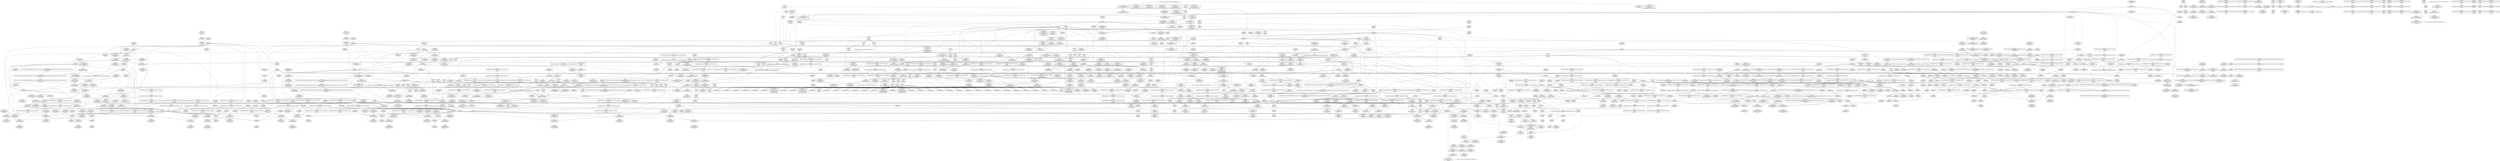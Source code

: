 digraph {
	CE0x48e99c0 [shape=record,shape=Mrecord,label="{CE0x48e99c0|rcu_read_lock:tmp17|include/linux/rcupdate.h,882|*SummSource*}"]
	CE0x489dfd0 [shape=record,shape=Mrecord,label="{CE0x489dfd0|sock_has_perm:tmp15|security/selinux/hooks.c,3974|*SummSource*}"]
	CE0x490ad40 [shape=record,shape=Mrecord,label="{CE0x490ad40|rcu_read_unlock:tmp18|include/linux/rcupdate.h,933|*SummSink*}"]
	CE0x481c7b0 [shape=record,shape=Mrecord,label="{CE0x481c7b0|sock_has_perm:tmp10|security/selinux/hooks.c,3969|*SummSource*}"]
	CE0x4892c50 [shape=record,shape=Mrecord,label="{CE0x4892c50|task_sid:tmp14|security/selinux/hooks.c,208|*SummSource*}"]
	CE0x493a310 [shape=record,shape=Mrecord,label="{CE0x493a310|i64*_getelementptr_inbounds_(_4_x_i64_,_4_x_i64_*___llvm_gcov_ctr129,_i64_0,_i64_2)|*Constant*}"]
	CE0x489efe0 [shape=record,shape=Mrecord,label="{CE0x489efe0|sock_has_perm:sclass|security/selinux/hooks.c,3976|*SummSource*}"]
	CE0x4901500 [shape=record,shape=Mrecord,label="{CE0x4901500|rcu_read_unlock:tmp1|*SummSink*}"]
	CE0x48a0ea0 [shape=record,shape=Mrecord,label="{CE0x48a0ea0|rcu_read_lock:tmp12|include/linux/rcupdate.h,882|*SummSink*}"]
	CE0x48f78b0 [shape=record,shape=Mrecord,label="{CE0x48f78b0|rcu_read_lock:tmp22|include/linux/rcupdate.h,884|*SummSource*}"]
	CE0x48a5b50 [shape=record,shape=Mrecord,label="{CE0x48a5b50|i32_8|*Constant*}"]
	CE0x4898f20 [shape=record,shape=Mrecord,label="{CE0x4898f20|rcu_read_lock:if.end|*SummSink*}"]
	CE0x48be870 [shape=record,shape=Mrecord,label="{CE0x48be870|task_sid:tmp13|security/selinux/hooks.c,208}"]
	CE0x4901bd0 [shape=record,shape=Mrecord,label="{CE0x4901bd0|rcu_read_unlock:tobool1|include/linux/rcupdate.h,933|*SummSink*}"]
	CE0x4907800 [shape=record,shape=Mrecord,label="{CE0x4907800|i64*_getelementptr_inbounds_(_11_x_i64_,_11_x_i64_*___llvm_gcov_ctr132,_i64_0,_i64_0)|*Constant*}"]
	CE0x49443b0 [shape=record,shape=Mrecord,label="{CE0x49443b0|__rcu_read_unlock:do.end}"]
	CE0x4908db0 [shape=record,shape=Mrecord,label="{CE0x4908db0|i64*_getelementptr_inbounds_(_4_x_i64_,_4_x_i64_*___llvm_gcov_ctr130,_i64_0,_i64_1)|*Constant*|*SummSource*}"]
	CE0x494e090 [shape=record,shape=Mrecord,label="{CE0x494e090|_ret_void,_!dbg_!27720|./arch/x86/include/asm/preempt.h,78|*SummSource*}"]
	CE0x48d4d20 [shape=record,shape=Mrecord,label="{CE0x48d4d20|rcu_lock_release:indirectgoto}"]
	CE0x48acbc0 [shape=record,shape=Mrecord,label="{CE0x48acbc0|i8_0|*Constant*|*SummSink*}"]
	CE0x4833fe0 [shape=record,shape=Mrecord,label="{CE0x4833fe0|i64*_getelementptr_inbounds_(_2_x_i64_,_2_x_i64_*___llvm_gcov_ctr98,_i64_0,_i64_1)|*Constant*}"]
	CE0x4903fd0 [shape=record,shape=Mrecord,label="{CE0x4903fd0|__rcu_read_lock:tmp3|*SummSource*}"]
	CE0x48335b0 [shape=record,shape=Mrecord,label="{CE0x48335b0|i64*_getelementptr_inbounds_(_11_x_i64_,_11_x_i64_*___llvm_gcov_ctr127,_i64_0,_i64_0)|*Constant*|*SummSink*}"]
	CE0x489a5c0 [shape=record,shape=Mrecord,label="{CE0x489a5c0|_call_void_rcu_read_unlock()_#10,_!dbg_!27748|security/selinux/hooks.c,209|*SummSource*}"]
	CE0x48d15b0 [shape=record,shape=Mrecord,label="{CE0x48d15b0|_ret_void,_!dbg_!27717|include/linux/rcupdate.h,245|*SummSource*}"]
	CE0x48b91e0 [shape=record,shape=Mrecord,label="{CE0x48b91e0|i64_6|*Constant*}"]
	CE0x4948bd0 [shape=record,shape=Mrecord,label="{CE0x4948bd0|i64*_getelementptr_inbounds_(_4_x_i64_,_4_x_i64_*___llvm_gcov_ctr135,_i64_0,_i64_3)|*Constant*}"]
	CE0x48fc900 [shape=record,shape=Mrecord,label="{CE0x48fc900|0:_i8,_:_GCMR_rcu_read_unlock.__warned_internal_global_i8_0,_section_.data.unlikely_,_align_1:_elem_0:default:}"]
	CE0x48a8a70 [shape=record,shape=Mrecord,label="{CE0x48a8a70|sock_has_perm:tmp6|security/selinux/hooks.c,3969}"]
	CE0x48ddfa0 [shape=record,shape=Mrecord,label="{CE0x48ddfa0|i64_1|*Constant*}"]
	CE0x481e380 [shape=record,shape=Mrecord,label="{CE0x481e380|task_sid:if.end|*SummSink*}"]
	CE0x490f760 [shape=record,shape=Mrecord,label="{CE0x490f760|_call_void___rcu_read_unlock()_#10,_!dbg_!27734|include/linux/rcupdate.h,937}"]
	CE0x48a5db0 [shape=record,shape=Mrecord,label="{CE0x48a5db0|i32_8|*Constant*|*SummSink*}"]
	CE0x3f60110 [shape=record,shape=Mrecord,label="{CE0x3f60110|selinux_socket_shutdown:call1|security/selinux/hooks.c,4253|*SummSource*}"]
	CE0x4868830 [shape=record,shape=Mrecord,label="{CE0x4868830|sock_has_perm:type|security/selinux/hooks.c,3972|*SummSink*}"]
	CE0x48a8870 [shape=record,shape=Mrecord,label="{CE0x48a8870|16:_i32,_24:_i16,_:_CRE_24,26_|*MultipleSource*|*LoadInst*|security/selinux/hooks.c,3964|security/selinux/hooks.c,3964|security/selinux/hooks.c,3969}"]
	CE0x48c3180 [shape=record,shape=Mrecord,label="{CE0x48c3180|COLLAPSED:_GCMRE___llvm_gcov_ctr131_internal_global_2_x_i64_zeroinitializer:_elem_0:default:}"]
	CE0x48db0f0 [shape=record,shape=Mrecord,label="{CE0x48db0f0|__rcu_read_unlock:tmp2}"]
	CE0x4905280 [shape=record,shape=Mrecord,label="{CE0x4905280|rcu_read_unlock:tmp13|include/linux/rcupdate.h,933|*SummSource*}"]
	CE0x490fe70 [shape=record,shape=Mrecord,label="{CE0x490fe70|i64*_getelementptr_inbounds_(_11_x_i64_,_11_x_i64_*___llvm_gcov_ctr132,_i64_0,_i64_9)|*Constant*|*SummSource*}"]
	CE0x489ad30 [shape=record,shape=Mrecord,label="{CE0x489ad30|sock_has_perm:tmp11|security/selinux/hooks.c,3970}"]
	CE0x65e2a00 [shape=record,shape=Mrecord,label="{CE0x65e2a00|GLOBAL:sock_has_perm|*Constant*}"]
	CE0x4895110 [shape=record,shape=Mrecord,label="{CE0x4895110|task_sid:tmp24|security/selinux/hooks.c,208|*SummSink*}"]
	CE0x481a1d0 [shape=record,shape=Mrecord,label="{CE0x481a1d0|selinux_socket_shutdown:tmp1|*SummSource*}"]
	CE0x4939bd0 [shape=record,shape=Mrecord,label="{CE0x4939bd0|__preempt_count_sub:tmp6|./arch/x86/include/asm/preempt.h,78}"]
	CE0x484e470 [shape=record,shape=Mrecord,label="{CE0x484e470|sock_has_perm:tmp3|security/selinux/hooks.c,3964}"]
	CE0x483b660 [shape=record,shape=Mrecord,label="{CE0x483b660|32:_%struct.sock*,_:_CRE_0,4_|*MultipleSource*|security/selinux/hooks.c,4253|Function::selinux_socket_shutdown&Arg::sock::}"]
	CE0x48e4ec0 [shape=record,shape=Mrecord,label="{CE0x48e4ec0|i64_1|*Constant*}"]
	CE0x48a1010 [shape=record,shape=Mrecord,label="{CE0x48a1010|rcu_read_lock:call3|include/linux/rcupdate.h,882}"]
	CE0x48af640 [shape=record,shape=Mrecord,label="{CE0x48af640|rcu_read_lock:tmp15|include/linux/rcupdate.h,882|*SummSource*}"]
	CE0x498f8d0 [shape=record,shape=Mrecord,label="{CE0x498f8d0|i64*_getelementptr_inbounds_(_4_x_i64_,_4_x_i64_*___llvm_gcov_ctr135,_i64_0,_i64_2)|*Constant*|*SummSource*}"]
	CE0x48afc60 [shape=record,shape=Mrecord,label="{CE0x48afc60|rcu_read_lock:tmp16|include/linux/rcupdate.h,882|*SummSink*}"]
	CE0x4845fd0 [shape=record,shape=Mrecord,label="{CE0x4845fd0|sock_has_perm:tmp20|security/selinux/hooks.c,3977|*SummSink*}"]
	CE0x4986b70 [shape=record,shape=Mrecord,label="{CE0x4986b70|i64*_getelementptr_inbounds_(_4_x_i64_,_4_x_i64_*___llvm_gcov_ctr135,_i64_0,_i64_1)|*Constant*}"]
	CE0x49495e0 [shape=record,shape=Mrecord,label="{CE0x49495e0|_call_void_lock_release(%struct.lockdep_map*_%map,_i32_1,_i64_ptrtoint_(i8*_blockaddress(_rcu_lock_release,_%__here)_to_i64))_#10,_!dbg_!27716|include/linux/rcupdate.h,423}"]
	CE0x49440d0 [shape=record,shape=Mrecord,label="{CE0x49440d0|i8*_undef|*Constant*}"]
	CE0x48d3600 [shape=record,shape=Mrecord,label="{CE0x48d3600|_call_void_mcount()_#3}"]
	CE0x49355d0 [shape=record,shape=Mrecord,label="{CE0x49355d0|rcu_lock_release:tmp6|*SummSink*}"]
	CE0x4932210 [shape=record,shape=Mrecord,label="{CE0x4932210|rcu_lock_release:tmp2|*SummSink*}"]
	CE0x48e3080 [shape=record,shape=Mrecord,label="{CE0x48e3080|_ret_void,_!dbg_!27717|include/linux/rcupdate.h,419|*SummSource*}"]
	CE0x49045b0 [shape=record,shape=Mrecord,label="{CE0x49045b0|rcu_read_unlock:tmp2}"]
	CE0x48e2060 [shape=record,shape=Mrecord,label="{CE0x48e2060|rcu_lock_acquire:map|Function::rcu_lock_acquire&Arg::map::|*SummSink*}"]
	CE0x48de770 [shape=record,shape=Mrecord,label="{CE0x48de770|rcu_lock_acquire:tmp}"]
	CE0x4828b10 [shape=record,shape=Mrecord,label="{CE0x4828b10|get_current:tmp4|./arch/x86/include/asm/current.h,14|*SummSink*}"]
	CE0x4890570 [shape=record,shape=Mrecord,label="{CE0x4890570|task_sid:tmp23|security/selinux/hooks.c,208}"]
	CE0x49364a0 [shape=record,shape=Mrecord,label="{CE0x49364a0|rcu_lock_acquire:tmp4|include/linux/rcupdate.h,418}"]
	CE0x48989f0 [shape=record,shape=Mrecord,label="{CE0x48989f0|_ret_void,_!dbg_!27735|include/linux/rcupdate.h,938|*SummSource*}"]
	CE0x48c00a0 [shape=record,shape=Mrecord,label="{CE0x48c00a0|cred_sid:tmp1|*SummSink*}"]
	CE0x48cc3c0 [shape=record,shape=Mrecord,label="{CE0x48cc3c0|COLLAPSED:_GCMRE___llvm_gcov_ctr129_internal_global_4_x_i64_zeroinitializer:_elem_0:default:}"]
	CE0x4898cb0 [shape=record,shape=Mrecord,label="{CE0x4898cb0|rcu_read_lock:if.end|*SummSource*}"]
	CE0x4965e50 [shape=record,shape=Mrecord,label="{CE0x4965e50|__preempt_count_add:tmp3}"]
	CE0x48cff10 [shape=record,shape=Mrecord,label="{CE0x48cff10|i8*_getelementptr_inbounds_(_25_x_i8_,_25_x_i8_*_.str3,_i32_0,_i32_0)|*Constant*}"]
	CE0x48da6a0 [shape=record,shape=Mrecord,label="{CE0x48da6a0|rcu_lock_acquire:bb|*SummSink*}"]
	CE0x489ecb0 [shape=record,shape=Mrecord,label="{CE0x489ecb0|sock_has_perm:sid5|security/selinux/hooks.c,3976|*SummSink*}"]
	CE0x4904cb0 [shape=record,shape=Mrecord,label="{CE0x4904cb0|rcu_read_unlock:land.lhs.true|*SummSink*}"]
	CE0x48c1120 [shape=record,shape=Mrecord,label="{CE0x48c1120|GLOBAL:__llvm_gcov_ctr132|Global_var:__llvm_gcov_ctr132}"]
	CE0x48f82d0 [shape=record,shape=Mrecord,label="{CE0x48f82d0|cred_sid:bb|*SummSink*}"]
	CE0x4892890 [shape=record,shape=Mrecord,label="{CE0x4892890|i64_7|*Constant*|*SummSource*}"]
	CE0x48bd550 [shape=record,shape=Mrecord,label="{CE0x48bd550|task_sid:land.lhs.true|*SummSink*}"]
	CE0x489f4f0 [shape=record,shape=Mrecord,label="{CE0x489f4f0|sock_has_perm:tmp16|security/selinux/hooks.c,3976|*SummSource*}"]
	CE0x4901220 [shape=record,shape=Mrecord,label="{CE0x4901220|rcu_read_unlock:tmp|*SummSource*}"]
	CE0x48b6a90 [shape=record,shape=Mrecord,label="{CE0x48b6a90|task_sid:tmp1|*SummSink*}"]
	CE0x484e160 [shape=record,shape=Mrecord,label="{CE0x484e160|rcu_read_lock:do.end}"]
	CE0x49067c0 [shape=record,shape=Mrecord,label="{CE0x49067c0|rcu_lock_release:tmp1}"]
	CE0x48ecde0 [shape=record,shape=Mrecord,label="{CE0x48ecde0|i64*_getelementptr_inbounds_(_4_x_i64_,_4_x_i64_*___llvm_gcov_ctr130,_i64_0,_i64_2)|*Constant*}"]
	CE0x4839270 [shape=record,shape=Mrecord,label="{CE0x4839270|get_current:tmp4|./arch/x86/include/asm/current.h,14}"]
	CE0x48ba210 [shape=record,shape=Mrecord,label="{CE0x48ba210|i64*_getelementptr_inbounds_(_13_x_i64_,_13_x_i64_*___llvm_gcov_ctr126,_i64_0,_i64_1)|*Constant*}"]
	CE0x48d0640 [shape=record,shape=Mrecord,label="{CE0x48d0640|rcu_read_unlock:tmp3}"]
	CE0x488f540 [shape=record,shape=Mrecord,label="{CE0x488f540|i64*_getelementptr_inbounds_(_13_x_i64_,_13_x_i64_*___llvm_gcov_ctr126,_i64_0,_i64_9)|*Constant*|*SummSink*}"]
	CE0x48d4ee0 [shape=record,shape=Mrecord,label="{CE0x48d4ee0|__rcu_read_unlock:tmp1}"]
	CE0x484bb80 [shape=record,shape=Mrecord,label="{CE0x484bb80|GLOBAL:current_task|Global_var:current_task|*SummSource*}"]
	CE0x48bbde0 [shape=record,shape=Mrecord,label="{CE0x48bbde0|GLOBAL:__rcu_read_lock|*Constant*|*SummSource*}"]
	CE0x48d0cd0 [shape=record,shape=Mrecord,label="{CE0x48d0cd0|GLOBAL:__rcu_read_unlock|*Constant*|*SummSink*}"]
	CE0x48a6300 [shape=record,shape=Mrecord,label="{CE0x48a6300|task_sid:task|Function::task_sid&Arg::task::}"]
	CE0x48cffe0 [shape=record,shape=Mrecord,label="{CE0x48cffe0|_call_void_lockdep_rcu_suspicious(i8*_getelementptr_inbounds_(_25_x_i8_,_25_x_i8_*_.str3,_i32_0,_i32_0),_i32_208,_i8*_getelementptr_inbounds_(_41_x_i8_,_41_x_i8_*_.str44,_i32_0,_i32_0))_#10,_!dbg_!27732|security/selinux/hooks.c,208}"]
	CE0x48e9950 [shape=record,shape=Mrecord,label="{CE0x48e9950|rcu_read_lock:tmp17|include/linux/rcupdate.h,882}"]
	CE0x48e9f10 [shape=record,shape=Mrecord,label="{CE0x48e9f10|rcu_read_lock:tmp18|include/linux/rcupdate.h,882|*SummSource*}"]
	CE0x48d2350 [shape=record,shape=Mrecord,label="{CE0x48d2350|i64*_getelementptr_inbounds_(_4_x_i64_,_4_x_i64_*___llvm_gcov_ctr133,_i64_0,_i64_2)|*Constant*}"]
	CE0x494d0b0 [shape=record,shape=Mrecord,label="{CE0x494d0b0|i64*_getelementptr_inbounds_(_4_x_i64_,_4_x_i64_*___llvm_gcov_ctr135,_i64_0,_i64_3)|*Constant*|*SummSource*}"]
	CE0x48b9f40 [shape=record,shape=Mrecord,label="{CE0x48b9f40|_call_void_rcu_lock_acquire(%struct.lockdep_map*_rcu_lock_map)_#10,_!dbg_!27711|include/linux/rcupdate.h,881|*SummSource*}"]
	CE0x484c7a0 [shape=record,shape=Mrecord,label="{CE0x484c7a0|i32_77|*Constant*}"]
	CE0x48c1620 [shape=record,shape=Mrecord,label="{CE0x48c1620|task_sid:tmp6|security/selinux/hooks.c,208|*SummSink*}"]
	CE0x48eb1d0 [shape=record,shape=Mrecord,label="{CE0x48eb1d0|rcu_read_unlock:tmp9|include/linux/rcupdate.h,933|*SummSource*}"]
	CE0x4949160 [shape=record,shape=Mrecord,label="{CE0x4949160|rcu_lock_release:tmp5|include/linux/rcupdate.h,423|*SummSource*}"]
	CE0x48e7740 [shape=record,shape=Mrecord,label="{CE0x48e7740|__preempt_count_add:entry}"]
	CE0x485eca0 [shape=record,shape=Mrecord,label="{CE0x485eca0|rcu_read_lock:tmp3}"]
	CE0x4841410 [shape=record,shape=Mrecord,label="{CE0x4841410|sock_has_perm:cleanup}"]
	CE0x49321a0 [shape=record,shape=Mrecord,label="{CE0x49321a0|rcu_lock_release:tmp2|*SummSource*}"]
	CE0x48f80e0 [shape=record,shape=Mrecord,label="{CE0x48f80e0|cred_sid:bb}"]
	CE0x484ce30 [shape=record,shape=Mrecord,label="{CE0x484ce30|_ret_void,_!dbg_!27735|include/linux/rcupdate.h,884|*SummSource*}"]
	CE0x48cd8e0 [shape=record,shape=Mrecord,label="{CE0x48cd8e0|__preempt_count_sub:tmp}"]
	CE0x48ab6e0 [shape=record,shape=Mrecord,label="{CE0x48ab6e0|i64*_getelementptr_inbounds_(_6_x_i64_,_6_x_i64_*___llvm_gcov_ctr327,_i64_0,_i64_4)|*Constant*}"]
	CE0x48b92b0 [shape=record,shape=Mrecord,label="{CE0x48b92b0|i64_6|*Constant*|*SummSource*}"]
	CE0x49659f0 [shape=record,shape=Mrecord,label="{CE0x49659f0|__rcu_read_unlock:tmp4|include/linux/rcupdate.h,244|*SummSink*}"]
	CE0x48e3f80 [shape=record,shape=Mrecord,label="{CE0x48e3f80|rcu_read_lock:do.body|*SummSource*}"]
	CE0x48e6140 [shape=record,shape=Mrecord,label="{CE0x48e6140|rcu_read_lock:tobool1|include/linux/rcupdate.h,882}"]
	CE0x48e7500 [shape=record,shape=Mrecord,label="{CE0x48e7500|GLOBAL:__preempt_count_add|*Constant*|*SummSink*}"]
	CE0x48c6080 [shape=record,shape=Mrecord,label="{CE0x48c6080|cred_sid:tmp4|*LoadInst*|security/selinux/hooks.c,196|*SummSink*}"]
	CE0x48a27c0 [shape=record,shape=Mrecord,label="{CE0x48a27c0|i64*_getelementptr_inbounds_(_6_x_i64_,_6_x_i64_*___llvm_gcov_ctr327,_i64_0,_i64_3)|*Constant*}"]
	CE0x48de850 [shape=record,shape=Mrecord,label="{CE0x48de850|rcu_lock_acquire:tmp|*SummSource*}"]
	CE0x4900ec0 [shape=record,shape=Mrecord,label="{CE0x4900ec0|_call_void___preempt_count_sub(i32_1)_#10,_!dbg_!27715|include/linux/rcupdate.h,244}"]
	CE0x4965000 [shape=record,shape=Mrecord,label="{CE0x4965000|__preempt_count_add:tmp4|./arch/x86/include/asm/preempt.h,72|*SummSink*}"]
	CE0x488ff20 [shape=record,shape=Mrecord,label="{CE0x488ff20|task_sid:tmp22|security/selinux/hooks.c,208}"]
	CE0x48cc120 [shape=record,shape=Mrecord,label="{CE0x48cc120|__preempt_count_add:tmp6|./arch/x86/include/asm/preempt.h,73|*SummSource*}"]
	CE0x48d2190 [shape=record,shape=Mrecord,label="{CE0x48d2190|_call_void_mcount()_#3|*SummSource*}"]
	CE0x4820bf0 [shape=record,shape=Mrecord,label="{CE0x4820bf0|sock_has_perm:sid|security/selinux/hooks.c,3969|*SummSource*}"]
	CE0x48a1320 [shape=record,shape=Mrecord,label="{CE0x48a1320|rcu_read_lock:call3|include/linux/rcupdate.h,882|*SummSource*}"]
	CE0x4893a90 [shape=record,shape=Mrecord,label="{CE0x4893a90|task_sid:tmp17|security/selinux/hooks.c,208|*SummSink*}"]
	CE0x48a2cb0 [shape=record,shape=Mrecord,label="{CE0x48a2cb0|i32_22|*Constant*}"]
	CE0x48b7b20 [shape=record,shape=Mrecord,label="{CE0x48b7b20|task_sid:call3|security/selinux/hooks.c,208|*SummSink*}"]
	CE0x485da90 [shape=record,shape=Mrecord,label="{CE0x485da90|GLOBAL:rcu_read_lock.__warned|Global_var:rcu_read_lock.__warned|*SummSink*}"]
	CE0x4904620 [shape=record,shape=Mrecord,label="{CE0x4904620|rcu_read_unlock:tmp2|*SummSource*}"]
	CE0x48af250 [shape=record,shape=Mrecord,label="{CE0x48af250|rcu_read_lock:tmp14|include/linux/rcupdate.h,882|*SummSink*}"]
	CE0x48bf8d0 [shape=record,shape=Mrecord,label="{CE0x48bf8d0|i64*_getelementptr_inbounds_(_11_x_i64_,_11_x_i64_*___llvm_gcov_ctr127,_i64_0,_i64_1)|*Constant*|*SummSource*}"]
	CE0x48a2a90 [shape=record,shape=Mrecord,label="{CE0x48a2a90|i64*_getelementptr_inbounds_(_6_x_i64_,_6_x_i64_*___llvm_gcov_ctr327,_i64_0,_i64_3)|*Constant*|*SummSource*}"]
	CE0x48a36c0 [shape=record,shape=Mrecord,label="{CE0x48a36c0|8:_%struct.sock*,_:_SCME_25,26_}"]
	CE0x488ed20 [shape=record,shape=Mrecord,label="{CE0x488ed20|i8*_getelementptr_inbounds_(_41_x_i8_,_41_x_i8_*_.str44,_i32_0,_i32_0)|*Constant*}"]
	CE0x48ac070 [shape=record,shape=Mrecord,label="{CE0x48ac070|sock_has_perm:tmp3|security/selinux/hooks.c,3964|*SummSink*}"]
	CE0x4820ac0 [shape=record,shape=Mrecord,label="{CE0x4820ac0|sock_has_perm:sid|security/selinux/hooks.c,3969}"]
	CE0x48a64f0 [shape=record,shape=Mrecord,label="{CE0x48a64f0|task_sid:task|Function::task_sid&Arg::task::|*SummSource*}"]
	CE0x48b9fe0 [shape=record,shape=Mrecord,label="{CE0x48b9fe0|task_sid:tmp1}"]
	CE0x48f5bd0 [shape=record,shape=Mrecord,label="{CE0x48f5bd0|i64*_getelementptr_inbounds_(_11_x_i64_,_11_x_i64_*___llvm_gcov_ctr127,_i64_0,_i64_9)|*Constant*}"]
	CE0x48fcac0 [shape=record,shape=Mrecord,label="{CE0x48fcac0|rcu_read_unlock:tmp8|include/linux/rcupdate.h,933|*SummSource*}"]
	CE0x4853930 [shape=record,shape=Mrecord,label="{CE0x4853930|get_current:bb|*SummSource*}"]
	CE0x48b4b20 [shape=record,shape=Mrecord,label="{CE0x48b4b20|rcu_read_unlock:do.body|*SummSink*}"]
	CE0x48aca40 [shape=record,shape=Mrecord,label="{CE0x48aca40|i8_0|*Constant*|*SummSource*}"]
	CE0x4940d50 [shape=record,shape=Mrecord,label="{CE0x4940d50|__preempt_count_sub:tmp3|*SummSource*}"]
	CE0x4825c50 [shape=record,shape=Mrecord,label="{CE0x4825c50|selinux_socket_shutdown:tmp2|*SummSink*}"]
	CE0x48c5e20 [shape=record,shape=Mrecord,label="{CE0x48c5e20|cred_sid:tmp4|*LoadInst*|security/selinux/hooks.c,196}"]
	CE0x49061e0 [shape=record,shape=Mrecord,label="{CE0x49061e0|rcu_read_unlock:tmp14|include/linux/rcupdate.h,933|*SummSink*}"]
	CE0x48de0b0 [shape=record,shape=Mrecord,label="{CE0x48de0b0|i64*_getelementptr_inbounds_(_4_x_i64_,_4_x_i64_*___llvm_gcov_ctr129,_i64_0,_i64_0)|*Constant*|*SummSink*}"]
	CE0x4908ae0 [shape=record,shape=Mrecord,label="{CE0x4908ae0|rcu_read_unlock:tmp13|include/linux/rcupdate.h,933}"]
	CE0x48eb690 [shape=record,shape=Mrecord,label="{CE0x48eb690|rcu_read_lock:tobool1|include/linux/rcupdate.h,882|*SummSource*}"]
	CE0x4834150 [shape=record,shape=Mrecord,label="{CE0x4834150|32:_%struct.sock*,_:_CRE_32,40_|*MultipleSource*|security/selinux/hooks.c,4253|Function::selinux_socket_shutdown&Arg::sock::}"]
	CE0x4965f10 [shape=record,shape=Mrecord,label="{CE0x4965f10|__preempt_count_add:tmp3|*SummSource*}"]
	CE0x4904690 [shape=record,shape=Mrecord,label="{CE0x4904690|rcu_read_unlock:tmp2|*SummSink*}"]
	CE0x48f88c0 [shape=record,shape=Mrecord,label="{CE0x48f88c0|i64*_getelementptr_inbounds_(_11_x_i64_,_11_x_i64_*___llvm_gcov_ctr132,_i64_0,_i64_8)|*Constant*}"]
	CE0x4896890 [shape=record,shape=Mrecord,label="{CE0x4896890|task_sid:tmp27|security/selinux/hooks.c,208|*SummSink*}"]
	CE0x486c6f0 [shape=record,shape=Mrecord,label="{CE0x486c6f0|i64*_getelementptr_inbounds_(_6_x_i64_,_6_x_i64_*___llvm_gcov_ctr327,_i64_0,_i64_5)|*Constant*|*SummSource*}"]
	CE0x48ab130 [shape=record,shape=Mrecord,label="{CE0x48ab130|sock_has_perm:tmp12|security/selinux/hooks.c,3970}"]
	CE0x494ec20 [shape=record,shape=Mrecord,label="{CE0x494ec20|__preempt_count_sub:tmp4|./arch/x86/include/asm/preempt.h,77}"]
	CE0x4908840 [shape=record,shape=Mrecord,label="{CE0x4908840|rcu_read_unlock:call3|include/linux/rcupdate.h,933|*SummSource*}"]
	CE0x48ff840 [shape=record,shape=Mrecord,label="{CE0x48ff840|rcu_read_unlock:land.lhs.true2|*SummSink*}"]
	CE0x489fa80 [shape=record,shape=Mrecord,label="{CE0x489fa80|i32_4|*Constant*|*SummSink*}"]
	CE0x4901420 [shape=record,shape=Mrecord,label="{CE0x4901420|rcu_read_unlock:tmp1}"]
	CE0x4965bd0 [shape=record,shape=Mrecord,label="{CE0x4965bd0|_call_void_asm_sideeffect_,_memory_,_dirflag_,_fpsr_,_flags_()_#3,_!dbg_!27711,_!srcloc_!27714|include/linux/rcupdate.h,244|*SummSource*}"]
	CE0x48984e0 [shape=record,shape=Mrecord,label="{CE0x48984e0|rcu_read_unlock:entry|*SummSource*}"]
	CE0x48aa660 [shape=record,shape=Mrecord,label="{CE0x48aa660|sock_has_perm:tmp8|security/selinux/hooks.c,3969|*SummSource*}"]
	CE0x483b270 [shape=record,shape=Mrecord,label="{CE0x483b270|_call_void_mcount()_#3|*SummSource*}"]
	CE0x48394b0 [shape=record,shape=Mrecord,label="{CE0x48394b0|i64*_getelementptr_inbounds_(_2_x_i64_,_2_x_i64_*___llvm_gcov_ctr98,_i64_0,_i64_0)|*Constant*|*SummSource*}"]
	CE0x48ffe70 [shape=record,shape=Mrecord,label="{CE0x48ffe70|rcu_lock_acquire:tmp3}"]
	CE0x4868690 [shape=record,shape=Mrecord,label="{CE0x4868690|sock_has_perm:type|security/selinux/hooks.c,3972}"]
	CE0x48a3da0 [shape=record,shape=Mrecord,label="{CE0x48a3da0|8:_%struct.sock*,_:_SCME_31,32_}"]
	CE0x494c550 [shape=record,shape=Mrecord,label="{CE0x494c550|__preempt_count_add:tmp6|./arch/x86/include/asm/preempt.h,73|*SummSink*}"]
	CE0x4846710 [shape=record,shape=Mrecord,label="{CE0x4846710|rcu_read_unlock:tmp15|include/linux/rcupdate.h,933|*SummSource*}"]
	CE0x4932eb0 [shape=record,shape=Mrecord,label="{CE0x4932eb0|GLOBAL:__preempt_count|Global_var:__preempt_count|*SummSource*}"]
	CE0x48fb5e0 [shape=record,shape=Mrecord,label="{CE0x48fb5e0|__preempt_count_add:val|Function::__preempt_count_add&Arg::val::|*SummSink*}"]
	CE0x4895ca0 [shape=record,shape=Mrecord,label="{CE0x4895ca0|i64*_getelementptr_inbounds_(_13_x_i64_,_13_x_i64_*___llvm_gcov_ctr126,_i64_0,_i64_12)|*Constant*}"]
	CE0x48fb3f0 [shape=record,shape=Mrecord,label="{CE0x48fb3f0|_ret_void,_!dbg_!27719|./arch/x86/include/asm/preempt.h,73}"]
	CE0x481e0b0 [shape=record,shape=Mrecord,label="{CE0x481e0b0|task_sid:do.end}"]
	CE0x48bb6e0 [shape=record,shape=Mrecord,label="{CE0x48bb6e0|i64*_getelementptr_inbounds_(_2_x_i64_,_2_x_i64_*___llvm_gcov_ctr131,_i64_0,_i64_1)|*Constant*|*SummSource*}"]
	CE0x48d14f0 [shape=record,shape=Mrecord,label="{CE0x48d14f0|_ret_void,_!dbg_!27717|include/linux/rcupdate.h,245}"]
	CE0x4895290 [shape=record,shape=Mrecord,label="{CE0x4895290|task_sid:tmp26|security/selinux/hooks.c,208}"]
	CE0x48f6560 [shape=record,shape=Mrecord,label="{CE0x48f6560|rcu_read_lock:tmp19|include/linux/rcupdate.h,882|*SummSource*}"]
	CE0x4932f20 [shape=record,shape=Mrecord,label="{CE0x4932f20|GLOBAL:__preempt_count|Global_var:__preempt_count}"]
	CE0x48a2f40 [shape=record,shape=Mrecord,label="{CE0x48a2f40|COLLAPSED:_CMRE:_elem_0::|security/selinux/hooks.c,196}"]
	CE0x4906c60 [shape=record,shape=Mrecord,label="{CE0x4906c60|rcu_lock_acquire:tmp2|*SummSource*}"]
	CE0x48bbe50 [shape=record,shape=Mrecord,label="{CE0x48bbe50|GLOBAL:__rcu_read_lock|*Constant*|*SummSink*}"]
	CE0x48d2680 [shape=record,shape=Mrecord,label="{CE0x48d2680|GLOBAL:__preempt_count_sub|*Constant*}"]
	CE0x48c1dd0 [shape=record,shape=Mrecord,label="{CE0x48c1dd0|task_sid:tmp|*SummSource*}"]
	CE0x489cc70 [shape=record,shape=Mrecord,label="{CE0x489cc70|sock_has_perm:tmp17|security/selinux/hooks.c,3976|*SummSource*}"]
	CE0x489bef0 [shape=record,shape=Mrecord,label="{CE0x489bef0|sock_has_perm:u|security/selinux/hooks.c,3973|*SummSink*}"]
	CE0x4853860 [shape=record,shape=Mrecord,label="{CE0x4853860|_ret_i32_%call1,_!dbg_!27716|security/selinux/hooks.c,4253|*SummSink*}"]
	CE0x481abb0 [shape=record,shape=Mrecord,label="{CE0x481abb0|selinux_socket_shutdown:tmp|*SummSink*}"]
	CE0x48aa080 [shape=record,shape=Mrecord,label="{CE0x48aa080|GLOBAL:__llvm_gcov_ctr327|Global_var:__llvm_gcov_ctr327|*SummSink*}"]
	CE0x4827680 [shape=record,shape=Mrecord,label="{CE0x4827680|i32_0|*Constant*|*SummSource*}"]
	CE0x4907760 [shape=record,shape=Mrecord,label="{CE0x4907760|_call_void___preempt_count_add(i32_1)_#10,_!dbg_!27711|include/linux/rcupdate.h,239|*SummSink*}"]
	CE0x48c1c30 [shape=record,shape=Mrecord,label="{CE0x48c1c30|i64*_getelementptr_inbounds_(_13_x_i64_,_13_x_i64_*___llvm_gcov_ctr126,_i64_0,_i64_0)|*Constant*|*SummSink*}"]
	CE0x48b9bd0 [shape=record,shape=Mrecord,label="{CE0x48b9bd0|_call_void_rcu_lock_acquire(%struct.lockdep_map*_rcu_lock_map)_#10,_!dbg_!27711|include/linux/rcupdate.h,881|*SummSink*}"]
	CE0x48e5600 [shape=record,shape=Mrecord,label="{CE0x48e5600|__rcu_read_lock:tmp6|include/linux/rcupdate.h,240}"]
	CE0x48e76d0 [shape=record,shape=Mrecord,label="{CE0x48e76d0|__preempt_count_add:entry|*SummSource*}"]
	CE0x490b1f0 [shape=record,shape=Mrecord,label="{CE0x490b1f0|_call_void_lockdep_rcu_suspicious(i8*_getelementptr_inbounds_(_25_x_i8_,_25_x_i8_*_.str45,_i32_0,_i32_0),_i32_934,_i8*_getelementptr_inbounds_(_44_x_i8_,_44_x_i8_*_.str47,_i32_0,_i32_0))_#10,_!dbg_!27726|include/linux/rcupdate.h,933|*SummSource*}"]
	CE0x48bae00 [shape=record,shape=Mrecord,label="{CE0x48bae00|rcu_read_lock:tmp4|include/linux/rcupdate.h,882|*SummSource*}"]
	CE0x4896e20 [shape=record,shape=Mrecord,label="{CE0x4896e20|task_sid:call7|security/selinux/hooks.c,208|*SummSink*}"]
	CE0x4904040 [shape=record,shape=Mrecord,label="{CE0x4904040|__rcu_read_lock:tmp3|*SummSink*}"]
	CE0x48fd2f0 [shape=record,shape=Mrecord,label="{CE0x48fd2f0|i64*_getelementptr_inbounds_(_11_x_i64_,_11_x_i64_*___llvm_gcov_ctr132,_i64_0,_i64_1)|*Constant*|*SummSink*}"]
	CE0x48e2130 [shape=record,shape=Mrecord,label="{CE0x48e2130|rcu_read_unlock:call|include/linux/rcupdate.h,933|*SummSink*}"]
	CE0x48a0a00 [shape=record,shape=Mrecord,label="{CE0x48a0a00|rcu_read_lock:tmp11|include/linux/rcupdate.h,882|*SummSink*}"]
	CE0x4898b00 [shape=record,shape=Mrecord,label="{CE0x4898b00|_ret_void,_!dbg_!27735|include/linux/rcupdate.h,938|*SummSink*}"]
	CE0x48aa280 [shape=record,shape=Mrecord,label="{CE0x48aa280|i64_0|*Constant*|*SummSink*}"]
	CE0x488fb60 [shape=record,shape=Mrecord,label="{CE0x488fb60|task_sid:tmp21|security/selinux/hooks.c,208}"]
	CE0x4847b70 [shape=record,shape=Mrecord,label="{CE0x4847b70|i64_1|*Constant*}"]
	CE0x4893160 [shape=record,shape=Mrecord,label="{CE0x4893160|task_sid:tmp15|security/selinux/hooks.c,208|*SummSink*}"]
	CE0x48ca6a0 [shape=record,shape=Mrecord,label="{CE0x48ca6a0|__rcu_read_unlock:do.body|*SummSink*}"]
	CE0x48c6a70 [shape=record,shape=Mrecord,label="{CE0x48c6a70|GLOBAL:__llvm_gcov_ctr127|Global_var:__llvm_gcov_ctr127}"]
	CE0x49005f0 [shape=record,shape=Mrecord,label="{CE0x49005f0|__rcu_read_lock:tmp5|include/linux/rcupdate.h,239}"]
	CE0x493a200 [shape=record,shape=Mrecord,label="{CE0x493a200|_call_void_mcount()_#3|*SummSink*}"]
	CE0x48b7ab0 [shape=record,shape=Mrecord,label="{CE0x48b7ab0|task_sid:call3|security/selinux/hooks.c,208|*SummSource*}"]
	CE0x4987160 [shape=record,shape=Mrecord,label="{CE0x4987160|i64*_getelementptr_inbounds_(_4_x_i64_,_4_x_i64_*___llvm_gcov_ctr129,_i64_0,_i64_2)|*Constant*|*SummSource*}"]
	CE0x48bc660 [shape=record,shape=Mrecord,label="{CE0x48bc660|cred_sid:sid|security/selinux/hooks.c,197}"]
	CE0x48a4390 [shape=record,shape=Mrecord,label="{CE0x48a4390|8:_%struct.sock*,_:_SCME_36,37_}"]
	CE0x489dde0 [shape=record,shape=Mrecord,label="{CE0x489dde0|sock_has_perm:tmp15|security/selinux/hooks.c,3974}"]
	CE0x4861b50 [shape=record,shape=Mrecord,label="{CE0x4861b50|8:_%struct.sock*,_:_SCME_16,18_|*MultipleSource*|security/selinux/hooks.c, 3966|security/selinux/hooks.c,3966|security/selinux/hooks.c,3966}"]
	CE0x48a4980 [shape=record,shape=Mrecord,label="{CE0x48a4980|8:_%struct.sock*,_:_SCME_41,42_}"]
	CE0x485e6a0 [shape=record,shape=Mrecord,label="{CE0x485e6a0|task_sid:real_cred|security/selinux/hooks.c,208|*SummSource*}"]
	CE0x48c49a0 [shape=record,shape=Mrecord,label="{CE0x48c49a0|cred_sid:tmp6|security/selinux/hooks.c,197|*SummSink*}"]
	CE0x485e920 [shape=record,shape=Mrecord,label="{CE0x485e920|task_sid:real_cred|security/selinux/hooks.c,208|*SummSink*}"]
	CE0x48ab3d0 [shape=record,shape=Mrecord,label="{CE0x48ab3d0|sock_has_perm:tmp12|security/selinux/hooks.c,3970|*SummSink*}"]
	CE0x490f3c0 [shape=record,shape=Mrecord,label="{CE0x490f3c0|_ret_void,_!dbg_!27717|include/linux/rcupdate.h,424}"]
	CE0x48b6bb0 [shape=record,shape=Mrecord,label="{CE0x48b6bb0|i64*_getelementptr_inbounds_(_13_x_i64_,_13_x_i64_*___llvm_gcov_ctr126,_i64_0,_i64_1)|*Constant*|*SummSource*}"]
	CE0x48f4e30 [shape=record,shape=Mrecord,label="{CE0x48f4e30|i32_883|*Constant*|*SummSource*}"]
	CE0x48287d0 [shape=record,shape=Mrecord,label="{CE0x48287d0|sock_has_perm:tmp|*SummSink*}"]
	CE0x48bfeb0 [shape=record,shape=Mrecord,label="{CE0x48bfeb0|task_sid:tmp6|security/selinux/hooks.c,208}"]
	CE0x48b4c40 [shape=record,shape=Mrecord,label="{CE0x48b4c40|rcu_read_unlock:do.body|*SummSource*}"]
	CE0x484e360 [shape=record,shape=Mrecord,label="{CE0x484e360|rcu_read_lock:do.end|*SummSink*}"]
	CE0x482cb20 [shape=record,shape=Mrecord,label="{CE0x482cb20|i32_59|*Constant*|*SummSource*}"]
	CE0x48f8440 [shape=record,shape=Mrecord,label="{CE0x48f8440|i64*_getelementptr_inbounds_(_2_x_i64_,_2_x_i64_*___llvm_gcov_ctr131,_i64_0,_i64_0)|*Constant*}"]
	CE0x48cfea0 [shape=record,shape=Mrecord,label="{CE0x48cfea0|i8_1|*Constant*|*SummSink*}"]
	CE0x488ee40 [shape=record,shape=Mrecord,label="{CE0x488ee40|i8*_getelementptr_inbounds_(_41_x_i8_,_41_x_i8_*_.str44,_i32_0,_i32_0)|*Constant*|*SummSink*}"]
	CE0x486cc20 [shape=record,shape=Mrecord,label="{CE0x486cc20|sock_has_perm:tmp18|security/selinux/hooks.c,3977|*SummSink*}"]
	CE0x490ac10 [shape=record,shape=Mrecord,label="{CE0x490ac10|rcu_read_unlock:tmp18|include/linux/rcupdate.h,933|*SummSource*}"]
	CE0x498fda0 [shape=record,shape=Mrecord,label="{CE0x498fda0|__preempt_count_sub:sub|./arch/x86/include/asm/preempt.h,77|*SummSource*}"]
	CE0x48e0990 [shape=record,shape=Mrecord,label="{CE0x48e0990|rcu_read_unlock:tmp10|include/linux/rcupdate.h,933|*SummSink*}"]
	CE0x48613b0 [shape=record,shape=Mrecord,label="{CE0x48613b0|_call_void_rcu_read_lock()_#10,_!dbg_!27712|security/selinux/hooks.c,207}"]
	CE0x48f4210 [shape=record,shape=Mrecord,label="{CE0x48f4210|GLOBAL:lockdep_rcu_suspicious|*Constant*}"]
	CE0x4964f20 [shape=record,shape=Mrecord,label="{CE0x4964f20|__preempt_count_add:tmp4|./arch/x86/include/asm/preempt.h,72}"]
	CE0x4936de0 [shape=record,shape=Mrecord,label="{CE0x4936de0|_call_void_asm_addl_$1,_%gs:$0_,_*m,ri,*m,_dirflag_,_fpsr_,_flags_(i32*___preempt_count,_i32_%sub,_i32*___preempt_count)_#3,_!dbg_!27717,_!srcloc_!27718|./arch/x86/include/asm/preempt.h,77|*SummSource*}"]
	CE0x49356b0 [shape=record,shape=Mrecord,label="{CE0x49356b0|i64*_getelementptr_inbounds_(_4_x_i64_,_4_x_i64_*___llvm_gcov_ctr133,_i64_0,_i64_3)|*Constant*|*SummSource*}"]
	CE0x49777b0 [shape=record,shape=Mrecord,label="{CE0x49777b0|i64*_getelementptr_inbounds_(_4_x_i64_,_4_x_i64_*___llvm_gcov_ctr135,_i64_0,_i64_0)|*Constant*|*SummSource*}"]
	CE0x4825520 [shape=record,shape=Mrecord,label="{CE0x4825520|rcu_read_unlock:do.end|*SummSource*}"]
	CE0x4834860 [shape=record,shape=Mrecord,label="{CE0x4834860|GLOBAL:sock_has_perm|*Constant*|*SummSource*}"]
	CE0x481cdf0 [shape=record,shape=Mrecord,label="{CE0x481cdf0|i64_1|*Constant*}"]
	CE0x484ba50 [shape=record,shape=Mrecord,label="{CE0x484ba50|i64*_getelementptr_inbounds_(_4_x_i64_,_4_x_i64_*___llvm_gcov_ctr128,_i64_0,_i64_0)|*Constant*|*SummSink*}"]
	CE0x4985740 [shape=record,shape=Mrecord,label="{CE0x4985740|__preempt_count_sub:bb|*SummSource*}"]
	CE0x4903510 [shape=record,shape=Mrecord,label="{CE0x4903510|_call_void_lock_acquire(%struct.lockdep_map*_%map,_i32_0,_i32_0,_i32_2,_i32_0,_%struct.lockdep_map*_null,_i64_ptrtoint_(i8*_blockaddress(_rcu_lock_acquire,_%__here)_to_i64))_#10,_!dbg_!27716|include/linux/rcupdate.h,418}"]
	CE0x481eaf0 [shape=record,shape=Mrecord,label="{CE0x481eaf0|selinux_socket_shutdown:tmp1}"]
	CE0x4849cb0 [shape=record,shape=Mrecord,label="{CE0x4849cb0|sock_has_perm:ad|security/selinux/hooks.c, 3965}"]
	CE0x48940f0 [shape=record,shape=Mrecord,label="{CE0x48940f0|task_sid:tmp18|security/selinux/hooks.c,208}"]
	CE0x481ef70 [shape=record,shape=Mrecord,label="{CE0x481ef70|_call_void_mcount()_#3|*SummSink*}"]
	CE0x48c5780 [shape=record,shape=Mrecord,label="{CE0x48c5780|i64_4|*Constant*}"]
	CE0x4948520 [shape=record,shape=Mrecord,label="{CE0x4948520|__rcu_read_unlock:tmp5|include/linux/rcupdate.h,244|*SummSource*}"]
	CE0x48b5120 [shape=record,shape=Mrecord,label="{CE0x48b5120|rcu_read_lock:if.then}"]
	CE0x4977c20 [shape=record,shape=Mrecord,label="{CE0x4977c20|i64*_getelementptr_inbounds_(_4_x_i64_,_4_x_i64_*___llvm_gcov_ctr135,_i64_0,_i64_0)|*Constant*|*SummSink*}"]
	CE0x48a1aa0 [shape=record,shape=Mrecord,label="{CE0x48a1aa0|avc_has_perm:auditdata|Function::avc_has_perm&Arg::auditdata::}"]
	CE0x4845ea0 [shape=record,shape=Mrecord,label="{CE0x4845ea0|sock_has_perm:tmp20|security/selinux/hooks.c,3977|*SummSource*}"]
	CE0x48e49a0 [shape=record,shape=Mrecord,label="{CE0x48e49a0|__rcu_read_lock:tmp}"]
	CE0x48e2590 [shape=record,shape=Mrecord,label="{CE0x48e2590|rcu_read_lock:tobool|include/linux/rcupdate.h,882}"]
	CE0x4902ac0 [shape=record,shape=Mrecord,label="{CE0x4902ac0|i64*_getelementptr_inbounds_(_4_x_i64_,_4_x_i64_*___llvm_gcov_ctr130,_i64_0,_i64_2)|*Constant*|*SummSource*}"]
	CE0x4944cb0 [shape=record,shape=Mrecord,label="{CE0x4944cb0|__preempt_count_sub:val|Function::__preempt_count_sub&Arg::val::}"]
	CE0x481b130 [shape=record,shape=Mrecord,label="{CE0x481b130|32:_%struct.sock*,_:_CRE_4,6_|*MultipleSource*|security/selinux/hooks.c,4253|Function::selinux_socket_shutdown&Arg::sock::}"]
	CE0x48c0e90 [shape=record,shape=Mrecord,label="{CE0x48c0e90|COLLAPSED:_GCMRE___llvm_gcov_ctr133_internal_global_4_x_i64_zeroinitializer:_elem_0:default:}"]
	CE0x4947070 [shape=record,shape=Mrecord,label="{CE0x4947070|_call_void_mcount()_#3}"]
	CE0x48e2480 [shape=record,shape=Mrecord,label="{CE0x48e2480|rcu_read_unlock:call|include/linux/rcupdate.h,933|*SummSource*}"]
	CE0x48fc020 [shape=record,shape=Mrecord,label="{CE0x48fc020|_call_void_mcount()_#3|*SummSource*}"]
	CE0x4900750 [shape=record,shape=Mrecord,label="{CE0x4900750|__rcu_read_lock:tmp5|include/linux/rcupdate.h,239|*SummSource*}"]
	CE0x48195a0 [shape=record,shape=Mrecord,label="{CE0x48195a0|_ret_%struct.task_struct*_%tmp4,_!dbg_!27714|./arch/x86/include/asm/current.h,14|*SummSource*}"]
	CE0x48981f0 [shape=record,shape=Mrecord,label="{CE0x48981f0|rcu_read_unlock:entry}"]
	CE0x48e3580 [shape=record,shape=Mrecord,label="{CE0x48e3580|rcu_read_unlock:tmp3|*SummSink*}"]
	CE0x48a1de0 [shape=record,shape=Mrecord,label="{CE0x48a1de0|_ret_i32_%retval.0,_!dbg_!27728|security/selinux/avc.c,775|*SummSource*}"]
	CE0x48e3da0 [shape=record,shape=Mrecord,label="{CE0x48e3da0|rcu_read_lock:bb|*SummSource*}"]
	CE0x48492d0 [shape=record,shape=Mrecord,label="{CE0x48492d0|task_sid:if.then|*SummSink*}"]
	CE0x48f6aa0 [shape=record,shape=Mrecord,label="{CE0x48f6aa0|rcu_read_lock:tmp20|include/linux/rcupdate.h,882|*SummSink*}"]
	CE0x48cfa40 [shape=record,shape=Mrecord,label="{CE0x48cfa40|task_sid:tmp19|security/selinux/hooks.c,208|*SummSink*}"]
	CE0x48c7820 [shape=record,shape=Mrecord,label="{CE0x48c7820|__rcu_read_unlock:tmp7|include/linux/rcupdate.h,245|*SummSink*}"]
	CE0x48d8800 [shape=record,shape=Mrecord,label="{CE0x48d8800|%struct.lockdep_map*_null|*Constant*}"]
	CE0x48eb4e0 [shape=record,shape=Mrecord,label="{CE0x48eb4e0|rcu_read_unlock:tmp10|include/linux/rcupdate.h,933|*SummSource*}"]
	CE0x4841330 [shape=record,shape=Mrecord,label="{CE0x4841330|sock_has_perm:bb|*SummSource*}"]
	CE0x485f050 [shape=record,shape=Mrecord,label="{CE0x485f050|task_sid:tmp3}"]
	CE0x48b9910 [shape=record,shape=Mrecord,label="{CE0x48b9910|i64_3|*Constant*}"]
	CE0x4904d90 [shape=record,shape=Mrecord,label="{CE0x4904d90|rcu_read_unlock:if.end}"]
	CE0x48e4ad0 [shape=record,shape=Mrecord,label="{CE0x48e4ad0|rcu_read_unlock:tmp6|include/linux/rcupdate.h,933|*SummSink*}"]
	CE0x48be540 [shape=record,shape=Mrecord,label="{CE0x48be540|cred_sid:tmp5|security/selinux/hooks.c,196|*SummSink*}"]
	CE0x4897f20 [shape=record,shape=Mrecord,label="{CE0x4897f20|_call_void_rcu_read_unlock()_#10,_!dbg_!27748|security/selinux/hooks.c,209|*SummSink*}"]
	CE0x48aeb80 [shape=record,shape=Mrecord,label="{CE0x48aeb80|i64*_getelementptr_inbounds_(_4_x_i64_,_4_x_i64_*___llvm_gcov_ctr129,_i64_0,_i64_1)|*Constant*|*SummSource*}"]
	CE0x48cd630 [shape=record,shape=Mrecord,label="{CE0x48cd630|__preempt_count_sub:tmp5|./arch/x86/include/asm/preempt.h,77}"]
	CE0x48e1d90 [shape=record,shape=Mrecord,label="{CE0x48e1d90|rcu_lock_acquire:map|Function::rcu_lock_acquire&Arg::map::}"]
	CE0x48a9a10 [shape=record,shape=Mrecord,label="{CE0x48a9a10|sock_has_perm:tmp7|security/selinux/hooks.c,3969}"]
	CE0x485f7b0 [shape=record,shape=Mrecord,label="{CE0x485f7b0|task_sid:do.end6|*SummSink*}"]
	CE0x490d360 [shape=record,shape=Mrecord,label="{CE0x490d360|rcu_read_unlock:tmp22|include/linux/rcupdate.h,935}"]
	CE0x48cf430 [shape=record,shape=Mrecord,label="{CE0x48cf430|task_sid:tmp18|security/selinux/hooks.c,208|*SummSource*}"]
	CE0x48d9790 [shape=record,shape=Mrecord,label="{CE0x48d9790|i64*_getelementptr_inbounds_(_4_x_i64_,_4_x_i64_*___llvm_gcov_ctr130,_i64_0,_i64_3)|*Constant*|*SummSource*}"]
	CE0x481eba0 [shape=record,shape=Mrecord,label="{CE0x481eba0|i32_5|*Constant*|*SummSink*}"]
	CE0x48e5670 [shape=record,shape=Mrecord,label="{CE0x48e5670|__rcu_read_lock:tmp6|include/linux/rcupdate.h,240|*SummSink*}"]
	CE0x48fd8a0 [shape=record,shape=Mrecord,label="{CE0x48fd8a0|rcu_read_unlock:if.then|*SummSource*}"]
	CE0x490ea70 [shape=record,shape=Mrecord,label="{CE0x490ea70|GLOBAL:rcu_lock_release|*Constant*|*SummSource*}"]
	CE0x494e4f0 [shape=record,shape=Mrecord,label="{CE0x494e4f0|void_(i32*,_i32,_i32*)*_asm_addl_$1,_%gs:$0_,_*m,ri,*m,_dirflag_,_fpsr_,_flags_|*SummSource*}"]
	CE0x490c400 [shape=record,shape=Mrecord,label="{CE0x490c400|i8*_getelementptr_inbounds_(_44_x_i8_,_44_x_i8_*_.str47,_i32_0,_i32_0)|*Constant*}"]
	CE0x48b8510 [shape=record,shape=Mrecord,label="{CE0x48b8510|i32_77|*Constant*|*SummSink*}"]
	CE0x4833430 [shape=record,shape=Mrecord,label="{CE0x4833430|i64*_getelementptr_inbounds_(_11_x_i64_,_11_x_i64_*___llvm_gcov_ctr127,_i64_0,_i64_0)|*Constant*}"]
	CE0x48d79e0 [shape=record,shape=Mrecord,label="{CE0x48d79e0|__preempt_count_add:tmp1|*SummSource*}"]
	CE0x483e080 [shape=record,shape=Mrecord,label="{CE0x483e080|rcu_read_lock:tmp2|*SummSink*}"]
	CE0x48914f0 [shape=record,shape=Mrecord,label="{CE0x48914f0|GLOBAL:lockdep_rcu_suspicious|*Constant*|*SummSource*}"]
	CE0x48bc150 [shape=record,shape=Mrecord,label="{CE0x48bc150|task_sid:tmp9|security/selinux/hooks.c,208|*SummSource*}"]
	CE0x483c9f0 [shape=record,shape=Mrecord,label="{CE0x483c9f0|rcu_read_lock:call|include/linux/rcupdate.h,882|*SummSink*}"]
	CE0x484b650 [shape=record,shape=Mrecord,label="{CE0x484b650|rcu_read_lock:if.then|*SummSink*}"]
	CE0x48e36d0 [shape=record,shape=Mrecord,label="{CE0x48e36d0|_call_void_mcount()_#3}"]
	CE0x4833eb0 [shape=record,shape=Mrecord,label="{CE0x4833eb0|_call_void_mcount()_#3|*SummSink*}"]
	CE0x4891840 [shape=record,shape=Mrecord,label="{CE0x4891840|i8*_getelementptr_inbounds_(_25_x_i8_,_25_x_i8_*_.str3,_i32_0,_i32_0)|*Constant*|*SummSink*}"]
	CE0x48fa390 [shape=record,shape=Mrecord,label="{CE0x48fa390|rcu_read_unlock:tmp17|include/linux/rcupdate.h,933}"]
	CE0x4890da0 [shape=record,shape=Mrecord,label="{CE0x4890da0|task_sid:tmp23|security/selinux/hooks.c,208|*SummSource*}"]
	CE0x4861450 [shape=record,shape=Mrecord,label="{CE0x4861450|_call_void_rcu_read_lock()_#10,_!dbg_!27712|security/selinux/hooks.c,207|*SummSource*}"]
	CE0x48aede0 [shape=record,shape=Mrecord,label="{CE0x48aede0|rcu_read_lock:tmp13|include/linux/rcupdate.h,882|*SummSink*}"]
	CE0x48c1000 [shape=record,shape=Mrecord,label="{CE0x48c1000|rcu_read_unlock:tmp5|include/linux/rcupdate.h,933}"]
	CE0x48a0110 [shape=record,shape=Mrecord,label="{CE0x48a0110|i32_(i32,_i32,_i16,_i32,_%struct.common_audit_data*)*_bitcast_(i32_(i32,_i32,_i16,_i32,_%struct.common_audit_data.495*)*_avc_has_perm_to_i32_(i32,_i32,_i16,_i32,_%struct.common_audit_data*)*)|*Constant*}"]
	CE0x48d1ac0 [shape=record,shape=Mrecord,label="{CE0x48d1ac0|__rcu_read_lock:do.end|*SummSink*}"]
	CE0x48c6380 [shape=record,shape=Mrecord,label="{CE0x48c6380|task_sid:tmp11|security/selinux/hooks.c,208}"]
	CE0x48bfcb0 [shape=record,shape=Mrecord,label="{CE0x48bfcb0|GLOBAL:__llvm_gcov_ctr126|Global_var:__llvm_gcov_ctr126|*SummSink*}"]
	CE0x48ac650 [shape=record,shape=Mrecord,label="{CE0x48ac650|sock_has_perm:tmp5|security/selinux/hooks.c,3966|*SummSource*}"]
	CE0x488e0f0 [shape=record,shape=Mrecord,label="{CE0x488e0f0|sock_has_perm:tmp2|*LoadInst*|security/selinux/hooks.c,3964}"]
	CE0x48e4f30 [shape=record,shape=Mrecord,label="{CE0x48e4f30|rcu_read_lock:tmp1}"]
	CE0x48a6630 [shape=record,shape=Mrecord,label="{CE0x48a6630|_ret_i32_%call7,_!dbg_!27749|security/selinux/hooks.c,210}"]
	CE0x48df510 [shape=record,shape=Mrecord,label="{CE0x48df510|rcu_lock_acquire:tmp7|*SummSink*}"]
	CE0x488cc50 [shape=record,shape=Mrecord,label="{CE0x488cc50|1216:_i8*,_:_CRE_1216,1224_|*MultipleSource*|Function::sock_has_perm&Arg::sk::|security/selinux/hooks.c,3964|*LoadInst*|security/selinux/hooks.c,4253}"]
	CE0x48a57c0 [shape=record,shape=Mrecord,label="{CE0x48a57c0|8:_%struct.sock*,_:_SCME_53,54_}"]
	CE0x48bffc0 [shape=record,shape=Mrecord,label="{CE0x48bffc0|cred_sid:tmp1}"]
	CE0x49084f0 [shape=record,shape=Mrecord,label="{CE0x49084f0|__rcu_read_lock:tmp7|include/linux/rcupdate.h,240|*SummSource*}"]
	CE0x4896960 [shape=record,shape=Mrecord,label="{CE0x4896960|GLOBAL:cred_sid|*Constant*}"]
	CE0x4935c60 [shape=record,shape=Mrecord,label="{CE0x4935c60|GLOBAL:__preempt_count_sub|*Constant*|*SummSource*}"]
	CE0x49465c0 [shape=record,shape=Mrecord,label="{CE0x49465c0|rcu_lock_release:tmp3}"]
	CE0x482c880 [shape=record,shape=Mrecord,label="{CE0x482c880|sock_has_perm:sk_security|security/selinux/hooks.c,3964|*SummSource*}"]
	CE0x48fa470 [shape=record,shape=Mrecord,label="{CE0x48fa470|rcu_read_unlock:tmp17|include/linux/rcupdate.h,933|*SummSink*}"]
	CE0x48c4e90 [shape=record,shape=Mrecord,label="{CE0x48c4e90|task_sid:do.end6|*SummSource*}"]
	CE0x485a4e0 [shape=record,shape=Mrecord,label="{CE0x485a4e0|%struct.task_struct*_(%struct.task_struct**)*_asm_movq_%gs:$_1:P_,$0_,_r,im,_dirflag_,_fpsr_,_flags_|*SummSource*}"]
	CE0x48f5750 [shape=record,shape=Mrecord,label="{CE0x48f5750|i8*_getelementptr_inbounds_(_42_x_i8_,_42_x_i8_*_.str46,_i32_0,_i32_0)|*Constant*|*SummSource*}"]
	CE0x4897620 [shape=record,shape=Mrecord,label="{CE0x4897620|cred_sid:entry|*SummSink*}"]
	CE0x48cba00 [shape=record,shape=Mrecord,label="{CE0x48cba00|__preempt_count_sub:tmp4|./arch/x86/include/asm/preempt.h,77|*SummSource*}"]
	CE0x48d1030 [shape=record,shape=Mrecord,label="{CE0x48d1030|__rcu_read_unlock:entry|*SummSink*}"]
	CE0x4849b60 [shape=record,shape=Mrecord,label="{CE0x4849b60|sock_has_perm:net|security/selinux/hooks.c, 3966}"]
	CE0x48f64f0 [shape=record,shape=Mrecord,label="{CE0x48f64f0|rcu_read_lock:tmp19|include/linux/rcupdate.h,882}"]
	CE0x484e3d0 [shape=record,shape=Mrecord,label="{CE0x484e3d0|rcu_read_lock:bb}"]
	CE0x48d9de0 [shape=record,shape=Mrecord,label="{CE0x48d9de0|rcu_lock_acquire:bb}"]
	CE0x48e67a0 [shape=record,shape=Mrecord,label="{CE0x48e67a0|i32_0|*Constant*}"]
	CE0x63e3850 [shape=record,shape=Mrecord,label="{CE0x63e3850|sock_has_perm:entry|*SummSink*}"]
	CE0x48cf870 [shape=record,shape=Mrecord,label="{CE0x48cf870|i8_1|*Constant*}"]
	CE0x48a0d20 [shape=record,shape=Mrecord,label="{CE0x48a0d20|rcu_read_lock:tmp12|include/linux/rcupdate.h,882|*SummSource*}"]
	CE0x4846840 [shape=record,shape=Mrecord,label="{CE0x4846840|rcu_read_unlock:tmp15|include/linux/rcupdate.h,933|*SummSink*}"]
	CE0x4893660 [shape=record,shape=Mrecord,label="{CE0x4893660|task_sid:tmp16|security/selinux/hooks.c,208|*SummSink*}"]
	CE0x4910aa0 [shape=record,shape=Mrecord,label="{CE0x4910aa0|rcu_read_unlock:tmp20|include/linux/rcupdate.h,933|*SummSource*}"]
	CE0x488ed90 [shape=record,shape=Mrecord,label="{CE0x488ed90|i8*_getelementptr_inbounds_(_41_x_i8_,_41_x_i8_*_.str44,_i32_0,_i32_0)|*Constant*|*SummSource*}"]
	CE0x4891d60 [shape=record,shape=Mrecord,label="{CE0x4891d60|i32_208|*Constant*|*SummSource*}"]
	CE0x48c57f0 [shape=record,shape=Mrecord,label="{CE0x48c57f0|i64_4|*Constant*|*SummSource*}"]
	CE0x48c5b70 [shape=record,shape=Mrecord,label="{CE0x48c5b70|_call_void_mcount()_#3}"]
	CE0x4852650 [shape=record,shape=Mrecord,label="{CE0x4852650|get_current:bb}"]
	CE0x4941a90 [shape=record,shape=Mrecord,label="{CE0x4941a90|__preempt_count_sub:bb}"]
	CE0x48cc550 [shape=record,shape=Mrecord,label="{CE0x48cc550|__preempt_count_add:tmp7|./arch/x86/include/asm/preempt.h,73|*SummSource*}"]
	CE0x489ada0 [shape=record,shape=Mrecord,label="{CE0x489ada0|sock_has_perm:tmp11|security/selinux/hooks.c,3970|*SummSource*}"]
	CE0x48e70e0 [shape=record,shape=Mrecord,label="{CE0x48e70e0|__preempt_count_add:tmp5|./arch/x86/include/asm/preempt.h,72|*SummSource*}"]
	CE0x48900a0 [shape=record,shape=Mrecord,label="{CE0x48900a0|task_sid:tmp21|security/selinux/hooks.c,208|*SummSink*}"]
	CE0x485de80 [shape=record,shape=Mrecord,label="{CE0x485de80|task_sid:tmp3|*SummSink*}"]
	CE0x485f8a0 [shape=record,shape=Mrecord,label="{CE0x485f8a0|task_sid:if.then}"]
	CE0x48c6e90 [shape=record,shape=Mrecord,label="{CE0x48c6e90|GLOBAL:rcu_read_unlock.__warned|Global_var:rcu_read_unlock.__warned|*SummSource*}"]
	CE0x490d170 [shape=record,shape=Mrecord,label="{CE0x490d170|rcu_read_unlock:tmp21|include/linux/rcupdate.h,935|*SummSink*}"]
	CE0x485dc00 [shape=record,shape=Mrecord,label="{CE0x485dc00|rcu_read_lock:tmp8|include/linux/rcupdate.h,882}"]
	CE0x4893a20 [shape=record,shape=Mrecord,label="{CE0x4893a20|task_sid:tmp17|security/selinux/hooks.c,208|*SummSource*}"]
	CE0x48cb1c0 [shape=record,shape=Mrecord,label="{CE0x48cb1c0|__rcu_read_unlock:tmp2|*SummSink*}"]
	CE0x48a0880 [shape=record,shape=Mrecord,label="{CE0x48a0880|rcu_read_lock:tmp11|include/linux/rcupdate.h,882|*SummSource*}"]
	CE0x490d100 [shape=record,shape=Mrecord,label="{CE0x490d100|i64*_getelementptr_inbounds_(_11_x_i64_,_11_x_i64_*___llvm_gcov_ctr132,_i64_0,_i64_10)|*Constant*|*SummSink*}"]
	CE0x4897350 [shape=record,shape=Mrecord,label="{CE0x4897350|GLOBAL:cred_sid|*Constant*|*SummSink*}"]
	CE0x48f9940 [shape=record,shape=Mrecord,label="{CE0x48f9940|rcu_read_unlock:tmp6|include/linux/rcupdate.h,933}"]
	CE0x4860500 [shape=record,shape=Mrecord,label="{CE0x4860500|8:_%struct.sock*,_:_SCME_18,20_|*MultipleSource*|security/selinux/hooks.c, 3966|security/selinux/hooks.c,3966|security/selinux/hooks.c,3966}"]
	CE0x48a8380 [shape=record,shape=Mrecord,label="{CE0x48a8380|i32_2|*Constant*}"]
	CE0x4810cb0 [shape=record,shape=Mrecord,label="{CE0x4810cb0|selinux_socket_shutdown:sk|security/selinux/hooks.c,4253|*SummSink*}"]
	CE0x4810a00 [shape=record,shape=Mrecord,label="{CE0x4810a00|selinux_socket_shutdown:call|security/selinux/hooks.c,4253|*SummSink*}"]
	CE0x48a14a0 [shape=record,shape=Mrecord,label="{CE0x48a14a0|rcu_read_lock:call3|include/linux/rcupdate.h,882|*SummSink*}"]
	CE0x4897a60 [shape=record,shape=Mrecord,label="{CE0x4897a60|_ret_i32_%tmp6,_!dbg_!27716|security/selinux/hooks.c,197}"]
	CE0x48bbcc0 [shape=record,shape=Mrecord,label="{CE0x48bbcc0|__rcu_read_lock:entry}"]
	CE0x4846460 [shape=record,shape=Mrecord,label="{CE0x4846460|rcu_read_unlock:tmp15|include/linux/rcupdate.h,933}"]
	CE0x4863e20 [shape=record,shape=Mrecord,label="{CE0x4863e20|task_sid:tmp2|*SummSource*}"]
	CE0x490cd70 [shape=record,shape=Mrecord,label="{CE0x490cd70|rcu_read_unlock:tmp21|include/linux/rcupdate.h,935|*SummSource*}"]
	CE0x4810b50 [shape=record,shape=Mrecord,label="{CE0x4810b50|i64*_getelementptr_inbounds_(_2_x_i64_,_2_x_i64_*___llvm_gcov_ctr367,_i64_0,_i64_0)|*Constant*|*SummSource*}"]
	CE0x481dea0 [shape=record,shape=Mrecord,label="{CE0x481dea0|task_sid:do.body|*SummSink*}"]
	CE0x4948270 [shape=record,shape=Mrecord,label="{CE0x4948270|rcu_lock_release:tmp4|include/linux/rcupdate.h,423|*SummSource*}"]
	CE0x48a50a0 [shape=record,shape=Mrecord,label="{CE0x48a50a0|8:_%struct.sock*,_:_SCME_47,48_}"]
	CE0x48a4f70 [shape=record,shape=Mrecord,label="{CE0x48a4f70|8:_%struct.sock*,_:_SCME_46,47_}"]
	CE0x4936580 [shape=record,shape=Mrecord,label="{CE0x4936580|rcu_lock_acquire:tmp4|include/linux/rcupdate.h,418|*SummSink*}"]
	CE0x48271b0 [shape=record,shape=Mrecord,label="{CE0x48271b0|get_current:tmp2}"]
	CE0x4966030 [shape=record,shape=Mrecord,label="{CE0x4966030|__rcu_read_unlock:tmp4|include/linux/rcupdate.h,244}"]
	CE0x49059b0 [shape=record,shape=Mrecord,label="{CE0x49059b0|rcu_lock_acquire:indirectgoto}"]
	CE0x48ca3e0 [shape=record,shape=Mrecord,label="{CE0x48ca3e0|_call_void_mcount()_#3|*SummSink*}"]
	CE0x490c470 [shape=record,shape=Mrecord,label="{CE0x490c470|i8*_getelementptr_inbounds_(_44_x_i8_,_44_x_i8_*_.str47,_i32_0,_i32_0)|*Constant*|*SummSource*}"]
	CE0x48f8150 [shape=record,shape=Mrecord,label="{CE0x48f8150|cred_sid:bb|*SummSource*}"]
	CE0x48a4720 [shape=record,shape=Mrecord,label="{CE0x48a4720|8:_%struct.sock*,_:_SCME_39,40_}"]
	CE0x48493e0 [shape=record,shape=Mrecord,label="{CE0x48493e0|i64*_getelementptr_inbounds_(_13_x_i64_,_13_x_i64_*___llvm_gcov_ctr126,_i64_0,_i64_0)|*Constant*}"]
	CE0x63e37e0 [shape=record,shape=Mrecord,label="{CE0x63e37e0|sock_has_perm:entry|*SummSource*}"]
	CE0x481ba20 [shape=record,shape=Mrecord,label="{CE0x481ba20|i64*_getelementptr_inbounds_(_2_x_i64_,_2_x_i64_*___llvm_gcov_ctr367,_i64_0,_i64_1)|*Constant*|*SummSource*}"]
	CE0x48feeb0 [shape=record,shape=Mrecord,label="{CE0x48feeb0|rcu_read_unlock:tmp4|include/linux/rcupdate.h,933|*SummSource*}"]
	CE0x4816040 [shape=record,shape=Mrecord,label="{CE0x4816040|selinux_socket_shutdown:tmp4|*LoadInst*|security/selinux/hooks.c,4253|*SummSource*}"]
	CE0x4909670 [shape=record,shape=Mrecord,label="{CE0x4909670|__rcu_read_lock:tmp4|include/linux/rcupdate.h,239}"]
	CE0x4890500 [shape=record,shape=Mrecord,label="{CE0x4890500|i64*_getelementptr_inbounds_(_13_x_i64_,_13_x_i64_*___llvm_gcov_ctr126,_i64_0,_i64_10)|*Constant*}"]
	CE0x481e4a0 [shape=record,shape=Mrecord,label="{CE0x481e4a0|sock_has_perm:bb}"]
	CE0x49489a0 [shape=record,shape=Mrecord,label="{CE0x49489a0|void_(i32*,_i32,_i32*)*_asm_addl_$1,_%gs:$0_,_*m,ri,*m,_dirflag_,_fpsr_,_flags_}"]
	CE0x4947b40 [shape=record,shape=Mrecord,label="{CE0x4947b40|__rcu_read_lock:tmp2|*SummSource*}"]
	CE0x48c6fc0 [shape=record,shape=Mrecord,label="{CE0x48c6fc0|GLOBAL:rcu_read_unlock.__warned|Global_var:rcu_read_unlock.__warned|*SummSink*}"]
	CE0x481de30 [shape=record,shape=Mrecord,label="{CE0x481de30|task_sid:do.body|*SummSource*}"]
	CE0x48af120 [shape=record,shape=Mrecord,label="{CE0x48af120|rcu_read_lock:tmp14|include/linux/rcupdate.h,882|*SummSource*}"]
	CE0x4910680 [shape=record,shape=Mrecord,label="{CE0x4910680|rcu_read_unlock:tmp19|include/linux/rcupdate.h,933|*SummSource*}"]
	CE0x48b5be0 [shape=record,shape=Mrecord,label="{CE0x48b5be0|GLOBAL:rcu_read_lock|*Constant*|*SummSource*}"]
	CE0x48c1d60 [shape=record,shape=Mrecord,label="{CE0x48c1d60|COLLAPSED:_GCMRE___llvm_gcov_ctr126_internal_global_13_x_i64_zeroinitializer:_elem_0:default:}"]
	CE0x48c0e20 [shape=record,shape=Mrecord,label="{CE0x48c0e20|rcu_lock_release:tmp}"]
	CE0x4948690 [shape=record,shape=Mrecord,label="{CE0x4948690|__rcu_read_unlock:tmp5|include/linux/rcupdate.h,244|*SummSink*}"]
	CE0x481c310 [shape=record,shape=Mrecord,label="{CE0x481c310|GLOBAL:get_current|*Constant*}"]
	CE0x4826700 [shape=record,shape=Mrecord,label="{CE0x4826700|selinux_socket_shutdown:entry|*SummSource*}"]
	CE0x48232e0 [shape=record,shape=Mrecord,label="{CE0x48232e0|_call_void_mcount()_#3}"]
	CE0x4904810 [shape=record,shape=Mrecord,label="{CE0x4904810|i64*_getelementptr_inbounds_(_4_x_i64_,_4_x_i64_*___llvm_gcov_ctr128,_i64_0,_i64_3)|*Constant*|*SummSource*}"]
	CE0x488f2e0 [shape=record,shape=Mrecord,label="{CE0x488f2e0|i64*_getelementptr_inbounds_(_13_x_i64_,_13_x_i64_*___llvm_gcov_ctr126,_i64_0,_i64_9)|*Constant*}"]
	CE0x4819020 [shape=record,shape=Mrecord,label="{CE0x4819020|32:_%struct.sock*,_:_CRE_8,16_|*MultipleSource*|security/selinux/hooks.c,4253|Function::selinux_socket_shutdown&Arg::sock::}"]
	CE0x489e520 [shape=record,shape=Mrecord,label="{CE0x489e520|sock_has_perm:sk4|security/selinux/hooks.c,3974|*SummSink*}"]
	CE0x48fdc50 [shape=record,shape=Mrecord,label="{CE0x48fdc50|rcu_lock_acquire:bb|*SummSource*}"]
	CE0x485df40 [shape=record,shape=Mrecord,label="{CE0x485df40|_call_void_mcount()_#3}"]
	CE0x48a4d10 [shape=record,shape=Mrecord,label="{CE0x48a4d10|8:_%struct.sock*,_:_SCME_44,45_}"]
	CE0x48e3ec0 [shape=record,shape=Mrecord,label="{CE0x48e3ec0|rcu_read_lock:land.lhs.true}"]
	CE0x49075c0 [shape=record,shape=Mrecord,label="{CE0x49075c0|_call_void___preempt_count_add(i32_1)_#10,_!dbg_!27711|include/linux/rcupdate.h,239}"]
	CE0x4966990 [shape=record,shape=Mrecord,label="{CE0x4966990|i64*_getelementptr_inbounds_(_4_x_i64_,_4_x_i64_*___llvm_gcov_ctr134,_i64_0,_i64_0)|*Constant*|*SummSink*}"]
	CE0x485e780 [shape=record,shape=Mrecord,label="{CE0x485e780|task_sid:real_cred|security/selinux/hooks.c,208}"]
	CE0x48dea30 [shape=record,shape=Mrecord,label="{CE0x48dea30|i32_0|*Constant*}"]
	CE0x4944a60 [shape=record,shape=Mrecord,label="{CE0x4944a60|__preempt_count_sub:entry|*SummSink*}"]
	CE0x484bc80 [shape=record,shape=Mrecord,label="{CE0x484bc80|COLLAPSED:_GCMRE_current_task_external_global_%struct.task_struct*:_elem_0:default:}"]
	CE0x48faac0 [shape=record,shape=Mrecord,label="{CE0x48faac0|rcu_read_unlock:tobool|include/linux/rcupdate.h,933|*SummSource*}"]
	CE0x4836660 [shape=record,shape=Mrecord,label="{CE0x4836660|i32_1|*Constant*}"]
	CE0x485e8b0 [shape=record,shape=Mrecord,label="{CE0x485e8b0|task_sid:tmp4|*LoadInst*|security/selinux/hooks.c,208}"]
	CE0x48d7870 [shape=record,shape=Mrecord,label="{CE0x48d7870|__rcu_read_unlock:bb}"]
	CE0x48d4370 [shape=record,shape=Mrecord,label="{CE0x48d4370|_call_void_asm_addl_$1,_%gs:$0_,_*m,ri,*m,_dirflag_,_fpsr_,_flags_(i32*___preempt_count,_i32_%val,_i32*___preempt_count)_#3,_!dbg_!27714,_!srcloc_!27717|./arch/x86/include/asm/preempt.h,72|*SummSink*}"]
	CE0x48ff210 [shape=record,shape=Mrecord,label="{CE0x48ff210|_ret_void,_!dbg_!27719|./arch/x86/include/asm/preempt.h,73|*SummSource*}"]
	CE0x48b81a0 [shape=record,shape=Mrecord,label="{CE0x48b81a0|i64*_getelementptr_inbounds_(_11_x_i64_,_11_x_i64_*___llvm_gcov_ctr127,_i64_0,_i64_0)|*Constant*|*SummSource*}"]
	CE0x498fb40 [shape=record,shape=Mrecord,label="{CE0x498fb40|i32_0|*Constant*}"]
	CE0x4867ab0 [shape=record,shape=Mrecord,label="{CE0x4867ab0|sock_has_perm:tmp13|security/selinux/hooks.c,3972}"]
	CE0x48be220 [shape=record,shape=Mrecord,label="{CE0x48be220|rcu_read_lock:tmp7|include/linux/rcupdate.h,882}"]
	CE0x48d5350 [shape=record,shape=Mrecord,label="{CE0x48d5350|__rcu_read_unlock:tmp}"]
	CE0x48cc2d0 [shape=record,shape=Mrecord,label="{CE0x48cc2d0|_call_void_mcount()_#3}"]
	CE0x48d07f0 [shape=record,shape=Mrecord,label="{CE0x48d07f0|rcu_read_unlock:tmp3|*SummSource*}"]
	CE0x48fd0e0 [shape=record,shape=Mrecord,label="{CE0x48fd0e0|i64*_getelementptr_inbounds_(_11_x_i64_,_11_x_i64_*___llvm_gcov_ctr132,_i64_0,_i64_1)|*Constant*|*SummSource*}"]
	"CONST[source:1(input),value:2(dynamic)][purpose:{object}][SrcIdx:1]"
	CE0x4810aa0 [shape=record,shape=Mrecord,label="{CE0x4810aa0|i64_1|*Constant*|*SummSink*}"]
	CE0x48c3f40 [shape=record,shape=Mrecord,label="{CE0x48c3f40|task_sid:tmp8|security/selinux/hooks.c,208|*SummSink*}"]
	CE0x482b050 [shape=record,shape=Mrecord,label="{CE0x482b050|GLOBAL:lock_release|*Constant*}"]
	CE0x48e1910 [shape=record,shape=Mrecord,label="{CE0x48e1910|cred_sid:sid|security/selinux/hooks.c,197|*SummSource*}"]
	CE0x48b8c40 [shape=record,shape=Mrecord,label="{CE0x48b8c40|task_sid:tobool4|security/selinux/hooks.c,208|*SummSource*}"]
	CE0x48ac4f0 [shape=record,shape=Mrecord,label="{CE0x48ac4f0|sock_has_perm:tmp5|security/selinux/hooks.c,3966}"]
	CE0x490da10 [shape=record,shape=Mrecord,label="{CE0x490da10|_call_void_rcu_lock_release(%struct.lockdep_map*_rcu_lock_map)_#10,_!dbg_!27733|include/linux/rcupdate.h,935}"]
	CE0x48d1ba0 [shape=record,shape=Mrecord,label="{CE0x48d1ba0|__rcu_read_lock:do.body}"]
	CE0x48d9120 [shape=record,shape=Mrecord,label="{CE0x48d9120|i64_ptrtoint_(i8*_blockaddress(_rcu_lock_acquire,_%__here)_to_i64)|*Constant*|*SummSource*}"]
	CE0x494e100 [shape=record,shape=Mrecord,label="{CE0x494e100|_ret_void,_!dbg_!27720|./arch/x86/include/asm/preempt.h,78|*SummSink*}"]
	CE0x498fa00 [shape=record,shape=Mrecord,label="{CE0x498fa00|i64*_getelementptr_inbounds_(_4_x_i64_,_4_x_i64_*___llvm_gcov_ctr135,_i64_0,_i64_2)|*Constant*|*SummSink*}"]
	CE0x4892940 [shape=record,shape=Mrecord,label="{CE0x4892940|i64_7|*Constant*|*SummSink*}"]
	CE0x4827a80 [shape=record,shape=Mrecord,label="{CE0x4827a80|get_current:tmp4|./arch/x86/include/asm/current.h,14|*SummSource*}"]
	CE0x4899050 [shape=record,shape=Mrecord,label="{CE0x4899050|rcu_read_lock:do.body}"]
	CE0x48a45f0 [shape=record,shape=Mrecord,label="{CE0x48a45f0|8:_%struct.sock*,_:_SCME_38,39_}"]
	CE0x48be310 [shape=record,shape=Mrecord,label="{CE0x48be310|cred_sid:tmp5|security/selinux/hooks.c,196}"]
	CE0x48d4df0 [shape=record,shape=Mrecord,label="{CE0x48d4df0|rcu_lock_acquire:__here|*SummSink*}"]
	CE0x48a5e70 [shape=record,shape=Mrecord,label="{CE0x48a5e70|GLOBAL:task_sid|*Constant*|*SummSource*}"]
	CE0x484b730 [shape=record,shape=Mrecord,label="{CE0x484b730|rcu_read_lock:land.lhs.true2|*SummSource*}"]
	CE0x48ba930 [shape=record,shape=Mrecord,label="{CE0x48ba930|i64_3|*Constant*|*SummSink*}"]
	CE0x48bec30 [shape=record,shape=Mrecord,label="{CE0x48bec30|task_sid:tmp12|security/selinux/hooks.c,208|*SummSource*}"]
	CE0x4932320 [shape=record,shape=Mrecord,label="{CE0x4932320|__preempt_count_sub:sub|./arch/x86/include/asm/preempt.h,77|*SummSink*}"]
	CE0x48b00e0 [shape=record,shape=Mrecord,label="{CE0x48b00e0|i64*_getelementptr_inbounds_(_11_x_i64_,_11_x_i64_*___llvm_gcov_ctr127,_i64_0,_i64_8)|*Constant*|*SummSource*}"]
	CE0x48fd510 [shape=record,shape=Mrecord,label="{CE0x48fd510|_call_void_asm_sideeffect_,_memory_,_dirflag_,_fpsr_,_flags_()_#3,_!dbg_!27714,_!srcloc_!27715|include/linux/rcupdate.h,239|*SummSink*}"]
	CE0x48ec0b0 [shape=record,shape=Mrecord,label="{CE0x48ec0b0|GLOBAL:__llvm_gcov_ctr132|Global_var:__llvm_gcov_ctr132|*SummSource*}"]
	"CONST[source:0(mediator),value:0(static)][purpose:{operation}][SnkIdx:3]"
	CE0x48f46e0 [shape=record,shape=Mrecord,label="{CE0x48f46e0|i8*_getelementptr_inbounds_(_25_x_i8_,_25_x_i8_*_.str45,_i32_0,_i32_0)|*Constant*|*SummSource*}"]
	CE0x484d280 [shape=record,shape=Mrecord,label="{CE0x484d280|sock_has_perm:tmp1|*SummSink*}"]
	CE0x4822760 [shape=record,shape=Mrecord,label="{CE0x4822760|i64*_getelementptr_inbounds_(_2_x_i64_,_2_x_i64_*___llvm_gcov_ctr98,_i64_0,_i64_0)|*Constant*}"]
	CE0x49096e0 [shape=record,shape=Mrecord,label="{CE0x49096e0|__rcu_read_lock:tmp4|include/linux/rcupdate.h,239|*SummSource*}"]
	CE0x483da50 [shape=record,shape=Mrecord,label="{CE0x483da50|sock_has_perm:ad|security/selinux/hooks.c, 3965|*SummSource*}"]
	CE0x4892820 [shape=record,shape=Mrecord,label="{CE0x4892820|i64_7|*Constant*}"]
	CE0x48eaad0 [shape=record,shape=Mrecord,label="{CE0x48eaad0|_call_void_lockdep_rcu_suspicious(i8*_getelementptr_inbounds_(_25_x_i8_,_25_x_i8_*_.str45,_i32_0,_i32_0),_i32_883,_i8*_getelementptr_inbounds_(_42_x_i8_,_42_x_i8_*_.str46,_i32_0,_i32_0))_#10,_!dbg_!27728|include/linux/rcupdate.h,882|*SummSink*}"]
	CE0x4897490 [shape=record,shape=Mrecord,label="{CE0x4897490|cred_sid:entry|*SummSource*}"]
	CE0x48b5e80 [shape=record,shape=Mrecord,label="{CE0x48b5e80|cred_sid:tmp3}"]
	CE0x48d9b60 [shape=record,shape=Mrecord,label="{CE0x48d9b60|rcu_lock_acquire:tmp6|*SummSource*}"]
	CE0x481cfc0 [shape=record,shape=Mrecord,label="{CE0x481cfc0|GLOBAL:rcu_read_lock.__warned|Global_var:rcu_read_lock.__warned}"]
	CE0x48e9a30 [shape=record,shape=Mrecord,label="{CE0x48e9a30|rcu_read_lock:tmp17|include/linux/rcupdate.h,882|*SummSink*}"]
	CE0x4822bd0 [shape=record,shape=Mrecord,label="{CE0x4822bd0|avc_has_perm:ssid|Function::avc_has_perm&Arg::ssid::|*SummSource*}"]
	CE0x4964f90 [shape=record,shape=Mrecord,label="{CE0x4964f90|__preempt_count_add:tmp4|./arch/x86/include/asm/preempt.h,72|*SummSource*}"]
	CE0x48a1fa0 [shape=record,shape=Mrecord,label="{CE0x48a1fa0|_ret_i32_%retval.0,_!dbg_!27728|security/selinux/avc.c,775|*SummSink*}"]
	CE0x48bef80 [shape=record,shape=Mrecord,label="{CE0x48bef80|_call_void_mcount()_#3}"]
	CE0x48fb4d0 [shape=record,shape=Mrecord,label="{CE0x48fb4d0|__preempt_count_add:val|Function::__preempt_count_add&Arg::val::}"]
	CE0x48a4be0 [shape=record,shape=Mrecord,label="{CE0x48a4be0|8:_%struct.sock*,_:_SCME_43,44_}"]
	CE0x4931840 [shape=record,shape=Mrecord,label="{CE0x4931840|i64*_getelementptr_inbounds_(_4_x_i64_,_4_x_i64_*___llvm_gcov_ctr134,_i64_0,_i64_1)|*Constant*|*SummSink*}"]
	CE0x481d240 [shape=record,shape=Mrecord,label="{CE0x481d240|GLOBAL:rcu_read_lock.__warned|Global_var:rcu_read_lock.__warned|*SummSource*}"]
	CE0x48fbcc0 [shape=record,shape=Mrecord,label="{CE0x48fbcc0|i64*_getelementptr_inbounds_(_4_x_i64_,_4_x_i64_*___llvm_gcov_ctr130,_i64_0,_i64_1)|*Constant*|*SummSink*}"]
	CE0x4944870 [shape=record,shape=Mrecord,label="{CE0x4944870|__rcu_read_unlock:do.end|*SummSource*}"]
	CE0x48f8750 [shape=record,shape=Mrecord,label="{CE0x48f8750|rcu_read_unlock:tmp16|include/linux/rcupdate.h,933|*SummSink*}"]
	CE0x490b320 [shape=record,shape=Mrecord,label="{CE0x490b320|_call_void_lockdep_rcu_suspicious(i8*_getelementptr_inbounds_(_25_x_i8_,_25_x_i8_*_.str45,_i32_0,_i32_0),_i32_934,_i8*_getelementptr_inbounds_(_44_x_i8_,_44_x_i8_*_.str47,_i32_0,_i32_0))_#10,_!dbg_!27726|include/linux/rcupdate.h,933|*SummSink*}"]
	CE0x490f180 [shape=record,shape=Mrecord,label="{CE0x490f180|GLOBAL:__rcu_read_unlock|*Constant*}"]
	CE0x48d44f0 [shape=record,shape=Mrecord,label="{CE0x48d44f0|void_(i32*,_i32,_i32*)*_asm_addl_$1,_%gs:$0_,_*m,ri,*m,_dirflag_,_fpsr_,_flags_}"]
	CE0x4848f30 [shape=record,shape=Mrecord,label="{CE0x4848f30|_call_void___rcu_read_lock()_#10,_!dbg_!27710|include/linux/rcupdate.h,879|*SummSource*}"]
	CE0x490efb0 [shape=record,shape=Mrecord,label="{CE0x490efb0|rcu_lock_release:map|Function::rcu_lock_release&Arg::map::|*SummSource*}"]
	CE0x484f370 [shape=record,shape=Mrecord,label="{CE0x484f370|avc_has_perm:requested|Function::avc_has_perm&Arg::requested::}"]
	CE0x48fabd0 [shape=record,shape=Mrecord,label="{CE0x48fabd0|__rcu_read_lock:tmp6|include/linux/rcupdate.h,240|*SummSource*}"]
	CE0x48d8960 [shape=record,shape=Mrecord,label="{CE0x48d8960|i64*_getelementptr_inbounds_(_4_x_i64_,_4_x_i64_*___llvm_gcov_ctr130,_i64_0,_i64_3)|*Constant*}"]
	CE0x4838e40 [shape=record,shape=Mrecord,label="{CE0x4838e40|i64*_getelementptr_inbounds_(_6_x_i64_,_6_x_i64_*___llvm_gcov_ctr327,_i64_0,_i64_0)|*Constant*|*SummSource*}"]
	CE0x489d0e0 [shape=record,shape=Mrecord,label="{CE0x489d0e0|sock_has_perm:net1|security/selinux/hooks.c,3973}"]
	CE0x48db160 [shape=record,shape=Mrecord,label="{CE0x48db160|__rcu_read_unlock:tmp2|*SummSource*}"]
	CE0x4848c80 [shape=record,shape=Mrecord,label="{CE0x4848c80|task_sid:tobool|security/selinux/hooks.c,208}"]
	CE0x48df150 [shape=record,shape=Mrecord,label="{CE0x48df150|__rcu_read_lock:do.body|*SummSource*}"]
	CE0x4901a60 [shape=record,shape=Mrecord,label="{CE0x4901a60|rcu_read_unlock:tobool1|include/linux/rcupdate.h,933|*SummSource*}"]
	CE0x4819b00 [shape=record,shape=Mrecord,label="{CE0x4819b00|selinux_socket_shutdown:call|security/selinux/hooks.c,4253|*SummSource*}"]
	CE0x48381b0 [shape=record,shape=Mrecord,label="{CE0x48381b0|_call_void_mcount()_#3|*SummSource*}"]
	CE0x4902100 [shape=record,shape=Mrecord,label="{CE0x4902100|GLOBAL:lock_acquire|*Constant*|*SummSource*}"]
	CE0x48ae550 [shape=record,shape=Mrecord,label="{CE0x48ae550|__preempt_count_sub:tmp7|./arch/x86/include/asm/preempt.h,78|*SummSource*}"]
	CE0x49492d0 [shape=record,shape=Mrecord,label="{CE0x49492d0|rcu_lock_release:tmp5|include/linux/rcupdate.h,423|*SummSink*}"]
	CE0x48aed20 [shape=record,shape=Mrecord,label="{CE0x48aed20|i64*_getelementptr_inbounds_(_4_x_i64_,_4_x_i64_*___llvm_gcov_ctr129,_i64_0,_i64_1)|*Constant*|*SummSink*}"]
	CE0x4890c00 [shape=record,shape=Mrecord,label="{CE0x4890c00|task_sid:tmp24|security/selinux/hooks.c,208}"]
	CE0x48d0e60 [shape=record,shape=Mrecord,label="{CE0x48d0e60|__rcu_read_unlock:entry}"]
	CE0x48e8650 [shape=record,shape=Mrecord,label="{CE0x48e8650|__preempt_count_sub:tmp1|*SummSink*}"]
	CE0x4893b60 [shape=record,shape=Mrecord,label="{CE0x4893b60|i64*_getelementptr_inbounds_(_13_x_i64_,_13_x_i64_*___llvm_gcov_ctr126,_i64_0,_i64_8)|*Constant*|*SummSource*}"]
	CE0x48da510 [shape=record,shape=Mrecord,label="{CE0x48da510|i64*_getelementptr_inbounds_(_4_x_i64_,_4_x_i64_*___llvm_gcov_ctr130,_i64_0,_i64_0)|*Constant*|*SummSource*}"]
	CE0x4845ac0 [shape=record,shape=Mrecord,label="{CE0x4845ac0|sock_has_perm:tmp19|security/selinux/hooks.c,3977|*SummSink*}"]
	CE0x4859390 [shape=record,shape=Mrecord,label="{CE0x4859390|sock_has_perm:sk|Function::sock_has_perm&Arg::sk::|*SummSource*}"]
	CE0x4846fc0 [shape=record,shape=Mrecord,label="{CE0x4846fc0|rcu_read_lock:tmp13|include/linux/rcupdate.h,882|*SummSource*}"]
	CE0x483c000 [shape=record,shape=Mrecord,label="{CE0x483c000|cred_sid:security|security/selinux/hooks.c,196|*SummSink*}"]
	CE0x48f5da0 [shape=record,shape=Mrecord,label="{CE0x48f5da0|i64*_getelementptr_inbounds_(_11_x_i64_,_11_x_i64_*___llvm_gcov_ctr127,_i64_0,_i64_9)|*Constant*|*SummSink*}"]
	CE0x4838220 [shape=record,shape=Mrecord,label="{CE0x4838220|_call_void_mcount()_#3|*SummSink*}"]
	CE0x48c38c0 [shape=record,shape=Mrecord,label="{CE0x48c38c0|_call_void_mcount()_#3|*SummSource*}"]
	CE0x48c04a0 [shape=record,shape=Mrecord,label="{CE0x48c04a0|GLOBAL:task_sid.__warned|Global_var:task_sid.__warned|*SummSink*}"]
	CE0x48e42a0 [shape=record,shape=Mrecord,label="{CE0x48e42a0|GLOBAL:rcu_lock_map|Global_var:rcu_lock_map}"]
	CE0x48526c0 [shape=record,shape=Mrecord,label="{CE0x48526c0|_ret_i32_%call1,_!dbg_!27716|security/selinux/hooks.c,4253|*SummSource*}"]
	CE0x48d7c40 [shape=record,shape=Mrecord,label="{CE0x48d7c40|i64_1|*Constant*}"]
	CE0x4907f40 [shape=record,shape=Mrecord,label="{CE0x4907f40|i64*_getelementptr_inbounds_(_4_x_i64_,_4_x_i64_*___llvm_gcov_ctr133,_i64_0,_i64_2)|*Constant*|*SummSource*}"]
	CE0x4827d60 [shape=record,shape=Mrecord,label="{CE0x4827d60|selinux_socket_shutdown:sock|Function::selinux_socket_shutdown&Arg::sock::|*SummSource*}"]
	CE0x483f7e0 [shape=record,shape=Mrecord,label="{CE0x483f7e0|i32_59|*Constant*|*SummSink*}"]
	CE0x48d34e0 [shape=record,shape=Mrecord,label="{CE0x48d34e0|rcu_lock_release:tmp3|*SummSink*}"]
	CE0x489d2b0 [shape=record,shape=Mrecord,label="{CE0x489d2b0|sock_has_perm:net1|security/selinux/hooks.c,3973|*SummSink*}"]
	CE0x48d0960 [shape=record,shape=Mrecord,label="{CE0x48d0960|_call_void___rcu_read_unlock()_#10,_!dbg_!27734|include/linux/rcupdate.h,937|*SummSink*}"]
	CE0x4944dc0 [shape=record,shape=Mrecord,label="{CE0x4944dc0|__preempt_count_sub:val|Function::__preempt_count_sub&Arg::val::|*SummSource*}"]
	CE0x48f7400 [shape=record,shape=Mrecord,label="{CE0x48f7400|i64*_getelementptr_inbounds_(_11_x_i64_,_11_x_i64_*___llvm_gcov_ctr127,_i64_0,_i64_10)|*Constant*|*SummSource*}"]
	CE0x49025a0 [shape=record,shape=Mrecord,label="{CE0x49025a0|i32_2|*Constant*}"]
	CE0x4984f90 [shape=record,shape=Mrecord,label="{CE0x4984f90|i64*_getelementptr_inbounds_(_4_x_i64_,_4_x_i64_*___llvm_gcov_ctr135,_i64_0,_i64_0)|*Constant*}"]
	CE0x490c520 [shape=record,shape=Mrecord,label="{CE0x490c520|i8*_getelementptr_inbounds_(_44_x_i8_,_44_x_i8_*_.str47,_i32_0,_i32_0)|*Constant*|*SummSink*}"]
	CE0x48c14b0 [shape=record,shape=Mrecord,label="{CE0x48c14b0|task_sid:tmp7|security/selinux/hooks.c,208}"]
	CE0x48f6c10 [shape=record,shape=Mrecord,label="{CE0x48f6c10|rcu_read_lock:tmp21|include/linux/rcupdate.h,884}"]
	CE0x49396f0 [shape=record,shape=Mrecord,label="{CE0x49396f0|__preempt_count_sub:do.body|*SummSink*}"]
	CE0x48a7b10 [shape=record,shape=Mrecord,label="{CE0x48a7b10|i64_56|*Constant*|*SummSource*}"]
	CE0x4810810 [shape=record,shape=Mrecord,label="{CE0x4810810|GLOBAL:get_current|*Constant*|*SummSink*}"]
	CE0x483bf30 [shape=record,shape=Mrecord,label="{CE0x483bf30|cred_sid:security|security/selinux/hooks.c,196|*SummSource*}"]
	CE0x48a60d0 [shape=record,shape=Mrecord,label="{CE0x48a60d0|task_sid:entry}"]
	CE0x48fbda0 [shape=record,shape=Mrecord,label="{CE0x48fbda0|rcu_lock_acquire:tmp2}"]
	CE0x48c7510 [shape=record,shape=Mrecord,label="{CE0x48c7510|__preempt_count_add:do.end}"]
	CE0x48e8c90 [shape=record,shape=Mrecord,label="{CE0x48e8c90|i64*_getelementptr_inbounds_(_4_x_i64_,_4_x_i64_*___llvm_gcov_ctr135,_i64_0,_i64_1)|*Constant*|*SummSink*}"]
	CE0x48ac410 [shape=record,shape=Mrecord,label="{CE0x48ac410|sock_has_perm:tmp4|security/selinux/hooks.c,3966|*SummSink*}"]
	CE0x48fb890 [shape=record,shape=Mrecord,label="{CE0x48fb890|rcu_read_unlock:tmp6|include/linux/rcupdate.h,933|*SummSource*}"]
	CE0x489eb40 [shape=record,shape=Mrecord,label="{CE0x489eb40|sock_has_perm:sid5|security/selinux/hooks.c,3976|*SummSource*}"]
	CE0x484b580 [shape=record,shape=Mrecord,label="{CE0x484b580|rcu_read_lock:if.then|*SummSource*}"]
	CE0x48a1c60 [shape=record,shape=Mrecord,label="{CE0x48a1c60|avc_has_perm:auditdata|Function::avc_has_perm&Arg::auditdata::|*SummSink*}"]
	CE0x486afb0 [shape=record,shape=Mrecord,label="{CE0x486afb0|i8_2|*Constant*|*SummSource*}"]
	CE0x490d9a0 [shape=record,shape=Mrecord,label="{CE0x490d9a0|rcu_read_unlock:tmp22|include/linux/rcupdate.h,935|*SummSink*}"]
	CE0x48a7aa0 [shape=record,shape=Mrecord,label="{CE0x48a7aa0|i64_56|*Constant*}"]
	CE0x4940370 [shape=record,shape=Mrecord,label="{CE0x4940370|__preempt_count_sub:tmp2|*SummSource*}"]
	CE0x48f5690 [shape=record,shape=Mrecord,label="{CE0x48f5690|i8*_getelementptr_inbounds_(_42_x_i8_,_42_x_i8_*_.str46,_i32_0,_i32_0)|*Constant*}"]
	CE0x4896db0 [shape=record,shape=Mrecord,label="{CE0x4896db0|task_sid:call7|security/selinux/hooks.c,208|*SummSource*}"]
	CE0x48f7040 [shape=record,shape=Mrecord,label="{CE0x48f7040|i64*_getelementptr_inbounds_(_11_x_i64_,_11_x_i64_*___llvm_gcov_ctr127,_i64_0,_i64_10)|*Constant*}"]
	CE0x49079d0 [shape=record,shape=Mrecord,label="{CE0x49079d0|i64*_getelementptr_inbounds_(_11_x_i64_,_11_x_i64_*___llvm_gcov_ctr132,_i64_0,_i64_0)|*Constant*|*SummSink*}"]
	CE0x48cca70 [shape=record,shape=Mrecord,label="{CE0x48cca70|__preempt_count_sub:do.body|*SummSource*}"]
	CE0x48dabd0 [shape=record,shape=Mrecord,label="{CE0x48dabd0|i64*_getelementptr_inbounds_(_4_x_i64_,_4_x_i64_*___llvm_gcov_ctr134,_i64_0,_i64_2)|*Constant*|*SummSink*}"]
	CE0x490ece0 [shape=record,shape=Mrecord,label="{CE0x490ece0|rcu_lock_release:entry|*SummSink*}"]
	CE0x484c640 [shape=record,shape=Mrecord,label="{CE0x484c640|rcu_read_lock:entry|*SummSink*}"]
	CE0x4895430 [shape=record,shape=Mrecord,label="{CE0x4895430|task_sid:tmp25|security/selinux/hooks.c,208|*SummSource*}"]
	CE0x48d7780 [shape=record,shape=Mrecord,label="{CE0x48d7780|_call_void_mcount()_#3}"]
	CE0x48681b0 [shape=record,shape=Mrecord,label="{CE0x48681b0|sock_has_perm:tmp14|security/selinux/hooks.c,3972|*SummSource*}"]
	CE0x48e9400 [shape=record,shape=Mrecord,label="{CE0x48e9400|__preempt_count_sub:tmp|*SummSource*}"]
	CE0x48e0ce0 [shape=record,shape=Mrecord,label="{CE0x48e0ce0|rcu_read_lock:tmp1|*SummSource*}"]
	CE0x489dcb0 [shape=record,shape=Mrecord,label="{CE0x489dcb0|sock_has_perm:net3|security/selinux/hooks.c,3974|*SummSink*}"]
	CE0x48e6730 [shape=record,shape=Mrecord,label="{CE0x48e6730|rcu_read_unlock:tmp12|include/linux/rcupdate.h,933}"]
	CE0x48fa400 [shape=record,shape=Mrecord,label="{CE0x48fa400|rcu_read_unlock:tmp17|include/linux/rcupdate.h,933|*SummSource*}"]
	CE0x48c4dc0 [shape=record,shape=Mrecord,label="{CE0x48c4dc0|task_sid:do.body5|*SummSink*}"]
	CE0x48c0a30 [shape=record,shape=Mrecord,label="{CE0x48c0a30|rcu_read_lock:tmp5|include/linux/rcupdate.h,882|*SummSource*}"]
	CE0x484cf40 [shape=record,shape=Mrecord,label="{CE0x484cf40|_ret_void,_!dbg_!27735|include/linux/rcupdate.h,884|*SummSink*}"]
	CE0x4936c20 [shape=record,shape=Mrecord,label="{CE0x4936c20|_call_void_asm_addl_$1,_%gs:$0_,_*m,ri,*m,_dirflag_,_fpsr_,_flags_(i32*___preempt_count,_i32_%sub,_i32*___preempt_count)_#3,_!dbg_!27717,_!srcloc_!27718|./arch/x86/include/asm/preempt.h,77}"]
	CE0x48ec650 [shape=record,shape=Mrecord,label="{CE0x48ec650|rcu_read_lock:tmp10|include/linux/rcupdate.h,882|*SummSource*}"]
	CE0x482bbe0 [shape=record,shape=Mrecord,label="{CE0x482bbe0|__rcu_read_lock:entry|*SummSink*}"]
	CE0x48bd7e0 [shape=record,shape=Mrecord,label="{CE0x48bd7e0|task_sid:if.end|*SummSource*}"]
	CE0x4817060 [shape=record,shape=Mrecord,label="{CE0x4817060|_ret_%struct.task_struct*_%tmp4,_!dbg_!27714|./arch/x86/include/asm/current.h,14}"]
	CE0x486c870 [shape=record,shape=Mrecord,label="{CE0x486c870|i64*_getelementptr_inbounds_(_6_x_i64_,_6_x_i64_*___llvm_gcov_ctr327,_i64_0,_i64_5)|*Constant*|*SummSink*}"]
	CE0x4834230 [shape=record,shape=Mrecord,label="{CE0x4834230|32:_%struct.sock*,_:_CRE_40,48_|*MultipleSource*|security/selinux/hooks.c,4253|Function::selinux_socket_shutdown&Arg::sock::}"]
	CE0x48a2600 [shape=record,shape=Mrecord,label="{CE0x48a2600|8:_%struct.sock*,_:_SCME_0,4_|*MultipleSource*|security/selinux/hooks.c, 3966|security/selinux/hooks.c,3966|security/selinux/hooks.c,3966}"]
	CE0x48c67b0 [shape=record,shape=Mrecord,label="{CE0x48c67b0|task_sid:tmp12|security/selinux/hooks.c,208}"]
	CE0x490cc00 [shape=record,shape=Mrecord,label="{CE0x490cc00|i64*_getelementptr_inbounds_(_11_x_i64_,_11_x_i64_*___llvm_gcov_ctr132,_i64_0,_i64_10)|*Constant*}"]
	CE0x48909a0 [shape=record,shape=Mrecord,label="{CE0x48909a0|i64*_getelementptr_inbounds_(_13_x_i64_,_13_x_i64_*___llvm_gcov_ctr126,_i64_0,_i64_10)|*Constant*|*SummSink*}"]
	CE0x49008c0 [shape=record,shape=Mrecord,label="{CE0x49008c0|__rcu_read_lock:tmp5|include/linux/rcupdate.h,239|*SummSink*}"]
	CE0x49477f0 [shape=record,shape=Mrecord,label="{CE0x49477f0|rcu_lock_acquire:__here|*SummSource*}"]
	CE0x481dff0 [shape=record,shape=Mrecord,label="{CE0x481dff0|task_sid:bb|*SummSink*}"]
	CE0x4898310 [shape=record,shape=Mrecord,label="{CE0x4898310|GLOBAL:rcu_read_unlock|*Constant*|*SummSource*}"]
	CE0x48eb890 [shape=record,shape=Mrecord,label="{CE0x48eb890|i64_5|*Constant*}"]
	CE0x481b3f0 [shape=record,shape=Mrecord,label="{CE0x481b3f0|GLOBAL:get_current|*Constant*|*SummSource*}"]
	CE0x4891740 [shape=record,shape=Mrecord,label="{CE0x4891740|i8*_getelementptr_inbounds_(_25_x_i8_,_25_x_i8_*_.str3,_i32_0,_i32_0)|*Constant*|*SummSource*}"]
	CE0x48be0b0 [shape=record,shape=Mrecord,label="{CE0x48be0b0|rcu_read_lock:tmp6|include/linux/rcupdate.h,882|*SummSink*}"]
	CE0x4822840 [shape=record,shape=Mrecord,label="{CE0x4822840|i64*_getelementptr_inbounds_(_2_x_i64_,_2_x_i64_*___llvm_gcov_ctr98,_i64_0,_i64_0)|*Constant*|*SummSink*}"]
	CE0x4902f70 [shape=record,shape=Mrecord,label="{CE0x4902f70|rcu_read_unlock:bb|*SummSink*}"]
	CE0x4931cb0 [shape=record,shape=Mrecord,label="{CE0x4931cb0|rcu_lock_acquire:tmp5|include/linux/rcupdate.h,418|*SummSink*}"]
	CE0x48b7ff0 [shape=record,shape=Mrecord,label="{CE0x48b7ff0|rcu_read_lock:land.lhs.true2}"]
	CE0x4903220 [shape=record,shape=Mrecord,label="{CE0x4903220|rcu_read_unlock:land.lhs.true2|*SummSource*}"]
	CE0x481e410 [shape=record,shape=Mrecord,label="{CE0x481e410|sock_has_perm:if.then|*SummSink*}"]
	CE0x4854ae0 [shape=record,shape=Mrecord,label="{CE0x4854ae0|_ret_i32_%retval.0,_!dbg_!27740|security/selinux/hooks.c,3977|*SummSink*}"]
	CE0x49872e0 [shape=record,shape=Mrecord,label="{CE0x49872e0|i64*_getelementptr_inbounds_(_4_x_i64_,_4_x_i64_*___llvm_gcov_ctr129,_i64_0,_i64_2)|*Constant*|*SummSink*}"]
	CE0x48d51b0 [shape=record,shape=Mrecord,label="{CE0x48d51b0|__rcu_read_unlock:tmp|*SummSink*}"]
	CE0x494c8f0 [shape=record,shape=Mrecord,label="{CE0x494c8f0|__preempt_count_add:tmp7|./arch/x86/include/asm/preempt.h,73}"]
	CE0x49003d0 [shape=record,shape=Mrecord,label="{CE0x49003d0|i64*_getelementptr_inbounds_(_11_x_i64_,_11_x_i64_*___llvm_gcov_ctr132,_i64_0,_i64_1)|*Constant*}"]
	CE0x48bd4e0 [shape=record,shape=Mrecord,label="{CE0x48bd4e0|task_sid:land.lhs.true|*SummSource*}"]
	CE0x4900ff0 [shape=record,shape=Mrecord,label="{CE0x4900ff0|_call_void___preempt_count_sub(i32_1)_#10,_!dbg_!27715|include/linux/rcupdate.h,244|*SummSource*}"]
	CE0x4819230 [shape=record,shape=Mrecord,label="{CE0x4819230|selinux_socket_shutdown:tmp}"]
	CE0x48cd010 [shape=record,shape=Mrecord,label="{CE0x48cd010|__preempt_count_sub:tmp5|./arch/x86/include/asm/preempt.h,77|*SummSource*}"]
	CE0x48930f0 [shape=record,shape=Mrecord,label="{CE0x48930f0|task_sid:tmp15|security/selinux/hooks.c,208|*SummSource*}"]
	CE0x63e3770 [shape=record,shape=Mrecord,label="{CE0x63e3770|GLOBAL:sock_has_perm|*Constant*|*SummSink*}"]
	CE0x48c2f30 [shape=record,shape=Mrecord,label="{CE0x48c2f30|task_sid:tmp8|security/selinux/hooks.c,208}"]
	CE0x490e110 [shape=record,shape=Mrecord,label="{CE0x490e110|rcu_lock_release:entry}"]
	CE0x483dfa0 [shape=record,shape=Mrecord,label="{CE0x483dfa0|rcu_read_lock:tmp2}"]
	CE0x48908a0 [shape=record,shape=Mrecord,label="{CE0x48908a0|i64*_getelementptr_inbounds_(_13_x_i64_,_13_x_i64_*___llvm_gcov_ctr126,_i64_0,_i64_10)|*Constant*|*SummSource*}"]
	CE0x488e300 [shape=record,shape=Mrecord,label="{CE0x488e300|sock_has_perm:tmp2|*LoadInst*|security/selinux/hooks.c,3964|*SummSource*}"]
	CE0x4908970 [shape=record,shape=Mrecord,label="{CE0x4908970|rcu_read_unlock:call3|include/linux/rcupdate.h,933|*SummSink*}"]
	CE0x4861040 [shape=record,shape=Mrecord,label="{CE0x4861040|rcu_read_lock:tmp5|include/linux/rcupdate.h,882|*SummSink*}"]
	CE0x4893230 [shape=record,shape=Mrecord,label="{CE0x4893230|task_sid:tmp17|security/selinux/hooks.c,208}"]
	CE0x4827870 [shape=record,shape=Mrecord,label="{CE0x4827870|i64*_getelementptr_inbounds_(_2_x_i64_,_2_x_i64_*___llvm_gcov_ctr98,_i64_0,_i64_1)|*Constant*|*SummSink*}"]
	CE0x48eb240 [shape=record,shape=Mrecord,label="{CE0x48eb240|rcu_read_unlock:tmp9|include/linux/rcupdate.h,933|*SummSink*}"]
	CE0x5b05350 [shape=record,shape=Mrecord,label="{CE0x5b05350|i32_0|*Constant*|*SummSink*}"]
	CE0x4827970 [shape=record,shape=Mrecord,label="{CE0x4827970|selinux_socket_shutdown:sock|Function::selinux_socket_shutdown&Arg::sock::|*SummSink*}"]
	CE0x48da900 [shape=record,shape=Mrecord,label="{CE0x48da900|__rcu_read_lock:tmp1|*SummSink*}"]
	CE0x4940300 [shape=record,shape=Mrecord,label="{CE0x4940300|__preempt_count_sub:tmp2}"]
	CE0x4834a10 [shape=record,shape=Mrecord,label="{CE0x4834a10|selinux_socket_shutdown:call|security/selinux/hooks.c,4253}"]
	CE0x4859320 [shape=record,shape=Mrecord,label="{CE0x4859320|i32_65536|*Constant*}"]
	CE0x485a5d0 [shape=record,shape=Mrecord,label="{CE0x485a5d0|%struct.task_struct*_(%struct.task_struct**)*_asm_movq_%gs:$_1:P_,$0_,_r,im,_dirflag_,_fpsr_,_flags_|*SummSink*}"]
	CE0x48f7520 [shape=record,shape=Mrecord,label="{CE0x48f7520|rcu_read_lock:tmp21|include/linux/rcupdate.h,884|*SummSink*}"]
	CE0x4902c70 [shape=record,shape=Mrecord,label="{CE0x4902c70|i64*_getelementptr_inbounds_(_4_x_i64_,_4_x_i64_*___llvm_gcov_ctr130,_i64_0,_i64_2)|*Constant*|*SummSink*}"]
	CE0x4834e30 [shape=record,shape=Mrecord,label="{CE0x4834e30|sock_has_perm:task|Function::sock_has_perm&Arg::task::|*SummSink*}"]
	CE0x48cae40 [shape=record,shape=Mrecord,label="{CE0x48cae40|i64*_getelementptr_inbounds_(_4_x_i64_,_4_x_i64_*___llvm_gcov_ctr129,_i64_0,_i64_3)|*Constant*|*SummSink*}"]
	CE0x48b8090 [shape=record,shape=Mrecord,label="{CE0x48b8090|rcu_read_lock:land.lhs.true2|*SummSink*}"]
	CE0x48b7d20 [shape=record,shape=Mrecord,label="{CE0x48b7d20|i32_1|*Constant*}"]
	CE0x48a5430 [shape=record,shape=Mrecord,label="{CE0x48a5430|8:_%struct.sock*,_:_SCME_50,51_}"]
	CE0x48580a0 [shape=record,shape=Mrecord,label="{CE0x48580a0|sock_has_perm:sk|Function::sock_has_perm&Arg::sk::|*SummSink*}"]
	CE0x489f620 [shape=record,shape=Mrecord,label="{CE0x489f620|sock_has_perm:tmp16|security/selinux/hooks.c,3976|*SummSink*}"]
	CE0x482b150 [shape=record,shape=Mrecord,label="{CE0x482b150|GLOBAL:lock_release|*Constant*|*SummSource*}"]
	CE0x481ae70 [shape=record,shape=Mrecord,label="{CE0x481ae70|sock_has_perm:task|Function::sock_has_perm&Arg::task::}"]
	CE0x4819fc0 [shape=record,shape=Mrecord,label="{CE0x4819fc0|selinux_socket_shutdown:bb}"]
	CE0x490d050 [shape=record,shape=Mrecord,label="{CE0x490d050|i64*_getelementptr_inbounds_(_11_x_i64_,_11_x_i64_*___llvm_gcov_ctr132,_i64_0,_i64_10)|*Constant*|*SummSource*}"]
	CE0x483e010 [shape=record,shape=Mrecord,label="{CE0x483e010|rcu_read_lock:tmp2|*SummSource*}"]
	CE0x484f130 [shape=record,shape=Mrecord,label="{CE0x484f130|_ret_i32_%retval.0,_!dbg_!27728|security/selinux/avc.c,775}"]
	CE0x48b7590 [shape=record,shape=Mrecord,label="{CE0x48b7590|task_sid:tmp13|security/selinux/hooks.c,208|*SummSink*}"]
	CE0x48d5250 [shape=record,shape=Mrecord,label="{CE0x48d5250|__rcu_read_lock:bb|*SummSink*}"]
	CE0x48ca7e0 [shape=record,shape=Mrecord,label="{CE0x48ca7e0|i64*_getelementptr_inbounds_(_4_x_i64_,_4_x_i64_*___llvm_gcov_ctr129,_i64_0,_i64_1)|*Constant*}"]
	CE0x481ea40 [shape=record,shape=Mrecord,label="{CE0x481ea40|selinux_socket_shutdown:entry|*SummSink*}"]
	CE0x48d7a80 [shape=record,shape=Mrecord,label="{CE0x48d7a80|__rcu_read_unlock:bb|*SummSource*}"]
	CE0x48b6f50 [shape=record,shape=Mrecord,label="{CE0x48b6f50|cred_sid:tmp2|*SummSource*}"]
	CE0x484ee90 [shape=record,shape=Mrecord,label="{CE0x484ee90|avc_has_perm:tclass|Function::avc_has_perm&Arg::tclass::|*SummSource*}"]
	CE0x48fe5a0 [shape=record,shape=Mrecord,label="{CE0x48fe5a0|rcu_read_unlock:tmp8|include/linux/rcupdate.h,933|*SummSink*}"]
	CE0x4897700 [shape=record,shape=Mrecord,label="{CE0x4897700|cred_sid:cred|Function::cred_sid&Arg::cred::}"]
	CE0x493ad90 [shape=record,shape=Mrecord,label="{CE0x493ad90|__preempt_count_add:tmp2}"]
	CE0x48b6ee0 [shape=record,shape=Mrecord,label="{CE0x48b6ee0|cred_sid:tmp2}"]
	CE0x483f8b0 [shape=record,shape=Mrecord,label="{CE0x483f8b0|i32_0|*Constant*}"]
	CE0x49023d0 [shape=record,shape=Mrecord,label="{CE0x49023d0|GLOBAL:lock_acquire|*Constant*|*SummSink*}"]
	CE0x4935200 [shape=record,shape=Mrecord,label="{CE0x4935200|i64*_getelementptr_inbounds_(_4_x_i64_,_4_x_i64_*___llvm_gcov_ctr133,_i64_0,_i64_3)|*Constant*|*SummSink*}"]
	CE0x484ecf0 [shape=record,shape=Mrecord,label="{CE0x484ecf0|avc_has_perm:tclass|Function::avc_has_perm&Arg::tclass::}"]
	CE0x49081f0 [shape=record,shape=Mrecord,label="{CE0x49081f0|rcu_read_unlock:tmp12|include/linux/rcupdate.h,933|*SummSource*}"]
	CE0x48bfc00 [shape=record,shape=Mrecord,label="{CE0x48bfc00|GLOBAL:__llvm_gcov_ctr126|Global_var:__llvm_gcov_ctr126|*SummSource*}"]
	CE0x4847470 [shape=record,shape=Mrecord,label="{CE0x4847470|task_sid:land.lhs.true2|*SummSource*}"]
	CE0x490d500 [shape=record,shape=Mrecord,label="{CE0x490d500|rcu_read_unlock:tmp22|include/linux/rcupdate.h,935|*SummSource*}"]
	CE0x48457d0 [shape=record,shape=Mrecord,label="{CE0x48457d0|sock_has_perm:tmp19|security/selinux/hooks.c,3977}"]
	CE0x48912a0 [shape=record,shape=Mrecord,label="{CE0x48912a0|GLOBAL:lockdep_rcu_suspicious|*Constant*}"]
	CE0x48413a0 [shape=record,shape=Mrecord,label="{CE0x48413a0|sock_has_perm:bb|*SummSink*}"]
	CE0x48d2a10 [shape=record,shape=Mrecord,label="{CE0x48d2a10|rcu_lock_acquire:tmp1|*SummSink*}"]
	CE0x48ddc30 [shape=record,shape=Mrecord,label="{CE0x48ddc30|__preempt_count_sub:tmp5|./arch/x86/include/asm/preempt.h,77|*SummSink*}"]
	CE0x48fa680 [shape=record,shape=Mrecord,label="{CE0x48fa680|rcu_read_unlock:tmp18|include/linux/rcupdate.h,933}"]
	CE0x483c460 [shape=record,shape=Mrecord,label="{CE0x483c460|rcu_read_lock:entry}"]
	CE0x48ab260 [shape=record,shape=Mrecord,label="{CE0x48ab260|sock_has_perm:tmp12|security/selinux/hooks.c,3970|*SummSource*}"]
	CE0x4965c40 [shape=record,shape=Mrecord,label="{CE0x4965c40|__rcu_read_unlock:tmp5|include/linux/rcupdate.h,244}"]
	CE0x48a0b70 [shape=record,shape=Mrecord,label="{CE0x48a0b70|rcu_read_lock:tmp12|include/linux/rcupdate.h,882}"]
	CE0x48af930 [shape=record,shape=Mrecord,label="{CE0x48af930|rcu_read_lock:tmp16|include/linux/rcupdate.h,882}"]
	CE0x48d3260 [shape=record,shape=Mrecord,label="{CE0x48d3260|_call_void_asm_addl_$1,_%gs:$0_,_*m,ri,*m,_dirflag_,_fpsr_,_flags_(i32*___preempt_count,_i32_%val,_i32*___preempt_count)_#3,_!dbg_!27714,_!srcloc_!27717|./arch/x86/include/asm/preempt.h,72|*SummSource*}"]
	CE0x4862e50 [shape=record,shape=Mrecord,label="{CE0x4862e50|sock_has_perm:if.then|*SummSource*}"]
	CE0x48a9aa0 [shape=record,shape=Mrecord,label="{CE0x48a9aa0|sock_has_perm:tmp7|security/selinux/hooks.c,3969|*SummSink*}"]
	CE0x483e450 [shape=record,shape=Mrecord,label="{CE0x483e450|sock_has_perm:net|security/selinux/hooks.c, 3966|*SummSink*}"]
	CE0x48961b0 [shape=record,shape=Mrecord,label="{CE0x48961b0|task_sid:tmp26|security/selinux/hooks.c,208|*SummSource*}"]
	CE0x48275d0 [shape=record,shape=Mrecord,label="{CE0x48275d0|get_current:tmp3}"]
	CE0x48d9280 [shape=record,shape=Mrecord,label="{CE0x48d9280|i64_ptrtoint_(i8*_blockaddress(_rcu_lock_acquire,_%__here)_to_i64)|*Constant*|*SummSink*}"]
	CE0x48ec780 [shape=record,shape=Mrecord,label="{CE0x48ec780|rcu_read_lock:tmp10|include/linux/rcupdate.h,882|*SummSink*}"]
	CE0x493a5f0 [shape=record,shape=Mrecord,label="{CE0x493a5f0|__preempt_count_add:do.end|*SummSink*}"]
	CE0x48592b0 [shape=record,shape=Mrecord,label="{CE0x48592b0|sock_has_perm:sk|Function::sock_has_perm&Arg::sk::}"]
	CE0x48fd970 [shape=record,shape=Mrecord,label="{CE0x48fd970|rcu_read_unlock:if.then|*SummSink*}"]
	CE0x48fccc0 [shape=record,shape=Mrecord,label="{CE0x48fccc0|i64_1|*Constant*}"]
	CE0x4849500 [shape=record,shape=Mrecord,label="{CE0x4849500|i64*_getelementptr_inbounds_(_13_x_i64_,_13_x_i64_*___llvm_gcov_ctr126,_i64_0,_i64_0)|*Constant*|*SummSource*}"]
	CE0x48e17f0 [shape=record,shape=Mrecord,label="{CE0x48e17f0|rcu_read_lock:tmp4|include/linux/rcupdate.h,882}"]
	CE0x48a7d70 [shape=record,shape=Mrecord,label="{CE0x48a7d70|sock_has_perm:call|security/selinux/hooks.c,3967|*SummSource*}"]
	CE0x48f4fb0 [shape=record,shape=Mrecord,label="{CE0x48f4fb0|i32_883|*Constant*|*SummSink*}"]
	CE0x4943320 [shape=record,shape=Mrecord,label="{CE0x4943320|i64*_getelementptr_inbounds_(_4_x_i64_,_4_x_i64_*___llvm_gcov_ctr134,_i64_0,_i64_3)|*Constant*|*SummSource*}"]
	CE0x4822ed0 [shape=record,shape=Mrecord,label="{CE0x4822ed0|avc_has_perm:tsid|Function::avc_has_perm&Arg::tsid::}"]
	CE0x48c6ba0 [shape=record,shape=Mrecord,label="{CE0x48c6ba0|GLOBAL:__llvm_gcov_ctr127|Global_var:__llvm_gcov_ctr127|*SummSource*}"]
	CE0x483cb60 [shape=record,shape=Mrecord,label="{CE0x483cb60|_call_void_mcount()_#3|*SummSource*}"]
	CE0x4822e10 [shape=record,shape=Mrecord,label="{CE0x4822e10|avc_has_perm:ssid|Function::avc_has_perm&Arg::ssid::|*SummSink*}"]
	CE0x48d7ce0 [shape=record,shape=Mrecord,label="{CE0x48d7ce0|__rcu_read_unlock:bb|*SummSink*}"]
	CE0x483d6d0 [shape=record,shape=Mrecord,label="{CE0x483d6d0|_call_void_rcu_read_lock()_#10,_!dbg_!27712|security/selinux/hooks.c,207|*SummSink*}"]
	CE0x48cc0b0 [shape=record,shape=Mrecord,label="{CE0x48cc0b0|__preempt_count_add:tmp6|./arch/x86/include/asm/preempt.h,73}"]
	CE0x48f7710 [shape=record,shape=Mrecord,label="{CE0x48f7710|rcu_read_lock:tmp22|include/linux/rcupdate.h,884}"]
	CE0x4905a20 [shape=record,shape=Mrecord,label="{CE0x4905a20|rcu_lock_acquire:indirectgoto|*SummSource*}"]
	CE0x4936950 [shape=record,shape=Mrecord,label="{CE0x4936950|i64*_getelementptr_inbounds_(_4_x_i64_,_4_x_i64_*___llvm_gcov_ctr129,_i64_0,_i64_3)|*Constant*|*SummSource*}"]
	CE0x48c4cf0 [shape=record,shape=Mrecord,label="{CE0x48c4cf0|task_sid:do.body5|*SummSource*}"]
	CE0x490c790 [shape=record,shape=Mrecord,label="{CE0x490c790|rcu_read_unlock:tmp21|include/linux/rcupdate.h,935}"]
	CE0x48b64e0 [shape=record,shape=Mrecord,label="{CE0x48b64e0|task_sid:tobool|security/selinux/hooks.c,208|*SummSink*}"]
	CE0x484d1a0 [shape=record,shape=Mrecord,label="{CE0x484d1a0|sock_has_perm:tmp1}"]
	CE0x490f7d0 [shape=record,shape=Mrecord,label="{CE0x490f7d0|_call_void___rcu_read_unlock()_#10,_!dbg_!27734|include/linux/rcupdate.h,937|*SummSource*}"]
	CE0x49663e0 [shape=record,shape=Mrecord,label="{CE0x49663e0|__preempt_count_add:tmp2|*SummSink*}"]
	CE0x48de7e0 [shape=record,shape=Mrecord,label="{CE0x48de7e0|COLLAPSED:_GCMRE___llvm_gcov_ctr130_internal_global_4_x_i64_zeroinitializer:_elem_0:default:}"]
	CE0x489c8f0 [shape=record,shape=Mrecord,label="{CE0x489c8f0|sock_has_perm:u|security/selinux/hooks.c,3973|*SummSource*}"]
	CE0x490aeb0 [shape=record,shape=Mrecord,label="{CE0x490aeb0|_call_void_lockdep_rcu_suspicious(i8*_getelementptr_inbounds_(_25_x_i8_,_25_x_i8_*_.str45,_i32_0,_i32_0),_i32_934,_i8*_getelementptr_inbounds_(_44_x_i8_,_44_x_i8_*_.str47,_i32_0,_i32_0))_#10,_!dbg_!27726|include/linux/rcupdate.h,933}"]
	CE0x488fa40 [shape=record,shape=Mrecord,label="{CE0x488fa40|task_sid:tmp20|security/selinux/hooks.c,208}"]
	CE0x48e44a0 [shape=record,shape=Mrecord,label="{CE0x48e44a0|GLOBAL:rcu_lock_map|Global_var:rcu_lock_map|*SummSource*}"]
	CE0x48a51d0 [shape=record,shape=Mrecord,label="{CE0x48a51d0|8:_%struct.sock*,_:_SCME_48,49_}"]
	CE0x482b760 [shape=record,shape=Mrecord,label="{CE0x482b760|i64*_getelementptr_inbounds_(_4_x_i64_,_4_x_i64_*___llvm_gcov_ctr133,_i64_0,_i64_3)|*Constant*}"]
	CE0x48f9f80 [shape=record,shape=Mrecord,label="{CE0x48f9f80|i64*_getelementptr_inbounds_(_11_x_i64_,_11_x_i64_*___llvm_gcov_ctr132,_i64_0,_i64_8)|*Constant*|*SummSink*}"]
	CE0x4898550 [shape=record,shape=Mrecord,label="{CE0x4898550|rcu_read_unlock:entry|*SummSink*}"]
	CE0x48c3d80 [shape=record,shape=Mrecord,label="{CE0x48c3d80|task_sid:tmp8|security/selinux/hooks.c,208|*SummSource*}"]
	CE0x48ea200 [shape=record,shape=Mrecord,label="{CE0x48ea200|i8_1|*Constant*}"]
	CE0x486cbb0 [shape=record,shape=Mrecord,label="{CE0x486cbb0|sock_has_perm:tmp18|security/selinux/hooks.c,3977|*SummSource*}"]
	CE0x48baa00 [shape=record,shape=Mrecord,label="{CE0x48baa00|task_sid:tmp5|security/selinux/hooks.c,208}"]
	CE0x48b6370 [shape=record,shape=Mrecord,label="{CE0x48b6370|task_sid:tobool|security/selinux/hooks.c,208|*SummSource*}"]
	CE0x48bab80 [shape=record,shape=Mrecord,label="{CE0x48bab80|task_sid:tmp5|security/selinux/hooks.c,208|*SummSink*}"]
	CE0x49398b0 [shape=record,shape=Mrecord,label="{CE0x49398b0|__preempt_count_sub:do.end}"]
	CE0x483b180 [shape=record,shape=Mrecord,label="{CE0x483b180|32:_%struct.sock*,_:_CRE_16,24_|*MultipleSource*|security/selinux/hooks.c,4253|Function::selinux_socket_shutdown&Arg::sock::}"]
	CE0x48daee0 [shape=record,shape=Mrecord,label="{CE0x48daee0|i64*_getelementptr_inbounds_(_4_x_i64_,_4_x_i64_*___llvm_gcov_ctr134,_i64_0,_i64_2)|*Constant*|*SummSource*}"]
	CE0x4835710 [shape=record,shape=Mrecord,label="{CE0x4835710|COLLAPSED:_GCMRE___llvm_gcov_ctr327_internal_global_6_x_i64_zeroinitializer:_elem_0:default:}"]
	CE0x48c7580 [shape=record,shape=Mrecord,label="{CE0x48c7580|__rcu_read_unlock:tmp7|include/linux/rcupdate.h,245}"]
	CE0x494e7f0 [shape=record,shape=Mrecord,label="{CE0x494e7f0|void_(i32*,_i32,_i32*)*_asm_addl_$1,_%gs:$0_,_*m,ri,*m,_dirflag_,_fpsr_,_flags_|*SummSink*}"]
	CE0x48df4a0 [shape=record,shape=Mrecord,label="{CE0x48df4a0|rcu_lock_acquire:tmp7|*SummSource*}"]
	CE0x48c58f0 [shape=record,shape=Mrecord,label="{CE0x48c58f0|i64_4|*Constant*|*SummSink*}"]
	CE0x482c810 [shape=record,shape=Mrecord,label="{CE0x482c810|sock_has_perm:sk_security|security/selinux/hooks.c,3964|*SummSink*}"]
	CE0x4933560 [shape=record,shape=Mrecord,label="{CE0x4933560|rcu_lock_release:bb|*SummSource*}"]
	CE0x48a7c50 [shape=record,shape=Mrecord,label="{CE0x48a7c50|sock_has_perm:call|security/selinux/hooks.c,3967}"]
	CE0x48eb370 [shape=record,shape=Mrecord,label="{CE0x48eb370|rcu_read_unlock:tmp10|include/linux/rcupdate.h,933}"]
	CE0x48cb360 [shape=record,shape=Mrecord,label="{CE0x48cb360|__rcu_read_unlock:tmp3|*SummSource*}"]
	CE0x48f4460 [shape=record,shape=Mrecord,label="{CE0x48f4460|i8*_getelementptr_inbounds_(_25_x_i8_,_25_x_i8_*_.str45,_i32_0,_i32_0)|*Constant*}"]
	CE0x483a1c0 [shape=record,shape=Mrecord,label="{CE0x483a1c0|sock_has_perm:cleanup|*SummSink*}"]
	CE0x489c7a0 [shape=record,shape=Mrecord,label="{CE0x489c7a0|sock_has_perm:call6|security/selinux/hooks.c,3976}"]
	CE0x48ddf30 [shape=record,shape=Mrecord,label="{CE0x48ddf30|__preempt_count_sub:tmp|*SummSink*}"]
	CE0x48ac160 [shape=record,shape=Mrecord,label="{CE0x48ac160|sock_has_perm:tmp4|security/selinux/hooks.c,3966}"]
	CE0x482b320 [shape=record,shape=Mrecord,label="{CE0x482b320|GLOBAL:lock_release|*Constant*|*SummSink*}"]
	CE0x481c9c0 [shape=record,shape=Mrecord,label="{CE0x481c9c0|sock_has_perm:ad|security/selinux/hooks.c, 3965|*SummSink*}"]
	CE0x4890a80 [shape=record,shape=Mrecord,label="{CE0x4890a80|task_sid:tmp22|security/selinux/hooks.c,208|*SummSink*}"]
	CE0x48ea630 [shape=record,shape=Mrecord,label="{CE0x48ea630|_call_void_lockdep_rcu_suspicious(i8*_getelementptr_inbounds_(_25_x_i8_,_25_x_i8_*_.str45,_i32_0,_i32_0),_i32_883,_i8*_getelementptr_inbounds_(_42_x_i8_,_42_x_i8_*_.str46,_i32_0,_i32_0))_#10,_!dbg_!27728|include/linux/rcupdate.h,882|*SummSource*}"]
	CE0x48ec220 [shape=record,shape=Mrecord,label="{CE0x48ec220|GLOBAL:__llvm_gcov_ctr132|Global_var:__llvm_gcov_ctr132|*SummSink*}"]
	CE0x48a2d20 [shape=record,shape=Mrecord,label="{CE0x48a2d20|i32_22|*Constant*|*SummSource*}"]
	CE0x4945e80 [shape=record,shape=Mrecord,label="{CE0x4945e80|__preempt_count_sub:tmp2|*SummSink*}"]
	CE0x4850350 [shape=record,shape=Mrecord,label="{CE0x4850350|sock_has_perm:if.end|*SummSource*}"]
	CE0x498fbb0 [shape=record,shape=Mrecord,label="{CE0x498fbb0|__preempt_count_sub:sub|./arch/x86/include/asm/preempt.h,77}"]
	CE0x48b6140 [shape=record,shape=Mrecord,label="{CE0x48b6140|_call_void_mcount()_#3}"]
	CE0x48d0fc0 [shape=record,shape=Mrecord,label="{CE0x48d0fc0|__rcu_read_unlock:entry|*SummSource*}"]
	CE0x4827bc0 [shape=record,shape=Mrecord,label="{CE0x4827bc0|get_current:tmp1|*SummSink*}"]
	CE0x48ea4b0 [shape=record,shape=Mrecord,label="{CE0x48ea4b0|_call_void_lockdep_rcu_suspicious(i8*_getelementptr_inbounds_(_25_x_i8_,_25_x_i8_*_.str45,_i32_0,_i32_0),_i32_883,_i8*_getelementptr_inbounds_(_42_x_i8_,_42_x_i8_*_.str46,_i32_0,_i32_0))_#10,_!dbg_!27728|include/linux/rcupdate.h,882}"]
	CE0x48cc1e0 [shape=record,shape=Mrecord,label="{CE0x48cc1e0|__preempt_count_sub:tmp3|*SummSink*}"]
	CE0x48fe190 [shape=record,shape=Mrecord,label="{CE0x48fe190|i64*_getelementptr_inbounds_(_4_x_i64_,_4_x_i64_*___llvm_gcov_ctr128,_i64_0,_i64_1)|*Constant*|*SummSink*}"]
	CE0x48256c0 [shape=record,shape=Mrecord,label="{CE0x48256c0|rcu_read_unlock:land.lhs.true2}"]
	CE0x4816140 [shape=record,shape=Mrecord,label="{CE0x4816140|selinux_socket_shutdown:call1|security/selinux/hooks.c,4253}"]
	CE0x49108c0 [shape=record,shape=Mrecord,label="{CE0x49108c0|rcu_read_unlock:tmp20|include/linux/rcupdate.h,933}"]
	CE0x48e0740 [shape=record,shape=Mrecord,label="{CE0x48e0740|rcu_lock_release:__here}"]
	CE0x4836700 [shape=record,shape=Mrecord,label="{CE0x4836700|i32_1|*Constant*|*SummSource*}"]
	CE0x48ba800 [shape=record,shape=Mrecord,label="{CE0x48ba800|i64_0|*Constant*}"]
	CE0x48c3960 [shape=record,shape=Mrecord,label="{CE0x48c3960|_call_void_mcount()_#3|*SummSink*}"]
	CE0x48e6490 [shape=record,shape=Mrecord,label="{CE0x48e6490|rcu_read_unlock:tmp11|include/linux/rcupdate.h,933|*SummSource*}"]
	CE0x4846ef0 [shape=record,shape=Mrecord,label="{CE0x4846ef0|rcu_read_lock:tmp14|include/linux/rcupdate.h,882}"]
	CE0x48df880 [shape=record,shape=Mrecord,label="{CE0x48df880|i8*_undef|*Constant*|*SummSource*}"]
	CE0x49469a0 [shape=record,shape=Mrecord,label="{CE0x49469a0|rcu_lock_acquire:tmp|*SummSink*}"]
	CE0x484cd90 [shape=record,shape=Mrecord,label="{CE0x484cd90|_ret_void,_!dbg_!27735|include/linux/rcupdate.h,884}"]
	CE0x4946cf0 [shape=record,shape=Mrecord,label="{CE0x4946cf0|__rcu_read_lock:do.body|*SummSink*}"]
	CE0x4838fb0 [shape=record,shape=Mrecord,label="{CE0x4838fb0|sock_has_perm:tmp}"]
	CE0x490fe00 [shape=record,shape=Mrecord,label="{CE0x490fe00|i64*_getelementptr_inbounds_(_11_x_i64_,_11_x_i64_*___llvm_gcov_ctr132,_i64_0,_i64_9)|*Constant*}"]
	CE0x48992d0 [shape=record,shape=Mrecord,label="{CE0x48992d0|rcu_read_lock:tmp8|include/linux/rcupdate.h,882|*SummSink*}"]
	CE0x48d9bd0 [shape=record,shape=Mrecord,label="{CE0x48d9bd0|rcu_lock_acquire:tmp6|*SummSink*}"]
	CE0x48a6160 [shape=record,shape=Mrecord,label="{CE0x48a6160|task_sid:entry|*SummSource*}"]
	CE0x48e4560 [shape=record,shape=Mrecord,label="{CE0x48e4560|GLOBAL:rcu_lock_map|Global_var:rcu_lock_map|*SummSink*}"]
	CE0x48a95f0 [shape=record,shape=Mrecord,label="{CE0x48a95f0|i64_2|*Constant*}"]
	CE0x4907cf0 [shape=record,shape=Mrecord,label="{CE0x4907cf0|i64*_getelementptr_inbounds_(_4_x_i64_,_4_x_i64_*___llvm_gcov_ctr133,_i64_0,_i64_2)|*Constant*|*SummSink*}"]
	CE0x48e2f30 [shape=record,shape=Mrecord,label="{CE0x48e2f30|_ret_void,_!dbg_!27717|include/linux/rcupdate.h,419}"]
	CE0x48bd1d0 [shape=record,shape=Mrecord,label="{CE0x48bd1d0|task_sid:do.body5}"]
	CE0x48bcf30 [shape=record,shape=Mrecord,label="{CE0x48bcf30|i32_1|*Constant*}"]
	CE0x494d120 [shape=record,shape=Mrecord,label="{CE0x494d120|i64*_getelementptr_inbounds_(_4_x_i64_,_4_x_i64_*___llvm_gcov_ctr135,_i64_0,_i64_3)|*Constant*|*SummSink*}"]
	CE0x48218c0 [shape=record,shape=Mrecord,label="{CE0x48218c0|selinux_socket_shutdown:tmp2|*SummSource*}"]
	CE0x4833660 [shape=record,shape=Mrecord,label="{CE0x4833660|COLLAPSED:_GCMRE___llvm_gcov_ctr127_internal_global_11_x_i64_zeroinitializer:_elem_0:default:}"]
	CE0x48eb720 [shape=record,shape=Mrecord,label="{CE0x48eb720|rcu_read_lock:tobool1|include/linux/rcupdate.h,882|*SummSink*}"]
	CE0x48bc2b0 [shape=record,shape=Mrecord,label="{CE0x48bc2b0|task_sid:tobool1|security/selinux/hooks.c,208}"]
	CE0x48b7520 [shape=record,shape=Mrecord,label="{CE0x48b7520|task_sid:tmp13|security/selinux/hooks.c,208|*SummSource*}"]
	CE0x4862d70 [shape=record,shape=Mrecord,label="{CE0x4862d70|sock_has_perm:if.then}"]
	CE0x48e32f0 [shape=record,shape=Mrecord,label="{CE0x48e32f0|_call_void_asm_sideeffect_,_memory_,_dirflag_,_fpsr_,_flags_()_#3,_!dbg_!27714,_!srcloc_!27715|include/linux/rcupdate.h,239|*SummSource*}"]
	CE0x486cb40 [shape=record,shape=Mrecord,label="{CE0x486cb40|sock_has_perm:tmp18|security/selinux/hooks.c,3977}"]
	CE0x490c620 [shape=record,shape=Mrecord,label="{CE0x490c620|rcu_read_unlock:tmp20|include/linux/rcupdate.h,933|*SummSink*}"]
	CE0x4907630 [shape=record,shape=Mrecord,label="{CE0x4907630|_call_void___preempt_count_add(i32_1)_#10,_!dbg_!27711|include/linux/rcupdate.h,239|*SummSource*}"]
	CE0x48bf7a0 [shape=record,shape=Mrecord,label="{CE0x48bf7a0|rcu_read_lock:tmp1|*SummSink*}"]
	CE0x48fa860 [shape=record,shape=Mrecord,label="{CE0x48fa860|rcu_read_unlock:tmp4|include/linux/rcupdate.h,933}"]
	CE0x48c43c0 [shape=record,shape=Mrecord,label="{CE0x48c43c0|i64*_getelementptr_inbounds_(_2_x_i64_,_2_x_i64_*___llvm_gcov_ctr131,_i64_0,_i64_0)|*Constant*|*SummSink*}"]
	CE0x48b65b0 [shape=record,shape=Mrecord,label="{CE0x48b65b0|i64_2|*Constant*}"]
	CE0x4931b40 [shape=record,shape=Mrecord,label="{CE0x4931b40|rcu_lock_acquire:tmp5|include/linux/rcupdate.h,418|*SummSource*}"]
	CE0x48ff610 [shape=record,shape=Mrecord,label="{CE0x48ff610|rcu_read_unlock:if.end|*SummSink*}"]
	CE0x48bbfb0 [shape=record,shape=Mrecord,label="{CE0x48bbfb0|__rcu_read_lock:entry|*SummSource*}"]
	CE0x48e7260 [shape=record,shape=Mrecord,label="{CE0x48e7260|__preempt_count_add:tmp5|./arch/x86/include/asm/preempt.h,72|*SummSink*}"]
	CE0x4909470 [shape=record,shape=Mrecord,label="{CE0x4909470|i64*_getelementptr_inbounds_(_4_x_i64_,_4_x_i64_*___llvm_gcov_ctr128,_i64_0,_i64_2)|*Constant*|*SummSink*}"]
	CE0x4894f30 [shape=record,shape=Mrecord,label="{CE0x4894f30|i64*_getelementptr_inbounds_(_13_x_i64_,_13_x_i64_*___llvm_gcov_ctr126,_i64_0,_i64_11)|*Constant*|*SummSource*}"]
	CE0x4950580 [shape=record,shape=Mrecord,label="{CE0x4950580|__preempt_count_sub:bb|*SummSink*}"]
	CE0x48d4c00 [shape=record,shape=Mrecord,label="{CE0x48d4c00|_call_void_asm_sideeffect_,_memory_,_dirflag_,_fpsr_,_flags_()_#3,_!dbg_!27711,_!srcloc_!27714|include/linux/rcupdate.h,244}"]
	CE0x48e0f70 [shape=record,shape=Mrecord,label="{CE0x48e0f70|i64*_getelementptr_inbounds_(_11_x_i64_,_11_x_i64_*___llvm_gcov_ctr127,_i64_0,_i64_1)|*Constant*}"]
	CE0x4896540 [shape=record,shape=Mrecord,label="{CE0x4896540|task_sid:tmp27|security/selinux/hooks.c,208|*SummSource*}"]
	CE0x48bd0a0 [shape=record,shape=Mrecord,label="{CE0x48bd0a0|task_sid:do.end|*SummSource*}"]
	CE0x485f440 [shape=record,shape=Mrecord,label="{CE0x485f440|_call_void_mcount()_#3|*SummSource*}"]
	CE0x48a58f0 [shape=record,shape=Mrecord,label="{CE0x48a58f0|8:_%struct.sock*,_:_SCME_54,55_}"]
	CE0x481c930 [shape=record,shape=Mrecord,label="{CE0x481c930|sock_has_perm:tmp10|security/selinux/hooks.c,3969|*SummSink*}"]
	CE0x48afdd0 [shape=record,shape=Mrecord,label="{CE0x48afdd0|i64*_getelementptr_inbounds_(_11_x_i64_,_11_x_i64_*___llvm_gcov_ctr127,_i64_0,_i64_8)|*Constant*}"]
	CE0x48a5c80 [shape=record,shape=Mrecord,label="{CE0x48a5c80|i32_8|*Constant*|*SummSource*}"]
	CE0x494e860 [shape=record,shape=Mrecord,label="{CE0x494e860|i64*_getelementptr_inbounds_(_4_x_i64_,_4_x_i64_*___llvm_gcov_ctr134,_i64_0,_i64_1)|*Constant*|*SummSource*}"]
	CE0x48d53c0 [shape=record,shape=Mrecord,label="{CE0x48d53c0|COLLAPSED:_GCMRE___llvm_gcov_ctr134_internal_global_4_x_i64_zeroinitializer:_elem_0:default:}"]
	CE0x483c3f0 [shape=record,shape=Mrecord,label="{CE0x483c3f0|GLOBAL:rcu_read_lock|*Constant*|*SummSink*}"]
	CE0x48a2b70 [shape=record,shape=Mrecord,label="{CE0x48a2b70|task_sid:if.end}"]
	CE0x4944500 [shape=record,shape=Mrecord,label="{CE0x4944500|__rcu_read_unlock:do.end|*SummSink*}"]
	CE0x48af3c0 [shape=record,shape=Mrecord,label="{CE0x48af3c0|rcu_read_lock:tmp15|include/linux/rcupdate.h,882}"]
	CE0x489d7f0 [shape=record,shape=Mrecord,label="{CE0x489d7f0|sock_has_perm:u2|security/selinux/hooks.c,3974|*SummSink*}"]
	CE0x48cb520 [shape=record,shape=Mrecord,label="{CE0x48cb520|__rcu_read_unlock:do.body|*SummSource*}"]
	CE0x48207a0 [shape=record,shape=Mrecord,label="{CE0x48207a0|i32_2|*Constant*|*SummSink*}"]
	CE0x48a9510 [shape=record,shape=Mrecord,label="{CE0x48a9510|sock_has_perm:cmp|security/selinux/hooks.c,3969|*SummSink*}"]
	CE0x48a05e0 [shape=record,shape=Mrecord,label="{CE0x48a05e0|avc_has_perm:entry}"]
	CE0x48d4ff0 [shape=record,shape=Mrecord,label="{CE0x48d4ff0|__rcu_read_lock:bb|*SummSource*}"]
	CE0x489bd50 [shape=record,shape=Mrecord,label="{CE0x489bd50|__rcu_read_lock:tmp|*SummSink*}"]
	CE0x4825050 [shape=record,shape=Mrecord,label="{CE0x4825050|sock_has_perm:if.end}"]
	CE0x48b5840 [shape=record,shape=Mrecord,label="{CE0x48b5840|_ret_void,_!dbg_!27717|include/linux/rcupdate.h,240|*SummSink*}"]
	CE0x48bcb80 [shape=record,shape=Mrecord,label="{CE0x48bcb80|rcu_lock_acquire:entry|*SummSource*}"]
	CE0x4863db0 [shape=record,shape=Mrecord,label="{CE0x4863db0|task_sid:tmp2}"]
	CE0x48ff6f0 [shape=record,shape=Mrecord,label="{CE0x48ff6f0|rcu_read_unlock:bb}"]
	CE0x48c0030 [shape=record,shape=Mrecord,label="{CE0x48c0030|cred_sid:tmp1|*SummSource*}"]
	CE0x48a6220 [shape=record,shape=Mrecord,label="{CE0x48a6220|task_sid:entry|*SummSink*}"]
	CE0x48cca00 [shape=record,shape=Mrecord,label="{CE0x48cca00|__preempt_count_sub:do.body}"]
	CE0x484daf0 [shape=record,shape=Mrecord,label="{CE0x484daf0|task_sid:call|security/selinux/hooks.c,208|*SummSource*}"]
	CE0x48e0100 [shape=record,shape=Mrecord,label="{CE0x48e0100|i8*_undef|*Constant*|*SummSink*}"]
	CE0x4868f10 [shape=record,shape=Mrecord,label="{CE0x4868f10|i8_2|*Constant*}"]
	CE0x49482e0 [shape=record,shape=Mrecord,label="{CE0x49482e0|rcu_lock_release:tmp4|include/linux/rcupdate.h,423|*SummSink*}"]
	CE0x48d16c0 [shape=record,shape=Mrecord,label="{CE0x48d16c0|_ret_void,_!dbg_!27717|include/linux/rcupdate.h,245|*SummSink*}"]
	CE0x48a4260 [shape=record,shape=Mrecord,label="{CE0x48a4260|8:_%struct.sock*,_:_SCME_35,36_}"]
	CE0x3f600a0 [shape=record,shape=Mrecord,label="{CE0x3f600a0|selinux_socket_shutdown:call1|security/selinux/hooks.c,4253|*SummSink*}"]
	CE0x48d9920 [shape=record,shape=Mrecord,label="{CE0x48d9920|i64*_getelementptr_inbounds_(_4_x_i64_,_4_x_i64_*___llvm_gcov_ctr130,_i64_0,_i64_3)|*Constant*|*SummSink*}"]
	"CONST[source:2(external),value:2(dynamic)][purpose:{subject}][SrcIdx:3]"
	CE0x48a9430 [shape=record,shape=Mrecord,label="{CE0x48a9430|sock_has_perm:cmp|security/selinux/hooks.c,3969|*SummSource*}"]
	CE0x481a280 [shape=record,shape=Mrecord,label="{CE0x481a280|i64*_getelementptr_inbounds_(_2_x_i64_,_2_x_i64_*___llvm_gcov_ctr367,_i64_0,_i64_1)|*Constant*|*SummSink*}"]
	CE0x4820cc0 [shape=record,shape=Mrecord,label="{CE0x4820cc0|sock_has_perm:sid|security/selinux/hooks.c,3969|*SummSink*}"]
	CE0x488e510 [shape=record,shape=Mrecord,label="{CE0x488e510|sock_has_perm:tmp2|*LoadInst*|security/selinux/hooks.c,3964|*SummSink*}"]
	CE0x48b7be0 [shape=record,shape=Mrecord,label="{CE0x48b7be0|cred_sid:tmp5|security/selinux/hooks.c,196|*SummSource*}"]
	CE0x48963a0 [shape=record,shape=Mrecord,label="{CE0x48963a0|task_sid:call7|security/selinux/hooks.c,208}"]
	CE0x48e3170 [shape=record,shape=Mrecord,label="{CE0x48e3170|_call_void_asm_sideeffect_,_memory_,_dirflag_,_fpsr_,_flags_()_#3,_!dbg_!27714,_!srcloc_!27715|include/linux/rcupdate.h,239}"]
	CE0x48cc430 [shape=record,shape=Mrecord,label="{CE0x48cc430|__preempt_count_add:tmp|*SummSource*}"]
	CE0x48f9830 [shape=record,shape=Mrecord,label="{CE0x48f9830|rcu_read_unlock:tmp5|include/linux/rcupdate.h,933|*SummSink*}"]
	CE0x48e3ad0 [shape=record,shape=Mrecord,label="{CE0x48e3ad0|i64*_getelementptr_inbounds_(_4_x_i64_,_4_x_i64_*___llvm_gcov_ctr128,_i64_0,_i64_3)|*Constant*}"]
	CE0x48f6740 [shape=record,shape=Mrecord,label="{CE0x48f6740|rcu_read_lock:tmp20|include/linux/rcupdate.h,882}"]
	CE0x490bf40 [shape=record,shape=Mrecord,label="{CE0x490bf40|i32_934|*Constant*|*SummSink*}"]
	CE0x4935930 [shape=record,shape=Mrecord,label="{CE0x4935930|i64*_getelementptr_inbounds_(_4_x_i64_,_4_x_i64_*___llvm_gcov_ctr128,_i64_0,_i64_0)|*Constant*}"]
	CE0x48e2700 [shape=record,shape=Mrecord,label="{CE0x48e2700|rcu_read_lock:tobool|include/linux/rcupdate.h,882|*SummSink*}"]
	CE0x4897990 [shape=record,shape=Mrecord,label="{CE0x4897990|cred_sid:cred|Function::cred_sid&Arg::cred::|*SummSink*}"]
	CE0x481bef0 [shape=record,shape=Mrecord,label="{CE0x481bef0|i64*_getelementptr_inbounds_(_2_x_i64_,_2_x_i64_*___llvm_gcov_ctr367,_i64_0,_i64_0)|*Constant*}"]
	CE0x490bc80 [shape=record,shape=Mrecord,label="{CE0x490bc80|i32_934|*Constant*|*SummSource*}"]
	CE0x494de30 [shape=record,shape=Mrecord,label="{CE0x494de30|__preempt_count_sub:val|Function::__preempt_count_sub&Arg::val::|*SummSink*}"]
	CE0x48bff20 [shape=record,shape=Mrecord,label="{CE0x48bff20|task_sid:tmp6|security/selinux/hooks.c,208|*SummSource*}"]
	CE0x48bdf80 [shape=record,shape=Mrecord,label="{CE0x48bdf80|rcu_read_lock:tmp6|include/linux/rcupdate.h,882|*SummSource*}"]
	CE0x48ff520 [shape=record,shape=Mrecord,label="{CE0x48ff520|rcu_read_unlock:if.end|*SummSource*}"]
	CE0x481a580 [shape=record,shape=Mrecord,label="{CE0x481a580|selinux_socket_shutdown:tmp|*SummSource*}"]
	CE0x48a33a0 [shape=record,shape=Mrecord,label="{CE0x48a33a0|8:_%struct.sock*,_:_SCME_20,22_|*MultipleSource*|security/selinux/hooks.c, 3966|security/selinux/hooks.c,3966|security/selinux/hooks.c,3966}"]
	CE0x494da70 [shape=record,shape=Mrecord,label="{CE0x494da70|__preempt_count_sub:tmp6|./arch/x86/include/asm/preempt.h,78|*SummSink*}"]
	CE0x483dae0 [shape=record,shape=Mrecord,label="{CE0x483dae0|sock_has_perm:tmp10|security/selinux/hooks.c,3969}"]
	CE0x4936810 [shape=record,shape=Mrecord,label="{CE0x4936810|GLOBAL:__preempt_count|Global_var:__preempt_count|*SummSink*}"]
	CE0x4943fd0 [shape=record,shape=Mrecord,label="{CE0x4943fd0|rcu_lock_release:tmp7|*SummSink*}"]
	CE0x48c6250 [shape=record,shape=Mrecord,label="{CE0x48c6250|task_sid:tmp10|security/selinux/hooks.c,208}"]
	CE0x4868700 [shape=record,shape=Mrecord,label="{CE0x4868700|sock_has_perm:type|security/selinux/hooks.c,3972|*SummSource*}"]
	CE0x4892a40 [shape=record,shape=Mrecord,label="{CE0x4892a40|task_sid:tmp14|security/selinux/hooks.c,208}"]
	CE0x48d2200 [shape=record,shape=Mrecord,label="{CE0x48d2200|_call_void_mcount()_#3|*SummSink*}"]
	CE0x490ed50 [shape=record,shape=Mrecord,label="{CE0x490ed50|rcu_lock_release:map|Function::rcu_lock_release&Arg::map::}"]
	CE0x4868080 [shape=record,shape=Mrecord,label="{CE0x4868080|sock_has_perm:tmp14|security/selinux/hooks.c,3972}"]
	CE0x48a1b10 [shape=record,shape=Mrecord,label="{CE0x48a1b10|avc_has_perm:auditdata|Function::avc_has_perm&Arg::auditdata::|*SummSource*}"]
	CE0x48e0680 [shape=record,shape=Mrecord,label="{CE0x48e0680|rcu_lock_release:indirectgoto|*SummSink*}"]
	CE0x4900a80 [shape=record,shape=Mrecord,label="{CE0x4900a80|rcu_read_unlock:tmp9|include/linux/rcupdate.h,933}"]
	CE0x481ad10 [shape=record,shape=Mrecord,label="{CE0x481ad10|sock_has_perm:perms|Function::sock_has_perm&Arg::perms::|*SummSource*}"]
	CE0x481b4a0 [shape=record,shape=Mrecord,label="{CE0x481b4a0|selinux_socket_shutdown:sk|security/selinux/hooks.c,4253|*SummSource*}"]
	CE0x481e640 [shape=record,shape=Mrecord,label="{CE0x481e640|i32_5|*Constant*|*SummSource*}"]
	CE0x48da180 [shape=record,shape=Mrecord,label="{CE0x48da180|rcu_lock_release:tmp1|*SummSink*}"]
	CE0x481b970 [shape=record,shape=Mrecord,label="{CE0x481b970|i64_1|*Constant*|*SummSource*}"]
	CE0x48da350 [shape=record,shape=Mrecord,label="{CE0x48da350|i64*_getelementptr_inbounds_(_4_x_i64_,_4_x_i64_*___llvm_gcov_ctr133,_i64_0,_i64_1)|*Constant*|*SummSource*}"]
	CE0x482ba60 [shape=record,shape=Mrecord,label="{CE0x482ba60|selinux_socket_shutdown:tmp3|*SummSink*}"]
	CE0x4899d60 [shape=record,shape=Mrecord,label="{CE0x4899d60|rcu_read_lock:tmp10|include/linux/rcupdate.h,882}"]
	CE0x48e1ee0 [shape=record,shape=Mrecord,label="{CE0x48e1ee0|rcu_lock_acquire:map|Function::rcu_lock_acquire&Arg::map::|*SummSource*}"]
	CE0x48a2fb0 [shape=record,shape=Mrecord,label="{CE0x48a2fb0|cred_sid:security|security/selinux/hooks.c,196}"]
	CE0x48935f0 [shape=record,shape=Mrecord,label="{CE0x48935f0|task_sid:tmp16|security/selinux/hooks.c,208|*SummSource*}"]
	CE0x483c880 [shape=record,shape=Mrecord,label="{CE0x483c880|_ret_void,_!dbg_!27717|include/linux/rcupdate.h,419|*SummSink*}"]
	CE0x48a97b0 [shape=record,shape=Mrecord,label="{CE0x48a97b0|i64_2|*Constant*|*SummSource*}"]
	CE0x4948fe0 [shape=record,shape=Mrecord,label="{CE0x4948fe0|rcu_lock_release:tmp5|include/linux/rcupdate.h,423}"]
	CE0x4811690 [shape=record,shape=Mrecord,label="{CE0x4811690|selinux_socket_shutdown:tmp2}"]
	CE0x48f57c0 [shape=record,shape=Mrecord,label="{CE0x48f57c0|i8*_getelementptr_inbounds_(_42_x_i8_,_42_x_i8_*_.str46,_i32_0,_i32_0)|*Constant*|*SummSink*}"]
	CE0x4897df0 [shape=record,shape=Mrecord,label="{CE0x4897df0|_ret_i32_%tmp6,_!dbg_!27716|security/selinux/hooks.c,197|*SummSink*}"]
	CE0x48a2670 [shape=record,shape=Mrecord,label="{CE0x48a2670|8:_%struct.sock*,_:_SCME_8,16_|*MultipleSource*|security/selinux/hooks.c, 3966|security/selinux/hooks.c,3966|security/selinux/hooks.c,3966}"]
	CE0x48469b0 [shape=record,shape=Mrecord,label="{CE0x48469b0|rcu_read_unlock:tmp16|include/linux/rcupdate.h,933|*SummSource*}"]
	CE0x4856f50 [shape=record,shape=Mrecord,label="{CE0x4856f50|sock_has_perm:perms|Function::sock_has_perm&Arg::perms::}"]
	CE0x4907b50 [shape=record,shape=Mrecord,label="{CE0x4907b50|COLLAPSED:_GCMRE___llvm_gcov_ctr132_internal_global_11_x_i64_zeroinitializer:_elem_0:default:}"]
	CE0x48349a0 [shape=record,shape=Mrecord,label="{CE0x48349a0|_call_void_mcount()_#3|*SummSink*}"]
	CE0x48a3b70 [shape=record,shape=Mrecord,label="{CE0x48a3b70|8:_%struct.sock*,_:_SCME_29,30_}"]
	CE0x48a8c70 [shape=record,shape=Mrecord,label="{CE0x48a8c70|sock_has_perm:tmp6|security/selinux/hooks.c,3969|*SummSource*}"]
	CE0x48d0df0 [shape=record,shape=Mrecord,label="{CE0x48d0df0|GLOBAL:__rcu_read_unlock|*Constant*|*SummSource*}"]
	CE0x48faf40 [shape=record,shape=Mrecord,label="{CE0x48faf40|__rcu_read_lock:tmp7|include/linux/rcupdate.h,240}"]
	CE0x48e2d60 [shape=record,shape=Mrecord,label="{CE0x48e2d60|rcu_read_lock:call|include/linux/rcupdate.h,882}"]
	CE0x4943770 [shape=record,shape=Mrecord,label="{CE0x4943770|i64*_getelementptr_inbounds_(_4_x_i64_,_4_x_i64_*___llvm_gcov_ctr134,_i64_0,_i64_3)|*Constant*|*SummSink*}"]
	CE0x4906a60 [shape=record,shape=Mrecord,label="{CE0x4906a60|i64*_getelementptr_inbounds_(_4_x_i64_,_4_x_i64_*___llvm_gcov_ctr133,_i64_0,_i64_1)|*Constant*}"]
	CE0x482b4f0 [shape=record,shape=Mrecord,label="{CE0x482b4f0|i64_ptrtoint_(i8*_blockaddress(_rcu_lock_release,_%__here)_to_i64)|*Constant*}"]
	CE0x489a8e0 [shape=record,shape=Mrecord,label="{CE0x489a8e0|i64*_getelementptr_inbounds_(_6_x_i64_,_6_x_i64_*___llvm_gcov_ctr327,_i64_0,_i64_3)|*Constant*|*SummSink*}"]
	CE0x48d31f0 [shape=record,shape=Mrecord,label="{CE0x48d31f0|_call_void_asm_addl_$1,_%gs:$0_,_*m,ri,*m,_dirflag_,_fpsr_,_flags_(i32*___preempt_count,_i32_%val,_i32*___preempt_count)_#3,_!dbg_!27714,_!srcloc_!27717|./arch/x86/include/asm/preempt.h,72}"]
	CE0x48c4260 [shape=record,shape=Mrecord,label="{CE0x48c4260|i64*_getelementptr_inbounds_(_2_x_i64_,_2_x_i64_*___llvm_gcov_ctr131,_i64_0,_i64_0)|*Constant*|*SummSource*}"]
	CE0x48c0d10 [shape=record,shape=Mrecord,label="{CE0x48c0d10|i64*_getelementptr_inbounds_(_4_x_i64_,_4_x_i64_*___llvm_gcov_ctr133,_i64_0,_i64_0)|*Constant*|*SummSink*}"]
	CE0x48a9f10 [shape=record,shape=Mrecord,label="{CE0x48a9f10|GLOBAL:__llvm_gcov_ctr327|Global_var:__llvm_gcov_ctr327|*SummSource*}"]
	CE0x48da760 [shape=record,shape=Mrecord,label="{CE0x48da760|i64*_getelementptr_inbounds_(_4_x_i64_,_4_x_i64_*___llvm_gcov_ctr128,_i64_0,_i64_1)|*Constant*}"]
	CE0x48f5c40 [shape=record,shape=Mrecord,label="{CE0x48f5c40|i64*_getelementptr_inbounds_(_11_x_i64_,_11_x_i64_*___llvm_gcov_ctr127,_i64_0,_i64_9)|*Constant*|*SummSource*}"]
	CE0x483f120 [shape=record,shape=Mrecord,label="{CE0x483f120|_call_void_mcount()_#3}"]
	CE0x483a150 [shape=record,shape=Mrecord,label="{CE0x483a150|sock_has_perm:cleanup|*SummSource*}"]
	CE0x48b9d00 [shape=record,shape=Mrecord,label="{CE0x48b9d00|rcu_lock_acquire:entry}"]
	CE0x48d5140 [shape=record,shape=Mrecord,label="{CE0x48d5140|__rcu_read_unlock:tmp|*SummSource*}"]
	CE0x48fee40 [shape=record,shape=Mrecord,label="{CE0x48fee40|rcu_read_unlock:tobool|include/linux/rcupdate.h,933|*SummSink*}"]
	CE0x48e27d0 [shape=record,shape=Mrecord,label="{CE0x48e27d0|rcu_read_lock:tobool|include/linux/rcupdate.h,882|*SummSource*}"]
	CE0x48ca320 [shape=record,shape=Mrecord,label="{CE0x48ca320|_call_void_mcount()_#3|*SummSource*}"]
	CE0x48a5300 [shape=record,shape=Mrecord,label="{CE0x48a5300|8:_%struct.sock*,_:_SCME_49,50_}"]
	CE0x48c03d0 [shape=record,shape=Mrecord,label="{CE0x48c03d0|GLOBAL:task_sid.__warned|Global_var:task_sid.__warned|*SummSource*}"]
	CE0x48499c0 [shape=record,shape=Mrecord,label="{CE0x48499c0|GLOBAL:rcu_lock_acquire|*Constant*|*SummSink*}"]
	CE0x483a230 [shape=record,shape=Mrecord,label="{CE0x483a230|i64*_getelementptr_inbounds_(_6_x_i64_,_6_x_i64_*___llvm_gcov_ctr327,_i64_0,_i64_0)|*Constant*}"]
	CE0x4906830 [shape=record,shape=Mrecord,label="{CE0x4906830|rcu_lock_release:tmp1|*SummSource*}"]
	"CONST[source:0(mediator),value:0(static)][purpose:{operation}][SrcIdx:2]"
	CE0x48a3a70 [shape=record,shape=Mrecord,label="{CE0x48a3a70|8:_%struct.sock*,_:_SCME_28,29_}"]
	CE0x490de70 [shape=record,shape=Mrecord,label="{CE0x490de70|_call_void_rcu_lock_release(%struct.lockdep_map*_rcu_lock_map)_#10,_!dbg_!27733|include/linux/rcupdate.h,935|*SummSource*}"]
	CE0x48a6560 [shape=record,shape=Mrecord,label="{CE0x48a6560|task_sid:task|Function::task_sid&Arg::task::|*SummSink*}"]
	CE0x48b72b0 [shape=record,shape=Mrecord,label="{CE0x48b72b0|task_sid:do.body}"]
	CE0x48c35a0 [shape=record,shape=Mrecord,label="{CE0x48c35a0|task_sid:tobool1|security/selinux/hooks.c,208|*SummSource*}"]
	CE0x4811530 [shape=record,shape=Mrecord,label="{CE0x4811530|i64*_getelementptr_inbounds_(_2_x_i64_,_2_x_i64_*___llvm_gcov_ctr367,_i64_0,_i64_1)|*Constant*}"]
	CE0x490ec10 [shape=record,shape=Mrecord,label="{CE0x490ec10|rcu_lock_release:entry|*SummSource*}"]
	CE0x48bce20 [shape=record,shape=Mrecord,label="{CE0x48bce20|__preempt_count_add:entry|*SummSink*}"]
	CE0x48d8550 [shape=record,shape=Mrecord,label="{CE0x48d8550|__rcu_read_lock:tmp1}"]
	CE0x4932130 [shape=record,shape=Mrecord,label="{CE0x4932130|rcu_lock_release:tmp2}"]
	CE0x48b03d0 [shape=record,shape=Mrecord,label="{CE0x48b03d0|i64*_getelementptr_inbounds_(_11_x_i64_,_11_x_i64_*___llvm_gcov_ctr127,_i64_0,_i64_8)|*Constant*|*SummSink*}"]
	CE0x4838f40 [shape=record,shape=Mrecord,label="{CE0x4838f40|i64*_getelementptr_inbounds_(_6_x_i64_,_6_x_i64_*___llvm_gcov_ctr327,_i64_0,_i64_0)|*Constant*|*SummSink*}"]
	CE0x48d3c50 [shape=record,shape=Mrecord,label="{CE0x48d3c50|i64*_getelementptr_inbounds_(_4_x_i64_,_4_x_i64_*___llvm_gcov_ctr133,_i64_0,_i64_0)|*Constant*}"]
	CE0x48e05c0 [shape=record,shape=Mrecord,label="{CE0x48e05c0|rcu_lock_release:indirectgoto|*SummSource*}"]
	CE0x483f710 [shape=record,shape=Mrecord,label="{CE0x483f710|i32_59|*Constant*}"]
	CE0x4826da0 [shape=record,shape=Mrecord,label="{CE0x4826da0|get_current:entry|*SummSink*}"]
	CE0x4839020 [shape=record,shape=Mrecord,label="{CE0x4839020|sock_has_perm:sk_security|security/selinux/hooks.c,3964}"]
	CE0x4855c80 [shape=record,shape=Mrecord,label="{CE0x4855c80|sock_has_perm:perms|Function::sock_has_perm&Arg::perms::|*SummSink*}"]
	CE0x4833850 [shape=record,shape=Mrecord,label="{CE0x4833850|sock_has_perm:tmp8|security/selinux/hooks.c,3969|*SummSink*}"]
	CE0x4891ef0 [shape=record,shape=Mrecord,label="{CE0x4891ef0|i32_208|*Constant*|*SummSink*}"]
	CE0x49660a0 [shape=record,shape=Mrecord,label="{CE0x49660a0|__rcu_read_unlock:tmp4|include/linux/rcupdate.h,244|*SummSource*}"]
	"CONST[source:0(mediator),value:2(dynamic)][purpose:{object}][SnkIdx:1]"
	CE0x48d7970 [shape=record,shape=Mrecord,label="{CE0x48d7970|__preempt_count_add:tmp1}"]
	CE0x485a470 [shape=record,shape=Mrecord,label="{CE0x485a470|%struct.task_struct*_(%struct.task_struct**)*_asm_movq_%gs:$_1:P_,$0_,_r,im,_dirflag_,_fpsr_,_flags_}"]
	CE0x4947c90 [shape=record,shape=Mrecord,label="{CE0x4947c90|i64*_getelementptr_inbounds_(_4_x_i64_,_4_x_i64_*___llvm_gcov_ctr128,_i64_0,_i64_1)|*Constant*|*SummSource*}"]
	CE0x4903580 [shape=record,shape=Mrecord,label="{CE0x4903580|_call_void_lock_acquire(%struct.lockdep_map*_%map,_i32_0,_i32_0,_i32_2,_i32_0,_%struct.lockdep_map*_null,_i64_ptrtoint_(i8*_blockaddress(_rcu_lock_acquire,_%__here)_to_i64))_#10,_!dbg_!27716|include/linux/rcupdate.h,418|*SummSource*}"]
	CE0x48a4e40 [shape=record,shape=Mrecord,label="{CE0x48a4e40|8:_%struct.sock*,_:_SCME_45,46_}"]
	CE0x48a5ff0 [shape=record,shape=Mrecord,label="{CE0x48a5ff0|GLOBAL:task_sid|*Constant*|*SummSink*}"]
	CE0x489bdc0 [shape=record,shape=Mrecord,label="{CE0x489bdc0|i64_1|*Constant*}"]
	CE0x484cc20 [shape=record,shape=Mrecord,label="{CE0x484cc20|rcu_read_lock:do.body|*SummSink*}"]
	CE0x490ba30 [shape=record,shape=Mrecord,label="{CE0x490ba30|i32_934|*Constant*}"]
	CE0x48a8f10 [shape=record,shape=Mrecord,label="{CE0x48a8f10|i64_0|*Constant*}"]
	CE0x4949650 [shape=record,shape=Mrecord,label="{CE0x4949650|_call_void_lock_release(%struct.lockdep_map*_%map,_i32_1,_i64_ptrtoint_(i8*_blockaddress(_rcu_lock_release,_%__here)_to_i64))_#10,_!dbg_!27716|include/linux/rcupdate.h,423|*SummSource*}"]
	CE0x4931770 [shape=record,shape=Mrecord,label="{CE0x4931770|__rcu_read_unlock:do.body}"]
	CE0x4910560 [shape=record,shape=Mrecord,label="{CE0x4910560|rcu_read_unlock:tmp19|include/linux/rcupdate.h,933}"]
	CE0x4901490 [shape=record,shape=Mrecord,label="{CE0x4901490|rcu_read_unlock:tmp1|*SummSource*}"]
	CE0x48e1600 [shape=record,shape=Mrecord,label="{CE0x48e1600|i64_2|*Constant*}"]
	CE0x488f350 [shape=record,shape=Mrecord,label="{CE0x488f350|i64*_getelementptr_inbounds_(_13_x_i64_,_13_x_i64_*___llvm_gcov_ctr126,_i64_0,_i64_9)|*Constant*|*SummSource*}"]
	CE0x489d550 [shape=record,shape=Mrecord,label="{CE0x489d550|sock_has_perm:u2|security/selinux/hooks.c,3974}"]
	CE0x488e9f0 [shape=record,shape=Mrecord,label="{CE0x488e9f0|_call_void_lockdep_rcu_suspicious(i8*_getelementptr_inbounds_(_25_x_i8_,_25_x_i8_*_.str3,_i32_0,_i32_0),_i32_208,_i8*_getelementptr_inbounds_(_41_x_i8_,_41_x_i8_*_.str44,_i32_0,_i32_0))_#10,_!dbg_!27732|security/selinux/hooks.c,208|*SummSink*}"]
	CE0x48a2e20 [shape=record,shape=Mrecord,label="{CE0x48a2e20|i32_22|*Constant*|*SummSink*}"]
	CE0x4946b10 [shape=record,shape=Mrecord,label="{CE0x4946b10|__rcu_read_unlock:tmp1|*SummSink*}"]
	CE0x48baa70 [shape=record,shape=Mrecord,label="{CE0x48baa70|task_sid:tmp5|security/selinux/hooks.c,208|*SummSource*}"]
	CE0x49106f0 [shape=record,shape=Mrecord,label="{CE0x49106f0|rcu_read_unlock:tmp19|include/linux/rcupdate.h,933|*SummSink*}"]
	CE0x4821100 [shape=record,shape=Mrecord,label="{CE0x4821100|16:_i32,_24:_i16,_:_CRE_16,20_|*MultipleSource*|*LoadInst*|security/selinux/hooks.c,3964|security/selinux/hooks.c,3964|security/selinux/hooks.c,3969}"]
	CE0x488fd20 [shape=record,shape=Mrecord,label="{CE0x488fd20|task_sid:tmp20|security/selinux/hooks.c,208|*SummSink*}"]
	CE0x48f71b0 [shape=record,shape=Mrecord,label="{CE0x48f71b0|rcu_read_lock:tmp21|include/linux/rcupdate.h,884|*SummSource*}"]
	CE0x4829f40 [shape=record,shape=Mrecord,label="{CE0x4829f40|get_current:tmp3|*SummSink*}"]
	CE0x48ab9f0 [shape=record,shape=Mrecord,label="{CE0x48ab9f0|i64*_getelementptr_inbounds_(_6_x_i64_,_6_x_i64_*___llvm_gcov_ctr327,_i64_0,_i64_4)|*Constant*|*SummSink*}"]
	CE0x4892b40 [shape=record,shape=Mrecord,label="{CE0x4892b40|task_sid:tmp15|security/selinux/hooks.c,208}"]
	CE0x4904c20 [shape=record,shape=Mrecord,label="{CE0x4904c20|rcu_read_unlock:land.lhs.true|*SummSource*}"]
	CE0x4896ef0 [shape=record,shape=Mrecord,label="{CE0x4896ef0|GLOBAL:cred_sid|*Constant*|*SummSource*}"]
	CE0x48248f0 [shape=record,shape=Mrecord,label="{CE0x48248f0|get_current:tmp3|*SummSource*}"]
	CE0x4902eb0 [shape=record,shape=Mrecord,label="{CE0x4902eb0|rcu_read_unlock:bb|*SummSource*}"]
	CE0x489a4e0 [shape=record,shape=Mrecord,label="{CE0x489a4e0|_call_void_rcu_read_unlock()_#10,_!dbg_!27748|security/selinux/hooks.c,209}"]
	CE0x48bed30 [shape=record,shape=Mrecord,label="{CE0x48bed30|task_sid:call3|security/selinux/hooks.c,208}"]
	CE0x4900e50 [shape=record,shape=Mrecord,label="{CE0x4900e50|_call_void_asm_sideeffect_,_memory_,_dirflag_,_fpsr_,_flags_()_#3,_!dbg_!27711,_!srcloc_!27714|include/linux/rcupdate.h,244|*SummSink*}"]
	CE0x481cd10 [shape=record,shape=Mrecord,label="{CE0x481cd10|COLLAPSED:_GCMRE___llvm_gcov_ctr98_internal_global_2_x_i64_zeroinitializer:_elem_0:default:}"]
	CE0x48cf9d0 [shape=record,shape=Mrecord,label="{CE0x48cf9d0|task_sid:tmp19|security/selinux/hooks.c,208|*SummSource*}"]
	CE0x481df50 [shape=record,shape=Mrecord,label="{CE0x481df50|task_sid:bb}"]
	CE0x4892fe0 [shape=record,shape=Mrecord,label="{CE0x4892fe0|task_sid:tmp16|security/selinux/hooks.c,208}"]
	CE0x4903080 [shape=record,shape=Mrecord,label="{CE0x4903080|rcu_read_unlock:if.then}"]
	CE0x48ab750 [shape=record,shape=Mrecord,label="{CE0x48ab750|i64*_getelementptr_inbounds_(_6_x_i64_,_6_x_i64_*___llvm_gcov_ctr327,_i64_0,_i64_4)|*Constant*|*SummSource*}"]
	CE0x4845950 [shape=record,shape=Mrecord,label="{CE0x4845950|sock_has_perm:tmp19|security/selinux/hooks.c,3977|*SummSource*}"]
	CE0x489f480 [shape=record,shape=Mrecord,label="{CE0x489f480|sock_has_perm:tmp16|security/selinux/hooks.c,3976}"]
	CE0x4947690 [shape=record,shape=Mrecord,label="{CE0x4947690|rcu_lock_acquire:tmp5|include/linux/rcupdate.h,418}"]
	CE0x489fbf0 [shape=record,shape=Mrecord,label="{CE0x489fbf0|sock_has_perm:sclass|security/selinux/hooks.c,3976}"]
	CE0x493a6d0 [shape=record,shape=Mrecord,label="{CE0x493a6d0|__preempt_count_add:do.body}"]
	CE0x48c3ab0 [shape=record,shape=Mrecord,label="{CE0x48c3ab0|GLOBAL:__rcu_read_lock|*Constant*}"]
	CE0x48a3c70 [shape=record,shape=Mrecord,label="{CE0x48a3c70|8:_%struct.sock*,_:_SCME_30,31_}"]
	CE0x485f200 [shape=record,shape=Mrecord,label="{CE0x485f200|task_sid:tmp3|*SummSource*}"]
	CE0x481da10 [shape=record,shape=Mrecord,label="{CE0x481da10|cred_sid:tmp6|security/selinux/hooks.c,197}"]
	CE0x48ea090 [shape=record,shape=Mrecord,label="{CE0x48ea090|rcu_read_lock:tmp18|include/linux/rcupdate.h,882|*SummSink*}"]
	CE0x481f830 [shape=record,shape=Mrecord,label="{CE0x481f830|get_current:tmp1}"]
	CE0x494da00 [shape=record,shape=Mrecord,label="{CE0x494da00|__preempt_count_sub:tmp6|./arch/x86/include/asm/preempt.h,78|*SummSource*}"]
	CE0x48cfb10 [shape=record,shape=Mrecord,label="{CE0x48cfb10|i8_1|*Constant*|*SummSource*}"]
	CE0x48a5690 [shape=record,shape=Mrecord,label="{CE0x48a5690|8:_%struct.sock*,_:_SCME_52,53_}"]
	CE0x48227d0 [shape=record,shape=Mrecord,label="{CE0x48227d0|get_current:bb|*SummSink*}"]
	CE0x4946a40 [shape=record,shape=Mrecord,label="{CE0x4946a40|__rcu_read_lock:bb}"]
	CE0x48beca0 [shape=record,shape=Mrecord,label="{CE0x48beca0|task_sid:tmp12|security/selinux/hooks.c,208|*SummSink*}"]
	CE0x48a1860 [shape=record,shape=Mrecord,label="{CE0x48a1860|avc_has_perm:requested|Function::avc_has_perm&Arg::requested::|*SummSink*}"]
	CE0x483bb10 [shape=record,shape=Mrecord,label="{CE0x483bb10|sock_has_perm:net|security/selinux/hooks.c, 3966|*SummSource*}"]
	CE0x48d80d0 [shape=record,shape=Mrecord,label="{CE0x48d80d0|i64*_getelementptr_inbounds_(_4_x_i64_,_4_x_i64_*___llvm_gcov_ctr134,_i64_0,_i64_0)|*Constant*|*SummSource*}"]
	CE0x48b9170 [shape=record,shape=Mrecord,label="{CE0x48b9170|task_sid:tobool4|security/selinux/hooks.c,208|*SummSink*}"]
	CE0x481d4d0 [shape=record,shape=Mrecord,label="{CE0x481d4d0|i32_0|*Constant*}"]
	CE0x4900050 [shape=record,shape=Mrecord,label="{CE0x4900050|rcu_lock_acquire:tmp3|*SummSource*}"]
	CE0x4940c50 [shape=record,shape=Mrecord,label="{CE0x4940c50|__preempt_count_sub:tmp3}"]
	CE0x4897920 [shape=record,shape=Mrecord,label="{CE0x4897920|cred_sid:cred|Function::cred_sid&Arg::cred::|*SummSource*}"]
	CE0x48ae3c0 [shape=record,shape=Mrecord,label="{CE0x48ae3c0|__preempt_count_sub:tmp7|./arch/x86/include/asm/preempt.h,78}"]
	CE0x4909750 [shape=record,shape=Mrecord,label="{CE0x4909750|__rcu_read_lock:tmp4|include/linux/rcupdate.h,239|*SummSink*}"]
	CE0x48df2c0 [shape=record,shape=Mrecord,label="{CE0x48df2c0|rcu_lock_acquire:tmp7}"]
	CE0x481cd80 [shape=record,shape=Mrecord,label="{CE0x481cd80|get_current:tmp|*SummSource*}"]
	CE0x48bd360 [shape=record,shape=Mrecord,label="{CE0x48bd360|task_sid:bb|*SummSource*}"]
	CE0x48de2a0 [shape=record,shape=Mrecord,label="{CE0x48de2a0|__preempt_count_add:bb|*SummSink*}"]
	CE0x485f4b0 [shape=record,shape=Mrecord,label="{CE0x485f4b0|_call_void_mcount()_#3|*SummSink*}"]
	CE0x4901160 [shape=record,shape=Mrecord,label="{CE0x4901160|_call_void___preempt_count_sub(i32_1)_#10,_!dbg_!27715|include/linux/rcupdate.h,244|*SummSink*}"]
	CE0x48fb970 [shape=record,shape=Mrecord,label="{CE0x48fb970|rcu_read_unlock:tmp7|include/linux/rcupdate.h,933}"]
	CE0x481a4e0 [shape=record,shape=Mrecord,label="{CE0x481a4e0|_ret_%struct.task_struct*_%tmp4,_!dbg_!27714|./arch/x86/include/asm/current.h,14|*SummSink*}"]
	CE0x48af7c0 [shape=record,shape=Mrecord,label="{CE0x48af7c0|rcu_read_lock:tmp15|include/linux/rcupdate.h,882|*SummSink*}"]
	CE0x48a4000 [shape=record,shape=Mrecord,label="{CE0x48a4000|8:_%struct.sock*,_:_SCME_33,34_}"]
	CE0x49060b0 [shape=record,shape=Mrecord,label="{CE0x49060b0|rcu_read_unlock:tmp14|include/linux/rcupdate.h,933|*SummSource*}"]
	CE0x489d150 [shape=record,shape=Mrecord,label="{CE0x489d150|sock_has_perm:net1|security/selinux/hooks.c,3973|*SummSource*}"]
	CE0x484b8d0 [shape=record,shape=Mrecord,label="{CE0x484b8d0|rcu_read_lock:if.end}"]
	CE0x48973c0 [shape=record,shape=Mrecord,label="{CE0x48973c0|cred_sid:entry}"]
	CE0x48c21d0 [shape=record,shape=Mrecord,label="{CE0x48c21d0|cred_sid:tmp|*SummSink*}"]
	CE0x489e100 [shape=record,shape=Mrecord,label="{CE0x489e100|sock_has_perm:tmp15|security/selinux/hooks.c,3974|*SummSink*}"]
	CE0x481f8a0 [shape=record,shape=Mrecord,label="{CE0x481f8a0|get_current:tmp1|*SummSource*}"]
	CE0x48e0b00 [shape=record,shape=Mrecord,label="{CE0x48e0b00|rcu_read_unlock:tmp11|include/linux/rcupdate.h,933}"]
	CE0x48ea7a0 [shape=record,shape=Mrecord,label="{CE0x48ea7a0|i8*_getelementptr_inbounds_(_25_x_i8_,_25_x_i8_*_.str45,_i32_0,_i32_0)|*Constant*|*SummSink*}"]
	CE0x48c2d30 [shape=record,shape=Mrecord,label="{CE0x48c2d30|task_sid:tmp7|security/selinux/hooks.c,208|*SummSource*}"]
	CE0x482d4a0 [shape=record,shape=Mrecord,label="{CE0x482d4a0|get_current:tmp}"]
	CE0x48d9ed0 [shape=record,shape=Mrecord,label="{CE0x48d9ed0|COLLAPSED:_GCMRE___llvm_gcov_ctr128_internal_global_4_x_i64_zeroinitializer:_elem_0:default:}"]
	CE0x4868320 [shape=record,shape=Mrecord,label="{CE0x4868320|sock_has_perm:tmp14|security/selinux/hooks.c,3972|*SummSink*}"]
	CE0x48bf260 [shape=record,shape=Mrecord,label="{CE0x48bf260|_call_void_mcount()_#3|*SummSink*}"]
	CE0x48afae0 [shape=record,shape=Mrecord,label="{CE0x48afae0|rcu_read_lock:tmp16|include/linux/rcupdate.h,882|*SummSource*}"]
	CE0x481b1e0 [shape=record,shape=Mrecord,label="{CE0x481b1e0|i64_1|*Constant*}"]
	CE0x48a2330 [shape=record,shape=Mrecord,label="{CE0x48a2330|sock_has_perm:retval.0}"]
	CE0x4895780 [shape=record,shape=Mrecord,label="{CE0x4895780|task_sid:tmp25|security/selinux/hooks.c,208|*SummSink*}"]
	CE0x48cd2e0 [shape=record,shape=Mrecord,label="{CE0x48cd2e0|__preempt_count_add:bb}"]
	CE0x48bd110 [shape=record,shape=Mrecord,label="{CE0x48bd110|task_sid:do.end|*SummSink*}"]
	CE0x4899fb0 [shape=record,shape=Mrecord,label="{CE0x4899fb0|rcu_read_lock:tmp9|include/linux/rcupdate.h,882|*SummSink*}"]
	CE0x494e2e0 [shape=record,shape=Mrecord,label="{CE0x494e2e0|i64*_getelementptr_inbounds_(_4_x_i64_,_4_x_i64_*___llvm_gcov_ctr134,_i64_0,_i64_3)|*Constant*}"]
	CE0x48ba410 [shape=record,shape=Mrecord,label="{CE0x48ba410|i64*_getelementptr_inbounds_(_2_x_i64_,_2_x_i64_*___llvm_gcov_ctr131,_i64_0,_i64_1)|*Constant*|*SummSink*}"]
	CE0x4949f50 [shape=record,shape=Mrecord,label="{CE0x4949f50|GLOBAL:__preempt_count|Global_var:__preempt_count}"]
	CE0x48c0830 [shape=record,shape=Mrecord,label="{CE0x48c0830|GLOBAL:__llvm_gcov_ctr127|Global_var:__llvm_gcov_ctr127|*SummSink*}"]
	CE0x484d840 [shape=record,shape=Mrecord,label="{CE0x484d840|task_sid:tmp4|*LoadInst*|security/selinux/hooks.c,208|*SummSink*}"]
	CE0x4819860 [shape=record,shape=Mrecord,label="{CE0x4819860|selinux_socket_shutdown:bb|*SummSource*}"]
	CE0x48ca4a0 [shape=record,shape=Mrecord,label="{CE0x48ca4a0|i64*_getelementptr_inbounds_(_4_x_i64_,_4_x_i64_*___llvm_gcov_ctr134,_i64_0,_i64_2)|*Constant*}"]
	CE0x4947c20 [shape=record,shape=Mrecord,label="{CE0x4947c20|__rcu_read_lock:tmp3}"]
	CE0x48a9930 [shape=record,shape=Mrecord,label="{CE0x48a9930|i64_2|*Constant*|*SummSink*}"]
	CE0x48a4130 [shape=record,shape=Mrecord,label="{CE0x48a4130|8:_%struct.sock*,_:_SCME_34,35_}"]
	CE0x48d3450 [shape=record,shape=Mrecord,label="{CE0x48d3450|rcu_lock_release:tmp3|*SummSource*}"]
	CE0x48b4d60 [shape=record,shape=Mrecord,label="{CE0x48b4d60|rcu_read_unlock:do.body}"]
	CE0x48d2930 [shape=record,shape=Mrecord,label="{CE0x48d2930|rcu_lock_acquire:tmp1}"]
	CE0x4964d90 [shape=record,shape=Mrecord,label="{CE0x4964d90|i64*_getelementptr_inbounds_(_4_x_i64_,_4_x_i64_*___llvm_gcov_ctr135,_i64_0,_i64_2)|*Constant*}"]
	CE0x48c0b40 [shape=record,shape=Mrecord,label="{CE0x48c0b40|rcu_read_lock:tmp6|include/linux/rcupdate.h,882}"]
	CE0x48b4840 [shape=record,shape=Mrecord,label="{CE0x48b4840|task_sid:tmp4|*LoadInst*|security/selinux/hooks.c,208|*SummSource*}"]
	CE0x48d8fe0 [shape=record,shape=Mrecord,label="{CE0x48d8fe0|i64_ptrtoint_(i8*_blockaddress(_rcu_lock_acquire,_%__here)_to_i64)|*Constant*}"]
	CE0x4822d40 [shape=record,shape=Mrecord,label="{CE0x4822d40|avc_has_perm:ssid|Function::avc_has_perm&Arg::ssid::}"]
	CE0x4890030 [shape=record,shape=Mrecord,label="{CE0x4890030|task_sid:tmp21|security/selinux/hooks.c,208|*SummSource*}"]
	CE0x4896140 [shape=record,shape=Mrecord,label="{CE0x4896140|i64*_getelementptr_inbounds_(_13_x_i64_,_13_x_i64_*___llvm_gcov_ctr126,_i64_0,_i64_12)|*Constant*|*SummSink*}"]
	CE0x48a16f0 [shape=record,shape=Mrecord,label="{CE0x48a16f0|avc_has_perm:requested|Function::avc_has_perm&Arg::requested::|*SummSource*}"]
	CE0x48d29a0 [shape=record,shape=Mrecord,label="{CE0x48d29a0|rcu_lock_acquire:tmp1|*SummSource*}"]
	CE0x4838350 [shape=record,shape=Mrecord,label="{CE0x4838350|selinux_socket_shutdown:entry}"]
	CE0x48ac970 [shape=record,shape=Mrecord,label="{CE0x48ac970|i8_0|*Constant*}"]
	CE0x48f7da0 [shape=record,shape=Mrecord,label="{CE0x48f7da0|rcu_read_lock:tmp22|include/linux/rcupdate.h,884|*SummSink*}"]
	CE0x48b95a0 [shape=record,shape=Mrecord,label="{CE0x48b95a0|task_sid:land.lhs.true2}"]
	CE0x48a44c0 [shape=record,shape=Mrecord,label="{CE0x48a44c0|8:_%struct.sock*,_:_SCME_37,38_}"]
	CE0x4835a50 [shape=record,shape=Mrecord,label="{CE0x4835a50|GLOBAL:current_task|Global_var:current_task|*SummSink*}"]
	CE0x48fb770 [shape=record,shape=Mrecord,label="{CE0x48fb770|__preempt_count_add:val|Function::__preempt_count_add&Arg::val::|*SummSource*}"]
	CE0x481c050 [shape=record,shape=Mrecord,label="{CE0x481c050|COLLAPSED:_GCMRE___llvm_gcov_ctr367_internal_global_2_x_i64_zeroinitializer:_elem_0:default:}"]
	CE0x4931e90 [shape=record,shape=Mrecord,label="{CE0x4931e90|i64*_getelementptr_inbounds_(_4_x_i64_,_4_x_i64_*___llvm_gcov_ctr133,_i64_0,_i64_1)|*Constant*|*SummSink*}"]
	CE0x4894b90 [shape=record,shape=Mrecord,label="{CE0x4894b90|i64*_getelementptr_inbounds_(_13_x_i64_,_13_x_i64_*___llvm_gcov_ctr126,_i64_0,_i64_11)|*Constant*}"]
	CE0x4935d60 [shape=record,shape=Mrecord,label="{CE0x4935d60|__preempt_count_sub:entry}"]
	CE0x48fc1e0 [shape=record,shape=Mrecord,label="{CE0x48fc1e0|rcu_read_unlock:call|include/linux/rcupdate.h,933}"]
	CE0x48c5520 [shape=record,shape=Mrecord,label="{CE0x48c5520|i64_5|*Constant*|*SummSink*}"]
	CE0x4837f40 [shape=record,shape=Mrecord,label="{CE0x4837f40|_call_void_mcount()_#3}"]
	CE0x48a39c0 [shape=record,shape=Mrecord,label="{CE0x48a39c0|8:_%struct.sock*,_:_SCME_27,28_}"]
	CE0x489c490 [shape=record,shape=Mrecord,label="{CE0x489c490|sock_has_perm:tmp17|security/selinux/hooks.c,3976}"]
	CE0x48a67e0 [shape=record,shape=Mrecord,label="{CE0x48a67e0|_ret_i32_%call7,_!dbg_!27749|security/selinux/hooks.c,210|*SummSource*}"]
	CE0x4896040 [shape=record,shape=Mrecord,label="{CE0x4896040|i64*_getelementptr_inbounds_(_13_x_i64_,_13_x_i64_*___llvm_gcov_ctr126,_i64_0,_i64_12)|*Constant*|*SummSource*}"]
	CE0x4936510 [shape=record,shape=Mrecord,label="{CE0x4936510|rcu_lock_acquire:tmp4|include/linux/rcupdate.h,418|*SummSource*}"]
	CE0x48b5730 [shape=record,shape=Mrecord,label="{CE0x48b5730|_ret_void,_!dbg_!27717|include/linux/rcupdate.h,240|*SummSource*}"]
	CE0x48a3520 [shape=record,shape=Mrecord,label="{CE0x48a3520|8:_%struct.sock*,_:_SCME_24,25_}"]
	CE0x4847b00 [shape=record,shape=Mrecord,label="{CE0x4847b00|task_sid:tmp|*SummSink*}"]
	CE0x48b6fc0 [shape=record,shape=Mrecord,label="{CE0x48b6fc0|cred_sid:tmp2|*SummSink*}"]
	CE0x4854a70 [shape=record,shape=Mrecord,label="{CE0x4854a70|_ret_i32_%call1,_!dbg_!27716|security/selinux/hooks.c,4253}"]
	CE0x48e1cb0 [shape=record,shape=Mrecord,label="{CE0x48e1cb0|cred_sid:sid|security/selinux/hooks.c,197|*SummSink*}"]
	CE0x48161b0 [shape=record,shape=Mrecord,label="{CE0x48161b0|selinux_socket_shutdown:tmp4|*LoadInst*|security/selinux/hooks.c,4253|*SummSink*}"]
	CE0x493a880 [shape=record,shape=Mrecord,label="{CE0x493a880|__preempt_count_add:do.body|*SummSource*}"]
	CE0x482bdb0 [shape=record,shape=Mrecord,label="{CE0x482bdb0|_call_void_rcu_lock_acquire(%struct.lockdep_map*_rcu_lock_map)_#10,_!dbg_!27711|include/linux/rcupdate.h,881}"]
	CE0x490e560 [shape=record,shape=Mrecord,label="{CE0x490e560|GLOBAL:rcu_lock_release|*Constant*}"]
	CE0x4825630 [shape=record,shape=Mrecord,label="{CE0x4825630|rcu_read_unlock:do.end|*SummSink*}"]
	CE0x48e5350 [shape=record,shape=Mrecord,label="{CE0x48e5350|i64*_getelementptr_inbounds_(_4_x_i64_,_4_x_i64_*___llvm_gcov_ctr128,_i64_0,_i64_3)|*Constant*|*SummSink*}"]
	CE0x48f9de0 [shape=record,shape=Mrecord,label="{CE0x48f9de0|__preempt_count_add:tmp5|./arch/x86/include/asm/preempt.h,72}"]
	CE0x48ec8f0 [shape=record,shape=Mrecord,label="{CE0x48ec8f0|rcu_read_lock:tmp11|include/linux/rcupdate.h,882}"]
	CE0x48bbb10 [shape=record,shape=Mrecord,label="{CE0x48bbb10|GLOBAL:__llvm_gcov_ctr126|Global_var:__llvm_gcov_ctr126}"]
	"CONST[source:0(mediator),value:2(dynamic)][purpose:{object}][SnkIdx:2]"
	CE0x48f65d0 [shape=record,shape=Mrecord,label="{CE0x48f65d0|rcu_read_lock:tmp19|include/linux/rcupdate.h,882|*SummSink*}"]
	CE0x48463f0 [shape=record,shape=Mrecord,label="{CE0x48463f0|i64_7|*Constant*}"]
	CE0x48a6940 [shape=record,shape=Mrecord,label="{CE0x48a6940|_ret_i32_%call7,_!dbg_!27749|security/selinux/hooks.c,210|*SummSink*}"]
	CE0x48bda90 [shape=record,shape=Mrecord,label="{CE0x48bda90|task_sid:tobool1|security/selinux/hooks.c,208|*SummSink*}"]
	CE0x4903810 [shape=record,shape=Mrecord,label="{CE0x4903810|i64*_getelementptr_inbounds_(_4_x_i64_,_4_x_i64_*___llvm_gcov_ctr128,_i64_0,_i64_2)|*Constant*|*SummSource*}"]
	CE0x48a0340 [shape=record,shape=Mrecord,label="{CE0x48a0340|i32_(i32,_i32,_i16,_i32,_%struct.common_audit_data*)*_bitcast_(i32_(i32,_i32,_i16,_i32,_%struct.common_audit_data.495*)*_avc_has_perm_to_i32_(i32,_i32,_i16,_i32,_%struct.common_audit_data*)*)|*Constant*|*SummSource*}"]
	CE0x48e65c0 [shape=record,shape=Mrecord,label="{CE0x48e65c0|rcu_read_unlock:tmp11|include/linux/rcupdate.h,933|*SummSink*}"]
	CE0x48baed0 [shape=record,shape=Mrecord,label="{CE0x48baed0|rcu_read_lock:tmp4|include/linux/rcupdate.h,882|*SummSink*}"]
	CE0x48fc090 [shape=record,shape=Mrecord,label="{CE0x48fc090|_call_void_mcount()_#3|*SummSink*}"]
	CE0x48208d0 [shape=record,shape=Mrecord,label="{CE0x48208d0|i32_2|*Constant*|*SummSource*}"]
	CE0x4935bf0 [shape=record,shape=Mrecord,label="{CE0x4935bf0|GLOBAL:__preempt_count_sub|*Constant*|*SummSink*}"]
	CE0x489dac0 [shape=record,shape=Mrecord,label="{CE0x489dac0|sock_has_perm:net3|security/selinux/hooks.c,3974}"]
	CE0x48c0f00 [shape=record,shape=Mrecord,label="{CE0x48c0f00|rcu_lock_release:tmp|*SummSource*}"]
	CE0x48d8020 [shape=record,shape=Mrecord,label="{CE0x48d8020|__preempt_count_add:tmp1|*SummSink*}"]
	CE0x48336d0 [shape=record,shape=Mrecord,label="{CE0x48336d0|rcu_read_lock:tmp|*SummSource*}"]
	CE0x490e810 [shape=record,shape=Mrecord,label="{CE0x490e810|GLOBAL:rcu_lock_release|*Constant*|*SummSink*}"]
	CE0x4849050 [shape=record,shape=Mrecord,label="{CE0x4849050|_call_void___rcu_read_lock()_#10,_!dbg_!27710|include/linux/rcupdate.h,879|*SummSink*}"]
	CE0x48b5010 [shape=record,shape=Mrecord,label="{CE0x48b5010|rcu_read_lock:land.lhs.true|*SummSink*}"]
	CE0x4935cf0 [shape=record,shape=Mrecord,label="{CE0x4935cf0|__preempt_count_sub:entry|*SummSource*}"]
	CE0x48bb450 [shape=record,shape=Mrecord,label="{CE0x48bb450|i64*_getelementptr_inbounds_(_2_x_i64_,_2_x_i64_*___llvm_gcov_ctr131,_i64_0,_i64_1)|*Constant*}"]
	CE0x494d490 [shape=record,shape=Mrecord,label="{CE0x494d490|i64*_getelementptr_inbounds_(_4_x_i64_,_4_x_i64_*___llvm_gcov_ctr134,_i64_0,_i64_1)|*Constant*}"]
	CE0x4944b70 [shape=record,shape=Mrecord,label="{CE0x4944b70|_ret_void,_!dbg_!27720|./arch/x86/include/asm/preempt.h,78}"]
	CE0x48d7690 [shape=record,shape=Mrecord,label="{CE0x48d7690|__preempt_count_add:tmp3|*SummSink*}"]
	CE0x48d8ca0 [shape=record,shape=Mrecord,label="{CE0x48d8ca0|%struct.lockdep_map*_null|*Constant*|*SummSource*}"]
	CE0x490f620 [shape=record,shape=Mrecord,label="{CE0x490f620|_ret_void,_!dbg_!27717|include/linux/rcupdate.h,424|*SummSink*}"]
	CE0x4863e90 [shape=record,shape=Mrecord,label="{CE0x4863e90|task_sid:tmp2|*SummSink*}"]
	CE0x48c2ea0 [shape=record,shape=Mrecord,label="{CE0x48c2ea0|task_sid:tmp7|security/selinux/hooks.c,208|*SummSink*}"]
	CE0x484e2f0 [shape=record,shape=Mrecord,label="{CE0x484e2f0|rcu_read_lock:do.end|*SummSource*}"]
	CE0x4816fb0 [shape=record,shape=Mrecord,label="{CE0x4816fb0|selinux_socket_shutdown:sk|security/selinux/hooks.c,4253}"]
	CE0x494d320 [shape=record,shape=Mrecord,label="{CE0x494d320|__preempt_count_add:bb|*SummSource*}"]
	CE0x48dde30 [shape=record,shape=Mrecord,label="{CE0x48dde30|i64*_getelementptr_inbounds_(_4_x_i64_,_4_x_i64_*___llvm_gcov_ctr129,_i64_0,_i64_0)|*Constant*|*SummSource*}"]
	CE0x4964c80 [shape=record,shape=Mrecord,label="{CE0x4964c80|_call_void_mcount()_#3|*SummSink*}"]
	CE0x48d1830 [shape=record,shape=Mrecord,label="{CE0x48d1830|__rcu_read_lock:do.end|*SummSource*}"]
	CE0x48f8c60 [shape=record,shape=Mrecord,label="{CE0x48f8c60|i64*_getelementptr_inbounds_(_11_x_i64_,_11_x_i64_*___llvm_gcov_ctr132,_i64_0,_i64_8)|*Constant*|*SummSource*}"]
	CE0x48475a0 [shape=record,shape=Mrecord,label="{CE0x48475a0|task_sid:land.lhs.true2|*SummSink*}"]
	CE0x486bc50 [shape=record,shape=Mrecord,label="{CE0x486bc50|avc_has_perm:entry|*SummSource*}"]
	CE0x4862aa0 [shape=record,shape=Mrecord,label="{CE0x4862aa0|rcu_read_lock:tmp|*SummSink*}"]
	CE0x48e3e30 [shape=record,shape=Mrecord,label="{CE0x48e3e30|rcu_read_lock:bb|*SummSink*}"]
	CE0x48fe810 [shape=record,shape=Mrecord,label="{CE0x48fe810|rcu_read_unlock:tobool1|include/linux/rcupdate.h,933}"]
	CE0x481bb80 [shape=record,shape=Mrecord,label="{CE0x481bb80|get_current:entry}"]
	CE0x48c5f50 [shape=record,shape=Mrecord,label="{CE0x48c5f50|cred_sid:tmp4|*LoadInst*|security/selinux/hooks.c,196|*SummSource*}"]
	CE0x4948200 [shape=record,shape=Mrecord,label="{CE0x4948200|rcu_lock_release:tmp4|include/linux/rcupdate.h,423}"]
	CE0x48d98b0 [shape=record,shape=Mrecord,label="{CE0x48d98b0|rcu_lock_acquire:tmp6}"]
	CE0x48e1bd0 [shape=record,shape=Mrecord,label="{CE0x48e1bd0|0:_i32,_4:_i32,_8:_i32,_12:_i32,_:_CMRE_4,8_|*MultipleSource*|security/selinux/hooks.c,196|*LoadInst*|security/selinux/hooks.c,196|security/selinux/hooks.c,197}"]
	CE0x488fbd0 [shape=record,shape=Mrecord,label="{CE0x488fbd0|task_sid:tmp20|security/selinux/hooks.c,208|*SummSource*}"]
	CE0x4943a20 [shape=record,shape=Mrecord,label="{CE0x4943a20|__rcu_read_unlock:tmp6|include/linux/rcupdate.h,245}"]
	CE0x48ac7d0 [shape=record,shape=Mrecord,label="{CE0x48ac7d0|sock_has_perm:tmp5|security/selinux/hooks.c,3966|*SummSink*}"]
	CE0x489fe70 [shape=record,shape=Mrecord,label="{CE0x489fe70|sock_has_perm:call6|security/selinux/hooks.c,3976|*SummSource*}"]
	CE0x481c520 [shape=record,shape=Mrecord,label="{CE0x481c520|selinux_socket_shutdown:bb|*SummSink*}"]
	CE0x48d7bd0 [shape=record,shape=Mrecord,label="{CE0x48d7bd0|__preempt_count_add:tmp|*SummSink*}"]
	CE0x48b5fd0 [shape=record,shape=Mrecord,label="{CE0x48b5fd0|cred_sid:tmp3|*SummSource*}"]
	CE0x485c960 [shape=record,shape=Mrecord,label="{CE0x485c960|i64*_getelementptr_inbounds_(_4_x_i64_,_4_x_i64_*___llvm_gcov_ctr130,_i64_0,_i64_0)|*Constant*}"]
	CE0x481db80 [shape=record,shape=Mrecord,label="{CE0x481db80|cred_sid:tmp6|security/selinux/hooks.c,197|*SummSource*}"]
	CE0x4908660 [shape=record,shape=Mrecord,label="{CE0x4908660|__rcu_read_lock:tmp7|include/linux/rcupdate.h,240|*SummSink*}"]
	CE0x48b6d20 [shape=record,shape=Mrecord,label="{CE0x48b6d20|i64*_getelementptr_inbounds_(_13_x_i64_,_13_x_i64_*___llvm_gcov_ctr126,_i64_0,_i64_1)|*Constant*|*SummSink*}"]
	CE0x486c210 [shape=record,shape=Mrecord,label="{CE0x486c210|sock_has_perm:retval.0|*SummSource*}"]
	CE0x4949780 [shape=record,shape=Mrecord,label="{CE0x4949780|_call_void_lock_release(%struct.lockdep_map*_%map,_i32_1,_i64_ptrtoint_(i8*_blockaddress(_rcu_lock_release,_%__here)_to_i64))_#10,_!dbg_!27716|include/linux/rcupdate.h,423|*SummSink*}"]
	CE0x482b600 [shape=record,shape=Mrecord,label="{CE0x482b600|i64_ptrtoint_(i8*_blockaddress(_rcu_lock_release,_%__here)_to_i64)|*Constant*|*SummSource*}"]
	CE0x484efc0 [shape=record,shape=Mrecord,label="{CE0x484efc0|avc_has_perm:tclass|Function::avc_has_perm&Arg::tclass::|*SummSink*}"]
	CE0x48dd520 [shape=record,shape=Mrecord,label="{CE0x48dd520|i64*_getelementptr_inbounds_(_4_x_i64_,_4_x_i64_*___llvm_gcov_ctr129,_i64_0,_i64_0)|*Constant*}"]
	CE0x490f4b0 [shape=record,shape=Mrecord,label="{CE0x490f4b0|_ret_void,_!dbg_!27717|include/linux/rcupdate.h,424|*SummSource*}"]
	CE0x48fa9e0 [shape=record,shape=Mrecord,label="{CE0x48fa9e0|rcu_read_unlock:tobool|include/linux/rcupdate.h,933}"]
	CE0x48c26a0 [shape=record,shape=Mrecord,label="{CE0x48c26a0|GLOBAL:task_sid.__warned|Global_var:task_sid.__warned}"]
	CE0x4899a80 [shape=record,shape=Mrecord,label="{CE0x4899a80|i64_4|*Constant*}"]
	CE0x489e270 [shape=record,shape=Mrecord,label="{CE0x489e270|sock_has_perm:sk4|security/selinux/hooks.c,3974}"]
	CE0x4905d40 [shape=record,shape=Mrecord,label="{CE0x4905d40|rcu_read_unlock:tmp14|include/linux/rcupdate.h,933}"]
	CE0x4835780 [shape=record,shape=Mrecord,label="{CE0x4835780|sock_has_perm:tmp|*SummSource*}"]
	CE0x48a1610 [shape=record,shape=Mrecord,label="{CE0x48a1610|i64_6|*Constant*}"]
	CE0x4905b50 [shape=record,shape=Mrecord,label="{CE0x4905b50|rcu_lock_acquire:indirectgoto|*SummSink*}"]
	CE0x4890a10 [shape=record,shape=Mrecord,label="{CE0x4890a10|task_sid:tmp22|security/selinux/hooks.c,208|*SummSource*}"]
	CE0x48dd660 [shape=record,shape=Mrecord,label="{CE0x48dd660|__preempt_count_sub:tmp1|*SummSource*}"]
	CE0x483b110 [shape=record,shape=Mrecord,label="{CE0x483b110|selinux_socket_shutdown:tmp4|*LoadInst*|security/selinux/hooks.c,4253}"]
	CE0x48fda80 [shape=record,shape=Mrecord,label="{CE0x48fda80|i64*_getelementptr_inbounds_(_11_x_i64_,_11_x_i64_*___llvm_gcov_ctr132,_i64_0,_i64_0)|*Constant*|*SummSource*}"]
	CE0x4862ce0 [shape=record,shape=Mrecord,label="{CE0x4862ce0|rcu_read_lock:tmp}"]
	CE0x48a7b80 [shape=record,shape=Mrecord,label="{CE0x48a7b80|i64_56|*Constant*|*SummSink*}"]
	CE0x48c09c0 [shape=record,shape=Mrecord,label="{CE0x48c09c0|rcu_read_lock:tmp5|include/linux/rcupdate.h,882}"]
	CE0x48d7d70 [shape=record,shape=Mrecord,label="{CE0x48d7d70|i64*_getelementptr_inbounds_(_4_x_i64_,_4_x_i64_*___llvm_gcov_ctr134,_i64_0,_i64_0)|*Constant*}"]
	CE0x48e8170 [shape=record,shape=Mrecord,label="{CE0x48e8170|__preempt_count_sub:tmp7|./arch/x86/include/asm/preempt.h,78|*SummSink*}"]
	CE0x48a5560 [shape=record,shape=Mrecord,label="{CE0x48a5560|8:_%struct.sock*,_:_SCME_51,52_}"]
	CE0x48bc0e0 [shape=record,shape=Mrecord,label="{CE0x48bc0e0|0:_i8,_:_GCMR_task_sid.__warned_internal_global_i8_0,_section_.data.unlikely_,_align_1:_elem_0:default:}"]
	CE0x48c2920 [shape=record,shape=Mrecord,label="{CE0x48c2920|rcu_read_lock:tmp7|include/linux/rcupdate.h,882|*SummSource*}"]
	CE0x4819f10 [shape=record,shape=Mrecord,label="{CE0x4819f10|selinux_socket_shutdown:tmp1|*SummSink*}"]
	CE0x481c710 [shape=record,shape=Mrecord,label="{CE0x481c710|selinux_socket_shutdown:sock|Function::selinux_socket_shutdown&Arg::sock::}"]
	CE0x49090d0 [shape=record,shape=Mrecord,label="{CE0x49090d0|rcu_read_unlock:call3|include/linux/rcupdate.h,933}"]
	CE0x48a8f80 [shape=record,shape=Mrecord,label="{CE0x48a8f80|sock_has_perm:tmp7|security/selinux/hooks.c,3969|*SummSource*}"]
	CE0x48d83c0 [shape=record,shape=Mrecord,label="{CE0x48d83c0|rcu_lock_release:bb|*SummSink*}"]
	CE0x489db30 [shape=record,shape=Mrecord,label="{CE0x489db30|sock_has_perm:net3|security/selinux/hooks.c,3974|*SummSource*}"]
	CE0x48bf1f0 [shape=record,shape=Mrecord,label="{CE0x48bf1f0|_call_void_mcount()_#3|*SummSource*}"]
	CE0x4943a90 [shape=record,shape=Mrecord,label="{CE0x4943a90|__rcu_read_unlock:tmp6|include/linux/rcupdate.h,245|*SummSource*}"]
	CE0x48b7660 [shape=record,shape=Mrecord,label="{CE0x48b7660|task_sid:tobool4|security/selinux/hooks.c,208}"]
	CE0x48d17c0 [shape=record,shape=Mrecord,label="{CE0x48d17c0|__rcu_read_lock:do.end}"]
	CE0x4936f30 [shape=record,shape=Mrecord,label="{CE0x4936f30|_call_void_asm_addl_$1,_%gs:$0_,_*m,ri,*m,_dirflag_,_fpsr_,_flags_(i32*___preempt_count,_i32_%sub,_i32*___preempt_count)_#3,_!dbg_!27717,_!srcloc_!27718|./arch/x86/include/asm/preempt.h,77|*SummSink*}"]
	CE0x489ae10 [shape=record,shape=Mrecord,label="{CE0x489ae10|sock_has_perm:tmp11|security/selinux/hooks.c,3970|*SummSink*}"]
	CE0x4892710 [shape=record,shape=Mrecord,label="{CE0x4892710|task_sid:tmp14|security/selinux/hooks.c,208|*SummSink*}"]
	CE0x483b9c0 [shape=record,shape=Mrecord,label="{CE0x483b9c0|sock_has_perm:tmp9|security/selinux/hooks.c,3969|*SummSink*}"]
	CE0x4826880 [shape=record,shape=Mrecord,label="{CE0x4826880|get_current:tmp2|*SummSink*}"]
	CE0x485f9c0 [shape=record,shape=Mrecord,label="{CE0x485f9c0|task_sid:if.then|*SummSource*}"]
	CE0x48c2aa0 [shape=record,shape=Mrecord,label="{CE0x48c2aa0|rcu_read_lock:tmp7|include/linux/rcupdate.h,882|*SummSink*}"]
	CE0x4834ad0 [shape=record,shape=Mrecord,label="{CE0x4834ad0|GLOBAL:current_task|Global_var:current_task}"]
	CE0x4845e30 [shape=record,shape=Mrecord,label="{CE0x4845e30|sock_has_perm:tmp20|security/selinux/hooks.c,3977}"]
	CE0x48cba70 [shape=record,shape=Mrecord,label="{CE0x48cba70|__preempt_count_sub:tmp4|./arch/x86/include/asm/preempt.h,77|*SummSink*}"]
	CE0x48f8620 [shape=record,shape=Mrecord,label="{CE0x48f8620|rcu_read_unlock:tmp16|include/linux/rcupdate.h,933}"]
	CE0x48fbfb0 [shape=record,shape=Mrecord,label="{CE0x48fbfb0|i64*_getelementptr_inbounds_(_4_x_i64_,_4_x_i64_*___llvm_gcov_ctr130,_i64_0,_i64_1)|*Constant*}"]
	CE0x4947bb0 [shape=record,shape=Mrecord,label="{CE0x4947bb0|__rcu_read_lock:tmp2|*SummSink*}"]
	CE0x48a4ab0 [shape=record,shape=Mrecord,label="{CE0x48a4ab0|8:_%struct.sock*,_:_SCME_42,43_}"]
	CE0x48605f0 [shape=record,shape=Mrecord,label="{CE0x48605f0|get_current:tmp|*SummSink*}"]
	CE0x48c1cf0 [shape=record,shape=Mrecord,label="{CE0x48c1cf0|task_sid:tmp}"]
	CE0x48ff280 [shape=record,shape=Mrecord,label="{CE0x48ff280|_ret_void,_!dbg_!27719|./arch/x86/include/asm/preempt.h,73|*SummSink*}"]
	CE0x4867b90 [shape=record,shape=Mrecord,label="{CE0x4867b90|sock_has_perm:tmp13|security/selinux/hooks.c,3972|*SummSink*}"]
	CE0x49036b0 [shape=record,shape=Mrecord,label="{CE0x49036b0|_call_void_lock_acquire(%struct.lockdep_map*_%map,_i32_0,_i32_0,_i32_2,_i32_0,_%struct.lockdep_map*_null,_i64_ptrtoint_(i8*_blockaddress(_rcu_lock_acquire,_%__here)_to_i64))_#10,_!dbg_!27716|include/linux/rcupdate.h,418|*SummSink*}"]
	CE0x4907ae0 [shape=record,shape=Mrecord,label="{CE0x4907ae0|rcu_read_unlock:tmp}"]
	CE0x48e5f80 [shape=record,shape=Mrecord,label="{CE0x48e5f80|rcu_read_lock:tmp8|include/linux/rcupdate.h,882|*SummSource*}"]
	CE0x48cb420 [shape=record,shape=Mrecord,label="{CE0x48cb420|__rcu_read_unlock:tmp3|*SummSink*}"]
	CE0x4855d60 [shape=record,shape=Mrecord,label="{CE0x4855d60|_ret_i32_%retval.0,_!dbg_!27740|security/selinux/hooks.c,3977}"]
	CE0x48987e0 [shape=record,shape=Mrecord,label="{CE0x48987e0|_ret_void,_!dbg_!27735|include/linux/rcupdate.h,938}"]
	CE0x48ba150 [shape=record,shape=Mrecord,label="{CE0x48ba150|task_sid:tmp1|*SummSource*}"]
	CE0x48276f0 [shape=record,shape=Mrecord,label="{CE0x48276f0|i32_0|*Constant*}"]
	CE0x48bfa80 [shape=record,shape=Mrecord,label="{CE0x48bfa80|i64*_getelementptr_inbounds_(_11_x_i64_,_11_x_i64_*___llvm_gcov_ctr127,_i64_0,_i64_1)|*Constant*|*SummSink*}"]
	CE0x48e7570 [shape=record,shape=Mrecord,label="{CE0x48e7570|GLOBAL:__preempt_count_add|*Constant*|*SummSource*}"]
	CE0x48cf640 [shape=record,shape=Mrecord,label="{CE0x48cf640|task_sid:tmp18|security/selinux/hooks.c,208|*SummSink*}"]
	CE0x48aa390 [shape=record,shape=Mrecord,label="{CE0x48aa390|sock_has_perm:tmp9|security/selinux/hooks.c,3969}"]
	CE0x48e29a0 [shape=record,shape=Mrecord,label="{CE0x48e29a0|rcu_read_unlock:do.end}"]
	CE0x48be7e0 [shape=record,shape=Mrecord,label="{CE0x48be7e0|task_sid:tmp11|security/selinux/hooks.c,208|*SummSink*}"]
	CE0x4934cc0 [shape=record,shape=Mrecord,label="{CE0x4934cc0|i64_ptrtoint_(i8*_blockaddress(_rcu_lock_release,_%__here)_to_i64)|*Constant*|*SummSink*}"]
	CE0x4894c00 [shape=record,shape=Mrecord,label="{CE0x4894c00|task_sid:tmp25|security/selinux/hooks.c,208}"]
	CE0x485e1a0 [shape=record,shape=Mrecord,label="{CE0x485e1a0|_call_void_mcount()_#3|*SummSink*}"]
	CE0x48268f0 [shape=record,shape=Mrecord,label="{CE0x48268f0|get_current:tmp2|*SummSource*}"]
	CE0x48f6920 [shape=record,shape=Mrecord,label="{CE0x48f6920|rcu_read_lock:tmp20|include/linux/rcupdate.h,882|*SummSource*}"]
	CE0x48fb280 [shape=record,shape=Mrecord,label="{CE0x48fb280|GLOBAL:rcu_read_unlock.__warned|Global_var:rcu_read_unlock.__warned}"]
	CE0x4823350 [shape=record,shape=Mrecord,label="{CE0x4823350|_call_void_mcount()_#3|*SummSource*}"]
	CE0x4966370 [shape=record,shape=Mrecord,label="{CE0x4966370|__preempt_count_add:tmp2|*SummSource*}"]
	CE0x48e4230 [shape=record,shape=Mrecord,label="{CE0x48e4230|rcu_lock_acquire:entry|*SummSink*}"]
	CE0x4856e90 [shape=record,shape=Mrecord,label="{CE0x4856e90|i32_65536|*Constant*|*SummSource*}"]
	CE0x4935640 [shape=record,shape=Mrecord,label="{CE0x4935640|rcu_lock_release:tmp7}"]
	CE0x4895d10 [shape=record,shape=Mrecord,label="{CE0x4895d10|task_sid:tmp27|security/selinux/hooks.c,208}"]
	CE0x48b4f10 [shape=record,shape=Mrecord,label="{CE0x48b4f10|rcu_read_lock:land.lhs.true|*SummSource*}"]
	CE0x4986ce0 [shape=record,shape=Mrecord,label="{CE0x4986ce0|__preempt_count_add:tmp}"]
	CE0x48e1670 [shape=record,shape=Mrecord,label="{CE0x48e1670|i64_3|*Constant*}"]
	CE0x48e9cc0 [shape=record,shape=Mrecord,label="{CE0x48e9cc0|rcu_read_lock:tmp18|include/linux/rcupdate.h,882}"]
	CE0x482bed0 [shape=record,shape=Mrecord,label="{CE0x482bed0|_ret_void,_!dbg_!27717|include/linux/rcupdate.h,240}"]
	CE0x49334a0 [shape=record,shape=Mrecord,label="{CE0x49334a0|rcu_lock_release:bb}"]
	CE0x490f070 [shape=record,shape=Mrecord,label="{CE0x490f070|rcu_lock_release:map|Function::rcu_lock_release&Arg::map::|*SummSink*}"]
	CE0x4823080 [shape=record,shape=Mrecord,label="{CE0x4823080|avc_has_perm:tsid|Function::avc_has_perm&Arg::tsid::|*SummSource*}"]
	CE0x48acd60 [shape=record,shape=Mrecord,label="{CE0x48acd60|GLOBAL:task_sid|*Constant*}"]
	CE0x485e430 [shape=record,shape=Mrecord,label="{CE0x485e430|0:_i8,_:_GCMR_rcu_read_lock.__warned_internal_global_i8_0,_section_.data.unlikely_,_align_1:_elem_0:default:}"]
	CE0x483e340 [shape=record,shape=Mrecord,label="{CE0x483e340|sock_has_perm:tmp9|security/selinux/hooks.c,3969|*SummSource*}"]
	CE0x48bde10 [shape=record,shape=Mrecord,label="{CE0x48bde10|i64_5|*Constant*|*SummSource*}"]
	CE0x489bf60 [shape=record,shape=Mrecord,label="{CE0x489bf60|i8_2|*Constant*|*SummSink*}"]
	CE0x484d210 [shape=record,shape=Mrecord,label="{CE0x484d210|sock_has_perm:tmp1|*SummSource*}"]
	CE0x48915c0 [shape=record,shape=Mrecord,label="{CE0x48915c0|GLOBAL:lockdep_rcu_suspicious|*Constant*|*SummSink*}"]
	CE0x48347f0 [shape=record,shape=Mrecord,label="{CE0x48347f0|sock_has_perm:entry}"]
	CE0x48231b0 [shape=record,shape=Mrecord,label="{CE0x48231b0|avc_has_perm:tsid|Function::avc_has_perm&Arg::tsid::|*SummSink*}"]
	CE0x4836800 [shape=record,shape=Mrecord,label="{CE0x4836800|i32_1|*Constant*|*SummSink*}"]
	CE0x48ac330 [shape=record,shape=Mrecord,label="{CE0x48ac330|sock_has_perm:tmp4|security/selinux/hooks.c,3966|*SummSource*}"]
	CE0x48fe2c0 [shape=record,shape=Mrecord,label="{CE0x48fe2c0|__rcu_read_lock:tmp2}"]
	CE0x4901730 [shape=record,shape=Mrecord,label="{CE0x4901730|GLOBAL:__preempt_count_add|*Constant*}"]
	CE0x48d9f40 [shape=record,shape=Mrecord,label="{CE0x48d9f40|__rcu_read_lock:tmp|*SummSource*}"]
	CE0x48cd950 [shape=record,shape=Mrecord,label="{CE0x48cd950|COLLAPSED:_GCMRE___llvm_gcov_ctr135_internal_global_4_x_i64_zeroinitializer:_elem_0:default:}"]
	CE0x49013b0 [shape=record,shape=Mrecord,label="{CE0x49013b0|rcu_read_unlock:tmp|*SummSink*}"]
	CE0x48c8b40 [shape=record,shape=Mrecord,label="{CE0x48c8b40|__preempt_count_sub:do.end|*SummSink*}"]
	CE0x48267b0 [shape=record,shape=Mrecord,label="{CE0x48267b0|selinux_socket_shutdown:tmp3}"]
	CE0x48dd5f0 [shape=record,shape=Mrecord,label="{CE0x48dd5f0|__preempt_count_sub:tmp1}"]
	CE0x485c890 [shape=record,shape=Mrecord,label="{CE0x485c890|rcu_lock_acquire:__here}"]
	CE0x4899bb0 [shape=record,shape=Mrecord,label="{CE0x4899bb0|rcu_read_lock:tmp9|include/linux/rcupdate.h,882}"]
	CE0x489f050 [shape=record,shape=Mrecord,label="{CE0x489f050|sock_has_perm:sclass|security/selinux/hooks.c,3976|*SummSink*}"]
	CE0x48d8e90 [shape=record,shape=Mrecord,label="{CE0x48d8e90|%struct.lockdep_map*_null|*Constant*|*SummSink*}"]
	CE0x48fcc50 [shape=record,shape=Mrecord,label="{CE0x48fcc50|rcu_lock_release:tmp|*SummSink*}"]
	CE0x48950a0 [shape=record,shape=Mrecord,label="{CE0x48950a0|task_sid:tmp24|security/selinux/hooks.c,208|*SummSource*}"]
	CE0x488e980 [shape=record,shape=Mrecord,label="{CE0x488e980|_call_void_lockdep_rcu_suspicious(i8*_getelementptr_inbounds_(_25_x_i8_,_25_x_i8_*_.str3,_i32_0,_i32_0),_i32_208,_i8*_getelementptr_inbounds_(_41_x_i8_,_41_x_i8_*_.str44,_i32_0,_i32_0))_#10,_!dbg_!27732|security/selinux/hooks.c,208|*SummSource*}"]
	CE0x4895030 [shape=record,shape=Mrecord,label="{CE0x4895030|i64*_getelementptr_inbounds_(_13_x_i64_,_13_x_i64_*___llvm_gcov_ctr126,_i64_0,_i64_11)|*Constant*|*SummSink*}"]
	CE0x48d85c0 [shape=record,shape=Mrecord,label="{CE0x48d85c0|__rcu_read_lock:tmp1|*SummSource*}"]
	CE0x493a580 [shape=record,shape=Mrecord,label="{CE0x493a580|__preempt_count_add:do.end|*SummSource*}"]
	CE0x4855cf0 [shape=record,shape=Mrecord,label="{CE0x4855cf0|_ret_i32_%retval.0,_!dbg_!27740|security/selinux/hooks.c,3977|*SummSource*}"]
	CE0x48c7310 [shape=record,shape=Mrecord,label="{CE0x48c7310|__rcu_read_unlock:tmp6|include/linux/rcupdate.h,245|*SummSink*}"]
	CE0x48c4010 [shape=record,shape=Mrecord,label="{CE0x48c4010|task_sid:tmp9|security/selinux/hooks.c,208}"]
	CE0x48bac60 [shape=record,shape=Mrecord,label="{CE0x48bac60|i64_0|*Constant*}"]
	CE0x4906cd0 [shape=record,shape=Mrecord,label="{CE0x4906cd0|rcu_lock_acquire:tmp2|*SummSink*}"]
	CE0x489c630 [shape=record,shape=Mrecord,label="{CE0x489c630|sock_has_perm:tmp17|security/selinux/hooks.c,3976|*SummSink*}"]
	CE0x49498f0 [shape=record,shape=Mrecord,label="{CE0x49498f0|i32_1|*Constant*}"]
	CE0x48d3d40 [shape=record,shape=Mrecord,label="{CE0x48d3d40|i64*_getelementptr_inbounds_(_4_x_i64_,_4_x_i64_*___llvm_gcov_ctr133,_i64_0,_i64_0)|*Constant*|*SummSource*}"]
	CE0x48fafe0 [shape=record,shape=Mrecord,label="{CE0x48fafe0|rcu_read_unlock:tmp7|include/linux/rcupdate.h,933|*SummSource*}"]
	CE0x4935320 [shape=record,shape=Mrecord,label="{CE0x4935320|rcu_lock_release:tmp6|*SummSource*}"]
	CE0x4910090 [shape=record,shape=Mrecord,label="{CE0x4910090|i64*_getelementptr_inbounds_(_11_x_i64_,_11_x_i64_*___llvm_gcov_ctr132,_i64_0,_i64_9)|*Constant*|*SummSink*}"]
	CE0x48c76b0 [shape=record,shape=Mrecord,label="{CE0x48c76b0|__rcu_read_unlock:tmp7|include/linux/rcupdate.h,245|*SummSource*}"]
	CE0x4943f60 [shape=record,shape=Mrecord,label="{CE0x4943f60|rcu_lock_release:tmp7|*SummSource*}"]
	CE0x4867b20 [shape=record,shape=Mrecord,label="{CE0x4867b20|sock_has_perm:tmp13|security/selinux/hooks.c,3972|*SummSource*}"]
	CE0x48a4850 [shape=record,shape=Mrecord,label="{CE0x48a4850|8:_%struct.sock*,_:_SCME_40,41_}"]
	CE0x48fb110 [shape=record,shape=Mrecord,label="{CE0x48fb110|rcu_read_unlock:tmp7|include/linux/rcupdate.h,933|*SummSink*}"]
	CE0x4933040 [shape=record,shape=Mrecord,label="{CE0x4933040|i64*_getelementptr_inbounds_(_4_x_i64_,_4_x_i64_*___llvm_gcov_ctr129,_i64_0,_i64_3)|*Constant*}"]
	CE0x4980f40 [shape=record,shape=Mrecord,label="{CE0x4980f40|i64*_getelementptr_inbounds_(_4_x_i64_,_4_x_i64_*___llvm_gcov_ctr135,_i64_0,_i64_1)|*Constant*|*SummSource*}"]
	CE0x489e3a0 [shape=record,shape=Mrecord,label="{CE0x489e3a0|sock_has_perm:sk4|security/selinux/hooks.c,3974|*SummSource*}"]
	CE0x48c59f0 [shape=record,shape=Mrecord,label="{CE0x48c59f0|rcu_read_lock:tmp3|*SummSource*}"]
	CE0x489d680 [shape=record,shape=Mrecord,label="{CE0x489d680|sock_has_perm:u2|security/selinux/hooks.c,3974|*SummSource*}"]
	CE0x48c7190 [shape=record,shape=Mrecord,label="{CE0x48c7190|i64_6|*Constant*|*SummSink*}"]
	CE0x48c6450 [shape=record,shape=Mrecord,label="{CE0x48c6450|task_sid:tmp10|security/selinux/hooks.c,208|*SummSource*}"]
	CE0x48a3840 [shape=record,shape=Mrecord,label="{CE0x48a3840|8:_%struct.sock*,_:_SCME_26,27_}"]
	CE0x48a7e40 [shape=record,shape=Mrecord,label="{CE0x48a7e40|sock_has_perm:call|security/selinux/hooks.c,3967|*SummSink*}"]
	CE0x48bb040 [shape=record,shape=Mrecord,label="{CE0x48bb040|task_sid:tmp9|security/selinux/hooks.c,208|*SummSink*}"]
	CE0x481a630 [shape=record,shape=Mrecord,label="{CE0x481a630|get_current:entry|*SummSource*}"]
	CE0x484d960 [shape=record,shape=Mrecord,label="{CE0x484d960|task_sid:call|security/selinux/hooks.c,208}"]
	CE0x48bdb40 [shape=record,shape=Mrecord,label="{CE0x48bdb40|i64_5|*Constant*}"]
	CE0x4833db0 [shape=record,shape=Mrecord,label="{CE0x4833db0|_call_void_mcount()_#3|*SummSource*}"]
	CE0x489ffa0 [shape=record,shape=Mrecord,label="{CE0x489ffa0|sock_has_perm:call6|security/selinux/hooks.c,3976|*SummSink*}"]
	CE0x4848ec0 [shape=record,shape=Mrecord,label="{CE0x4848ec0|_call_void___rcu_read_lock()_#10,_!dbg_!27710|include/linux/rcupdate.h,879}"]
	CE0x48c5050 [shape=record,shape=Mrecord,label="{CE0x48c5050|GLOBAL:rcu_lock_acquire|*Constant*}"]
	CE0x4932ac0 [shape=record,shape=Mrecord,label="{CE0x4932ac0|i64*_getelementptr_inbounds_(_4_x_i64_,_4_x_i64_*___llvm_gcov_ctr130,_i64_0,_i64_0)|*Constant*|*SummSink*}"]
	CE0x48b84a0 [shape=record,shape=Mrecord,label="{CE0x48b84a0|i32_77|*Constant*|*SummSource*}"]
	CE0x4858170 [shape=record,shape=Mrecord,label="{CE0x4858170|i32_65536|*Constant*|*SummSink*}"]
	CE0x483c4d0 [shape=record,shape=Mrecord,label="{CE0x483c4d0|rcu_read_lock:entry|*SummSource*}"]
	CE0x4909880 [shape=record,shape=Mrecord,label="{CE0x4909880|rcu_read_unlock:land.lhs.true}"]
	CE0x48cf3c0 [shape=record,shape=Mrecord,label="{CE0x48cf3c0|task_sid:tmp19|security/selinux/hooks.c,208}"]
	CE0x48a0470 [shape=record,shape=Mrecord,label="{CE0x48a0470|i32_(i32,_i32,_i16,_i32,_%struct.common_audit_data*)*_bitcast_(i32_(i32,_i32,_i16,_i32,_%struct.common_audit_data.495*)*_avc_has_perm_to_i32_(i32,_i32,_i16,_i32,_%struct.common_audit_data*)*)|*Constant*|*SummSink*}"]
	CE0x485f6e0 [shape=record,shape=Mrecord,label="{CE0x485f6e0|task_sid:do.end6}"]
	CE0x489a3a0 [shape=record,shape=Mrecord,label="{CE0x489a3a0|GLOBAL:rcu_read_unlock|*Constant*}"]
	CE0x4891bc0 [shape=record,shape=Mrecord,label="{CE0x4891bc0|i32_208|*Constant*}"]
	CE0x48fef20 [shape=record,shape=Mrecord,label="{CE0x48fef20|rcu_read_unlock:tmp4|include/linux/rcupdate.h,933|*SummSink*}"]
	CE0x4896220 [shape=record,shape=Mrecord,label="{CE0x4896220|task_sid:tmp26|security/selinux/hooks.c,208|*SummSink*}"]
	CE0x489e9c0 [shape=record,shape=Mrecord,label="{CE0x489e9c0|sock_has_perm:sid5|security/selinux/hooks.c,3976}"]
	CE0x48e8930 [shape=record,shape=Mrecord,label="{CE0x48e8930|_call_void_mcount()_#3|*SummSource*}"]
	CE0x48f4dc0 [shape=record,shape=Mrecord,label="{CE0x48f4dc0|i32_883|*Constant*}"]
	CE0x482d5d0 [shape=record,shape=Mrecord,label="{CE0x482d5d0|i32_5|*Constant*}"]
	CE0x4894020 [shape=record,shape=Mrecord,label="{CE0x4894020|i64*_getelementptr_inbounds_(_13_x_i64_,_13_x_i64_*___llvm_gcov_ctr126,_i64_0,_i64_8)|*Constant*|*SummSink*}"]
	CE0x48a5a20 [shape=record,shape=Mrecord,label="{CE0x48a5a20|8:_%struct.sock*,_:_SCME_55,56_}"]
	CE0x48aa500 [shape=record,shape=Mrecord,label="{CE0x48aa500|sock_has_perm:tmp8|security/selinux/hooks.c,3969}"]
	CE0x48cb2b0 [shape=record,shape=Mrecord,label="{CE0x48cb2b0|__rcu_read_unlock:tmp3}"]
	CE0x4901e90 [shape=record,shape=Mrecord,label="{CE0x4901e90|GLOBAL:lock_acquire|*Constant*}"]
	CE0x4898380 [shape=record,shape=Mrecord,label="{CE0x4898380|GLOBAL:rcu_read_unlock|*Constant*|*SummSink*}"]
	CE0x48f97c0 [shape=record,shape=Mrecord,label="{CE0x48f97c0|rcu_read_unlock:tmp5|include/linux/rcupdate.h,933|*SummSource*}"]
	CE0x4935390 [shape=record,shape=Mrecord,label="{CE0x4935390|rcu_lock_release:tmp6}"]
	CE0x48a3ed0 [shape=record,shape=Mrecord,label="{CE0x48a3ed0|8:_%struct.sock*,_:_SCME_32,33_}"]
	CE0x48689a0 [shape=record,shape=Mrecord,label="{CE0x48689a0|0:_i8,_8:_%struct.lsm_network_audit*,_24:_%struct.selinux_audit_data*,_:_SCMRE_0,1_|*MultipleSource*|security/selinux/hooks.c, 3965|security/selinux/hooks.c,3972}"]
	CE0x4862de0 [shape=record,shape=Mrecord,label="{CE0x4862de0|sock_has_perm:if.end|*SummSink*}"]
	CE0x486c440 [shape=record,shape=Mrecord,label="{CE0x486c440|sock_has_perm:retval.0|*SummSink*}"]
	CE0x48e6bb0 [shape=record,shape=Mrecord,label="{CE0x48e6bb0|i64*_getelementptr_inbounds_(_4_x_i64_,_4_x_i64_*___llvm_gcov_ctr128,_i64_0,_i64_2)|*Constant*}"]
	CE0x48a9de0 [shape=record,shape=Mrecord,label="{CE0x48a9de0|GLOBAL:__llvm_gcov_ctr327|Global_var:__llvm_gcov_ctr327}"]
	CE0x48936f0 [shape=record,shape=Mrecord,label="{CE0x48936f0|i64*_getelementptr_inbounds_(_13_x_i64_,_13_x_i64_*___llvm_gcov_ctr126,_i64_0,_i64_8)|*Constant*}"]
	CE0x486bf30 [shape=record,shape=Mrecord,label="{CE0x486bf30|avc_has_perm:entry|*SummSink*}"]
	CE0x48dd8d0 [shape=record,shape=Mrecord,label="{CE0x48dd8d0|__preempt_count_add:do.body|*SummSink*}"]
	CE0x48e4780 [shape=record,shape=Mrecord,label="{CE0x48e4780|i64*_getelementptr_inbounds_(_4_x_i64_,_4_x_i64_*___llvm_gcov_ctr128,_i64_0,_i64_0)|*Constant*|*SummSource*}"]
	CE0x48279e0 [shape=record,shape=Mrecord,label="{CE0x48279e0|i64*_getelementptr_inbounds_(_2_x_i64_,_2_x_i64_*___llvm_gcov_ctr98,_i64_0,_i64_1)|*Constant*|*SummSource*}"]
	CE0x4894670 [shape=record,shape=Mrecord,label="{CE0x4894670|task_sid:tmp23|security/selinux/hooks.c,208|*SummSink*}"]
	CE0x490dfa0 [shape=record,shape=Mrecord,label="{CE0x490dfa0|_call_void_rcu_lock_release(%struct.lockdep_map*_rcu_lock_map)_#10,_!dbg_!27733|include/linux/rcupdate.h,935|*SummSink*}"]
	CE0x483c980 [shape=record,shape=Mrecord,label="{CE0x483c980|rcu_read_lock:call|include/linux/rcupdate.h,882|*SummSource*}"]
	CE0x48c4460 [shape=record,shape=Mrecord,label="{CE0x48c4460|cred_sid:tmp}"]
	CE0x48abf00 [shape=record,shape=Mrecord,label="{CE0x48abf00|sock_has_perm:tmp3|security/selinux/hooks.c,3964|*SummSource*}"]
	CE0x4908320 [shape=record,shape=Mrecord,label="{CE0x4908320|rcu_read_unlock:tmp12|include/linux/rcupdate.h,933|*SummSink*}"]
	CE0x48bc9e0 [shape=record,shape=Mrecord,label="{CE0x48bc9e0|GLOBAL:rcu_lock_acquire|*Constant*|*SummSource*}"]
	CE0x4965340 [shape=record,shape=Mrecord,label="{CE0x4965340|_call_void_mcount()_#3|*SummSource*}"]
	CE0x48b6040 [shape=record,shape=Mrecord,label="{CE0x48b6040|cred_sid:tmp3|*SummSink*}"]
	CE0x48cc710 [shape=record,shape=Mrecord,label="{CE0x48cc710|__preempt_count_add:tmp7|./arch/x86/include/asm/preempt.h,73|*SummSink*}"]
	CE0x48be770 [shape=record,shape=Mrecord,label="{CE0x48be770|task_sid:tmp11|security/selinux/hooks.c,208|*SummSource*}"]
	CE0x4829fe0 [shape=record,shape=Mrecord,label="{CE0x4829fe0|_call_void_mcount()_#3}"]
	CE0x48aa210 [shape=record,shape=Mrecord,label="{CE0x48aa210|i64_0|*Constant*|*SummSource*}"]
	CE0x4821270 [shape=record,shape=Mrecord,label="{CE0x4821270|sock_has_perm:cmp|security/selinux/hooks.c,3969}"]
	CE0x4824790 [shape=record,shape=Mrecord,label="{CE0x4824790|selinux_socket_shutdown:tmp3|*SummSource*}"]
	"CONST[source:0(mediator),value:2(dynamic)][purpose:{subject}][SnkIdx:0]"
	CE0x48a2180 [shape=record,shape=Mrecord,label="{CE0x48a2180|i64*_getelementptr_inbounds_(_6_x_i64_,_6_x_i64_*___llvm_gcov_ctr327,_i64_0,_i64_5)|*Constant*}"]
	CE0x48c5650 [shape=record,shape=Mrecord,label="{CE0x48c5650|task_sid:tmp10|security/selinux/hooks.c,208|*SummSink*}"]
	CE0x4897c90 [shape=record,shape=Mrecord,label="{CE0x4897c90|_ret_i32_%tmp6,_!dbg_!27716|security/selinux/hooks.c,197|*SummSource*}"]
	CE0x49053b0 [shape=record,shape=Mrecord,label="{CE0x49053b0|rcu_read_unlock:tmp13|include/linux/rcupdate.h,933|*SummSink*}"]
	CE0x48d4f50 [shape=record,shape=Mrecord,label="{CE0x48d4f50|__rcu_read_unlock:tmp1|*SummSource*}"]
	CE0x489f790 [shape=record,shape=Mrecord,label="{CE0x489f790|i32_4|*Constant*}"]
	CE0x48bd660 [shape=record,shape=Mrecord,label="{CE0x48bd660|task_sid:land.lhs.true}"]
	CE0x483cc20 [shape=record,shape=Mrecord,label="{CE0x483cc20|GLOBAL:rcu_read_lock|*Constant*}"]
	CE0x49000c0 [shape=record,shape=Mrecord,label="{CE0x49000c0|rcu_lock_acquire:tmp3|*SummSink*}"]
	CE0x489f900 [shape=record,shape=Mrecord,label="{CE0x489f900|i32_4|*Constant*|*SummSource*}"]
	CE0x4933620 [shape=record,shape=Mrecord,label="{CE0x4933620|rcu_lock_release:__here|*SummSink*}"]
	CE0x48c31f0 [shape=record,shape=Mrecord,label="{CE0x48c31f0|cred_sid:tmp|*SummSource*}"]
	CE0x483b0a0 [shape=record,shape=Mrecord,label="{CE0x483b0a0|32:_%struct.sock*,_:_CRE_24,32_|*MultipleSource*|security/selinux/hooks.c,4253|Function::selinux_socket_shutdown&Arg::sock::}"]
	CE0x48f74b0 [shape=record,shape=Mrecord,label="{CE0x48f74b0|i64*_getelementptr_inbounds_(_11_x_i64_,_11_x_i64_*___llvm_gcov_ctr127,_i64_0,_i64_10)|*Constant*|*SummSink*}"]
	CE0x48ffa30 [shape=record,shape=Mrecord,label="{CE0x48ffa30|rcu_read_unlock:tmp8|include/linux/rcupdate.h,933}"]
	CE0x48e0250 [shape=record,shape=Mrecord,label="{CE0x48e0250|rcu_lock_release:__here|*SummSource*}"]
	CE0x4834d70 [shape=record,shape=Mrecord,label="{CE0x4834d70|sock_has_perm:task|Function::sock_has_perm&Arg::task::|*SummSource*}"]
	CE0x48df610 [shape=record,shape=Mrecord,label="{CE0x48df610|i8*_undef|*Constant*}"]
	CE0x489c060 [shape=record,shape=Mrecord,label="{CE0x489c060|sock_has_perm:u|security/selinux/hooks.c,3973}"]
	CE0x48c5a60 [shape=record,shape=Mrecord,label="{CE0x48c5a60|rcu_read_lock:tmp3|*SummSink*}"]
	CE0x4899ee0 [shape=record,shape=Mrecord,label="{CE0x4899ee0|rcu_read_lock:tmp9|include/linux/rcupdate.h,882|*SummSource*}"]
	CE0x48b9a70 [shape=record,shape=Mrecord,label="{CE0x48b9a70|i64_3|*Constant*|*SummSource*}"]
	CE0x4846d80 [shape=record,shape=Mrecord,label="{CE0x4846d80|rcu_read_lock:tmp13|include/linux/rcupdate.h,882}"]
	CE0x49395a0 [shape=record,shape=Mrecord,label="{CE0x49395a0|__preempt_count_sub:do.end|*SummSource*}"]
	CE0x4848ab0 [shape=record,shape=Mrecord,label="{CE0x4848ab0|task_sid:call|security/selinux/hooks.c,208|*SummSink*}"]
	CE0x48a8e70 [shape=record,shape=Mrecord,label="{CE0x48a8e70|sock_has_perm:tmp6|security/selinux/hooks.c,3969|*SummSink*}"]
	CE0x4819440 [shape=record,shape=Mrecord,label="{CE0x4819440|i64*_getelementptr_inbounds_(_2_x_i64_,_2_x_i64_*___llvm_gcov_ctr367,_i64_0,_i64_0)|*Constant*|*SummSink*}"]
	CE0x48ac970 -> CE0x48a3a70
	CE0x48eb890 -> CE0x4899bb0
	CE0x494e4f0 -> CE0x48d44f0
	CE0x481d4d0 -> CE0x5b05350
	CE0x490ed50 -> CE0x490f070
	CE0x48b7ff0 -> CE0x4833660
	CE0x48d7870 -> CE0x48cb2b0
	CE0x481b1e0 -> CE0x4810aa0
	CE0x4964f20 -> CE0x48f9de0
	CE0x4910aa0 -> CE0x49108c0
	CE0x48e36d0 -> CE0x48fc090
	CE0x483f8b0 -> CE0x48a2330
	CE0x4899a80 -> CE0x4899bb0
	CE0x4822d40 -> CE0x4822e10
	CE0x48d07f0 -> CE0x48d0640
	CE0x493a6d0 -> CE0x48dd8d0
	CE0x48f88c0 -> CE0x4907b50
	CE0x489fbf0 -> CE0x489f050
	CE0x48267b0 -> CE0x482ba60
	CE0x4907b50 -> CE0x48fa390
	CE0x48b6ee0 -> CE0x48b5e80
	CE0x48afdd0 -> CE0x48e9950
	CE0x48f80e0 -> CE0x481da10
	CE0x489c630 -> "CONST[source:0(mediator),value:2(dynamic)][purpose:{object}][SnkIdx:2]"
	CE0x489f480 -> CE0x4822ed0
	CE0x4943320 -> CE0x494e2e0
	CE0x48db0f0 -> CE0x48cb2b0
	CE0x490fe00 -> CE0x4910560
	CE0x4827680 -> CE0x48dea30
	CE0x4935930 -> CE0x484ba50
	CE0x48ac970 -> CE0x48a4130
	CE0x494e2e0 -> CE0x4943770
	CE0x4833660 -> CE0x48e9950
	CE0x48c6a70 -> CE0x4899d60
	CE0x4980f40 -> CE0x4986b70
	CE0x4940370 -> CE0x4940300
	CE0x48cb2b0 -> CE0x48cb420
	CE0x4910560 -> CE0x49108c0
	CE0x48cc3c0 -> CE0x493ad90
	CE0x484b8d0 -> CE0x48f6740
	CE0x48a5b50 -> CE0x48a50a0
	CE0x4847b70 -> CE0x485f050
	CE0x48a5b50 -> CE0x48a3a70
	CE0x48bed30 -> CE0x48b7660
	CE0x48e4f30 -> CE0x4833660
	CE0x48b9910 -> CE0x48baa00
	CE0x48ff6f0 -> CE0x49045b0
	CE0x48b72b0 -> CE0x48baa00
	CE0x48a5b50 -> CE0x48a44c0
	CE0x481f8a0 -> CE0x481f830
	CE0x48d0df0 -> CE0x490f180
	CE0x48f6c10 -> CE0x48f7520
	CE0x4838350 -> CE0x4819fc0
	CE0x48463f0 -> CE0x4892940
	CE0x48a2cb0 -> CE0x48a2e20
	CE0x489bdc0 -> CE0x4947690
	CE0x4900050 -> CE0x48ffe70
	CE0x4947b40 -> CE0x48fe2c0
	CE0x490c790 -> CE0x490d360
	CE0x48ac970 -> CE0x48a3ed0
	CE0x4855c80 -> "CONST[source:0(mediator),value:0(static)][purpose:{operation}][SnkIdx:3]"
	CE0x48a60d0 -> CE0x485f8a0
	CE0x48d1830 -> CE0x48d17c0
	CE0x48d0e60 -> CE0x4931770
	CE0x4852650 -> CE0x4829fe0
	CE0x485eca0 -> CE0x4833660
	CE0x48bbfb0 -> CE0x48bbcc0
	CE0x4931770 -> CE0x4935d60
	CE0x48cc550 -> CE0x494c8f0
	CE0x48c6380 -> CE0x48c1d60
	CE0x48973c0 -> CE0x4897620
	CE0x4906c60 -> CE0x48fbda0
	CE0x4900a80 -> CE0x48eb240
	CE0x4827680 -> CE0x48276f0
	CE0x4899050 -> CE0x48e3ec0
	CE0x481ae70 -> CE0x48a6300
	CE0x48bff20 -> CE0x48bfeb0
	CE0x48e67a0 -> CE0x5b05350
	CE0x48ddfa0 -> CE0x4810aa0
	CE0x49443b0 -> CE0x48c7580
	CE0x481c710 -> CE0x4827970
	CE0x48fc020 -> CE0x48e36d0
	CE0x48b5fd0 -> CE0x48b5e80
	CE0x48fe2c0 -> CE0x4947bb0
	CE0x48a5b50 -> CE0x4861b50
	CE0x48a8380 -> CE0x4820ac0
	CE0x48ac970 -> CE0x48a4390
	CE0x48d17c0 -> CE0x48d9ed0
	CE0x48db0f0 -> CE0x48cb1c0
	CE0x4899050 -> CE0x48c09c0
	CE0x4944b70 -> CE0x4900ec0
	CE0x48b4f10 -> CE0x48e3ec0
	CE0x48a5b50 -> CE0x48a3840
	CE0x4868f10 -> CE0x489bf60
	CE0x4867ab0 -> CE0x4868080
	CE0x489c490 -> CE0x484ecf0
	CE0x48ac970 -> CE0x48a5560
	CE0x48347f0 -> CE0x4849cb0
	CE0x494e2e0 -> CE0x4943a20
	CE0x4863e20 -> CE0x4863db0
	CE0x489bdc0 -> CE0x49005f0
	CE0x48be870 -> CE0x48c1d60
	CE0x48e4ec0 -> CE0x48e6730
	CE0x48e0ce0 -> CE0x48e4f30
	CE0x4932f20 -> CE0x4936810
	CE0x4890a10 -> CE0x488ff20
	CE0x481b970 -> CE0x48e4ec0
	CE0x4948bd0 -> CE0x494d120
	CE0x482bed0 -> CE0x48b5840
	CE0x4892820 -> CE0x4892a40
	CE0x49005f0 -> CE0x49008c0
	CE0x48d2190 -> CE0x48d3600
	CE0x48b4d60 -> CE0x48b4b20
	CE0x4841330 -> CE0x481e4a0
	CE0x48e1910 -> CE0x48bc660
	CE0x48a6160 -> CE0x48a60d0
	CE0x48a6630 -> CE0x48a7c50
	CE0x48bbcc0 -> CE0x48e49a0
	CE0x4836700 -> CE0x48bcf30
	CE0x48f80e0 -> CE0x48be310
	CE0x4940d50 -> CE0x4940c50
	CE0x48e05c0 -> CE0x48d4d20
	CE0x48e6bb0 -> CE0x4909670
	CE0x4935d60 -> CE0x4941a90
	CE0x488e980 -> CE0x48cffe0
	CE0x48e2d60 -> CE0x48e2590
	CE0x485f6e0 -> CE0x489a4e0
	CE0x4839020 -> CE0x482c810
	CE0x48bb450 -> CE0x48b6ee0
	CE0x49465c0 -> CE0x48c0e90
	CE0x485f200 -> CE0x485f050
	CE0x486c6f0 -> CE0x48a2180
	CE0x48a60d0 -> CE0x48c1cf0
	CE0x48da350 -> CE0x4906a60
	CE0x48fa390 -> CE0x48fa470
	CE0x48a1610 -> CE0x4908ae0
	CE0x4825050 -> CE0x489d0e0
	CE0x4892c50 -> CE0x4892a40
	CE0x48bd660 -> CE0x48bc2b0
	CE0x4817060 -> CE0x4834a10
	CE0x48d9f40 -> CE0x48e49a0
	CE0x4855d60 -> CE0x4816140
	CE0x48fa9e0 -> CE0x4909880
	CE0x48bd7e0 -> CE0x48a2b70
	CE0x48271b0 -> CE0x48275d0
	CE0x48e17f0 -> CE0x48c09c0
	CE0x48c6ba0 -> CE0x48c6a70
	CE0x48ac970 -> CE0x48a4000
	CE0x48f80e0 -> CE0x48b6ee0
	CE0x48e0740 -> CE0x4948fe0
	CE0x48b9d00 -> CE0x48de770
	CE0x486c210 -> CE0x48a2330
	CE0x48cfb10 -> CE0x48cf870
	CE0x48c5e20 -> CE0x48c6080
	CE0x483f710 -> CE0x4839020
	CE0x48abf00 -> CE0x484e470
	CE0x48a05e0 -> CE0x486bf30
	CE0x481bef0 -> CE0x481c050
	CE0x48a7aa0 -> CE0x48a3b70
	CE0x484e470 -> CE0x48ac070
	CE0x4948520 -> CE0x4965c40
	CE0x48b5120 -> CE0x484b650
	CE0x48a5b50 -> CE0x48a5560
	CE0x49045b0 -> CE0x4904690
	CE0x48d8800 -> CE0x48d8e90
	CE0x48a7aa0 -> CE0x48a5690
	CE0x4819fc0 -> CE0x481bb80
	CE0x486afb0 -> CE0x4868f10
	CE0x48ffe70 -> CE0x49000c0
	CE0x48e67a0 -> CE0x48e2590
	CE0x494e860 -> CE0x494d490
	CE0x4948200 -> CE0x4948fe0
	CE0x48b00e0 -> CE0x48afdd0
	CE0x4847b70 -> CE0x48b9fe0
	CE0x48e67a0 -> CE0x48bc660
	CE0x483b110 -> CE0x48161b0
	CE0x48c7510 -> CE0x48cc0b0
	CE0x485f8a0 -> CE0x48bc0e0
	CE0x48a2b70 -> CE0x48c1d60
	CE0x48c0e90 -> CE0x4932130
	CE0x48bd660 -> CE0x48be870
	CE0x483c460 -> CE0x484c640
	CE0x489eb40 -> CE0x489e9c0
	CE0x48e9950 -> CE0x48e9a30
	CE0x490cc00 -> CE0x4907b50
	CE0x48e4ec0 -> CE0x4810aa0
	CE0x48ba800 -> CE0x48bfeb0
	CE0x48cc0b0 -> CE0x494c8f0
	CE0x4849b60 -> CE0x4845e30
	CE0x48ac970 -> CE0x48a5a20
	CE0x48a97b0 -> CE0x48a95f0
	CE0x48cd950 -> CE0x4940300
	CE0x4940c50 -> CE0x48cd950
	CE0x48a5b50 -> CE0x48a4260
	CE0x48b7520 -> CE0x48be870
	CE0x4819b00 -> CE0x4834a10
	CE0x48bbde0 -> CE0x48c3ab0
	CE0x48ddfa0 -> CE0x4940c50
	CE0x48c5780 -> CE0x48c58f0
	CE0x48e29a0 -> CE0x48d0e60
	CE0x48d98b0 -> CE0x48d9bd0
	CE0x48c2d30 -> CE0x48c14b0
	CE0x48bffc0 -> CE0x48c3180
	CE0x484d1a0 -> CE0x484d280
	CE0x48c6250 -> CE0x48c6380
	CE0x48f4460 -> CE0x48ea7a0
	CE0x493a310 -> CE0x49872e0
	CE0x48ae3c0 -> CE0x48e8170
	CE0x48c6380 -> CE0x48be7e0
	CE0x489ad30 -> CE0x489ae10
	CE0x4825050 -> CE0x48a05e0
	CE0x48a7aa0 -> CE0x48a5430
	CE0x49090d0 -> CE0x4908970
	CE0x4909880 -> CE0x48256c0
	CE0x488fa40 -> CE0x488fd20
	CE0x48aa390 -> CE0x483b9c0
	CE0x48a5b50 -> CE0x48a5690
	CE0x48a7aa0 -> CE0x48a5560
	CE0x485c960 -> CE0x4932ac0
	CE0x48c5050 -> CE0x48b9d00
	CE0x4838fb0 -> CE0x48287d0
	CE0x4848c80 -> CE0x48b64e0
	CE0x4899050 -> CE0x48b7ff0
	CE0x4941a90 -> CE0x48cc2d0
	CE0x4935d60 -> CE0x48cd950
	CE0x4892b40 -> CE0x48c1d60
	CE0x4943a20 -> CE0x48c7310
	CE0x48d7d70 -> CE0x4966990
	CE0x48e3ad0 -> CE0x48d9ed0
	CE0x4862d70 -> CE0x489ad30
	CE0x48a7aa0 -> CE0x48a45f0
	CE0x485f6e0 -> CE0x48981f0
	CE0x48fb280 -> CE0x48ffa30
	CE0x481e4a0 -> CE0x488e0f0
	CE0x4868080 -> CE0x4868320
	CE0x4907b50 -> CE0x48f9940
	CE0x4896960 -> CE0x48973c0
	CE0x48e4ec0 -> CE0x48be220
	CE0x481eaf0 -> CE0x4819f10
	CE0x4867b20 -> CE0x4867ab0
	CE0x48d31f0 -> CE0x48d4370
	CE0x48c1d60 -> CE0x4890c00
	CE0x48bd4e0 -> CE0x48bd660
	CE0x483a150 -> CE0x4841410
	CE0x48fa860 -> CE0x48c1000
	CE0x48bec30 -> CE0x48c67b0
	CE0x48a5b50 -> CE0x48a3520
	CE0x48e0740 -> CE0x4933620
	CE0x48e7740 -> CE0x48c7510
	CE0x48e0f70 -> CE0x48bfa80
	CE0x48f8150 -> CE0x48f80e0
	CE0x48ddfa0 -> CE0x48ae3c0
	CE0x48b9fe0 -> CE0x48b6a90
	CE0x48c35a0 -> CE0x48bc2b0
	CE0x485c890 -> CE0x48d4df0
	CE0x481bb80 -> CE0x481cd10
	CE0x48ac970 -> CE0x48a3840
	CE0x48b4d60 -> CE0x4907b50
	CE0x4907800 -> CE0x49079d0
	CE0x48d8fe0 -> CE0x48d9280
	CE0x48a5b50 -> CE0x48a3c70
	CE0x494e090 -> CE0x4944b70
	CE0x48b95a0 -> CE0x48b7660
	CE0x48256c0 -> CE0x48ff840
	CE0x481cdf0 -> CE0x483dae0
	CE0x48a60d0 -> CE0x481e0b0
	CE0x48df2c0 -> CE0x48df510
	CE0x48592b0 -> CE0x48580a0
	CE0x48d53c0 -> CE0x48db0f0
	CE0x490fe00 -> CE0x4907b50
	CE0x48ec8f0 -> CE0x48a0b70
	CE0x48bbb10 -> CE0x48c6380
	CE0x485e8b0 -> CE0x484d840
	CE0x48aa500 -> CE0x4833850
	CE0x48a0b70 -> CE0x4833660
	CE0x48e0740 -> CE0x4948200
	CE0x4838350 -> CE0x4819230
	CE0x489bdc0 -> CE0x48ffe70
	CE0x4899050 -> CE0x48c0b40
	CE0x4935640 -> CE0x4943fd0
	CE0x48a7aa0 -> CE0x48a51d0
	CE0x490e110 -> CE0x49067c0
	CE0x48981f0 -> CE0x48256c0
	CE0x48eb690 -> CE0x48e6140
	CE0x48cd950 -> CE0x494ec20
	CE0x484e3d0 -> CE0x48e3e30
	CE0x494da00 -> CE0x4939bd0
	CE0x484c7a0 -> CE0x485e780
	CE0x490e110 -> CE0x48c0e90
	CE0x4850350 -> CE0x4825050
	CE0x48bd1d0 -> CE0x48c1d60
	CE0x48e2d60 -> CE0x483c9f0
	CE0x481ba20 -> CE0x4811530
	CE0x4849cb0 -> CE0x489d550
	CE0x48bae00 -> CE0x48e17f0
	CE0x48c5f50 -> CE0x48c5e20
	CE0x48cc0b0 -> CE0x494c550
	CE0x4862d70 -> CE0x481e410
	CE0x484e3d0 -> CE0x483dfa0
	CE0x481f830 -> CE0x4827bc0
	CE0x48a5b50 -> CE0x4860500
	CE0x48c09c0 -> CE0x4833660
	CE0x489d680 -> CE0x489d550
	CE0x4893a20 -> CE0x4893230
	CE0x4833660 -> CE0x48f64f0
	CE0x48e0740 -> CE0x49495e0
	CE0x481c050 -> CE0x4819230
	CE0x4894c00 -> CE0x4895780
	CE0x48f7710 -> CE0x4833660
	CE0x48cb2b0 -> CE0x48d53c0
	CE0x48cc3c0 -> CE0x4964f20
	CE0x48a0b70 -> CE0x48a0ea0
	CE0x484d960 -> CE0x4848ab0
	CE0x48a7aa0 -> CE0x48a4720
	CE0x49003d0 -> CE0x49045b0
	CE0x4907800 -> CE0x4907b50
	CE0x48e42a0 -> CE0x48e4560
	CE0x4896040 -> CE0x4895ca0
	CE0x4827680 -> CE0x498fb40
	CE0x48d29a0 -> CE0x48d2930
	CE0x4825050 -> CE0x489dac0
	CE0x48a7aa0 -> CE0x48a33a0
	CE0x48c0f00 -> CE0x48c0e20
	CE0x48a7aa0 -> CE0x48a3ed0
	CE0x48e0b00 -> CE0x48e65c0
	CE0x48c1000 -> CE0x48f9940
	CE0x4907800 -> CE0x4907ae0
	CE0x48c6e90 -> CE0x48fb280
	CE0x48b4d60 -> CE0x48fa860
	CE0x483b110 -> CE0x48592b0
	CE0x48a7c50 -> CE0x48a7e40
	CE0x484e3d0 -> CE0x4833660
	CE0x48940f0 -> CE0x48cf3c0
	CE0x49443b0 -> CE0x4943a20
	CE0x48e6bb0 -> CE0x4909470
	CE0x4819fc0 -> CE0x4811690
	CE0x48e0f70 -> CE0x4833660
	CE0x4944b70 -> CE0x494e100
	CE0x48c1120 -> CE0x48eb370
	CE0x48a7aa0 -> CE0x48a50a0
	CE0x4825050 -> CE0x489c7a0
	CE0x48b9d00 -> CE0x485c890
	CE0x4907ae0 -> CE0x4901420
	CE0x48ca4a0 -> CE0x48dabd0
	CE0x481e4a0 -> CE0x48a9a10
	CE0x48fc1e0 -> CE0x48e2130
	CE0x4811690 -> CE0x48267b0
	CE0x490e110 -> CE0x490ece0
	CE0x48fa400 -> CE0x48fa390
	CE0x4822760 -> CE0x481cd10
	CE0x482b760 -> CE0x4935200
	CE0x4897a60 -> CE0x4897df0
	CE0x481e4a0 -> CE0x4821270
	CE0x483da50 -> CE0x4849cb0
	CE0x483c460 -> CE0x484e160
	CE0x4890c00 -> CE0x4895110
	CE0x48a60d0 -> CE0x485f6e0
	CE0x4848c80 -> CE0x48b95a0
	CE0x484cd90 -> CE0x48613b0
	CE0x483f8b0 -> CE0x4868690
	CE0x48c2f30 -> CE0x48c1d60
	CE0x48ac970 -> CE0x48a4f70
	CE0x48fccc0 -> CE0x4810aa0
	CE0x48df880 -> CE0x49440d0
	CE0x490f180 -> CE0x48d0cd0
	CE0x4845e30 -> CE0x4845fd0
	CE0x4902eb0 -> CE0x48ff6f0
	CE0x488ed20 -> CE0x488ee40
	CE0x4834a10 -> CE0x481ae70
	CE0x48afdd0 -> CE0x48b03d0
	CE0x48a1320 -> CE0x48a1010
	CE0x4899050 -> CE0x48b5120
	CE0x49059b0 -> CE0x4905b50
	CE0x484e3d0 -> CE0x48c5b70
	CE0x4890030 -> CE0x488fb60
	CE0x4899050 -> CE0x48e17f0
	CE0x48ac970 -> CE0x48a4d10
	CE0x48df150 -> CE0x48d1ba0
	CE0x48ca4a0 -> CE0x4966030
	CE0x48ba800 -> CE0x48c6380
	CE0x48b5e80 -> CE0x48b6040
	CE0x48c76b0 -> CE0x48c7580
	CE0x48f80e0 -> CE0x48b6140
	CE0x4837f40 -> CE0x4838220
	CE0x48989f0 -> CE0x48987e0
	CE0x4825050 -> CE0x4868690
	CE0x48bbb10 -> CE0x4892b40
	CE0x48232e0 -> CE0x481ef70
	CE0x48ac970 -> CE0x4860500
	CE0x48ecde0 -> CE0x48de7e0
	CE0x485f6e0 -> CE0x48973c0
	CE0x48d8960 -> CE0x48de7e0
	CE0x4827680 -> CE0x481d4d0
	CE0x4890500 -> CE0x488ff20
	CE0x48ddfa0 -> CE0x48cd630
	CE0x4903810 -> CE0x48e6bb0
	CE0x48fc900 -> CE0x48ffa30
	CE0x48b5be0 -> CE0x483cc20
	CE0x48d15b0 -> CE0x48d14f0
	CE0x48bdf80 -> CE0x48c0b40
	CE0x4907630 -> CE0x49075c0
	CE0x4836660 -> CE0x4849b60
	CE0x48feeb0 -> CE0x48fa860
	CE0x48ca7e0 -> CE0x48cc3c0
	CE0x48fccc0 -> CE0x4935640
	CE0x48d4ee0 -> CE0x48d53c0
	CE0x493a6d0 -> CE0x48d31f0
	CE0x48a2180 -> CE0x4835710
	CE0x485f6e0 -> CE0x4895290
	CE0x484e2f0 -> CE0x484e160
	CE0x48c4010 -> CE0x48bb040
	CE0x48af640 -> CE0x48af3c0
	CE0x48cfb10 -> CE0x48ea200
	CE0x481df50 -> CE0x48613b0
	CE0x48a2180 -> CE0x486c870
	CE0x48c59f0 -> CE0x485eca0
	CE0x490e560 -> CE0x490e810
	CE0x48d4d20 -> CE0x4935640
	CE0x48a2a90 -> CE0x48a27c0
	CE0x489c060 -> CE0x489d0e0
	CE0x48a2330 -> CE0x486c440
	CE0x48ecde0 -> CE0x4902c70
	CE0x48a5b50 -> CE0x48a4000
	CE0x4819fc0 -> CE0x481c050
	CE0x490ba30 -> CE0x490bf40
	CE0x4900a80 -> CE0x48eb370
	CE0x48bd660 -> CE0x48c6250
	CE0x4935d60 -> CE0x49398b0
	CE0x4941a90 -> CE0x48cd950
	CE0x48e3ec0 -> CE0x48b5120
	CE0x4816040 -> CE0x483b110
	CE0x484e3d0 -> CE0x48bbcc0
	CE0x48f78b0 -> CE0x48f7710
	CE0x48c1cf0 -> CE0x48b9fe0
	CE0x48ff210 -> CE0x48fb3f0
	CE0x48e42a0 -> CE0x48e1d90
	CE0x48d0e60 -> CE0x48d53c0
	CE0x48e29a0 -> CE0x4907b50
	CE0x48248f0 -> CE0x48275d0
	CE0x48ac970 -> CE0x48a51d0
	CE0x4948bd0 -> CE0x48cd950
	CE0x48b72b0 -> CE0x48c14b0
	CE0x4904d90 -> CE0x4907b50
	CE0x4899ee0 -> CE0x4899bb0
	CE0x48bbb10 -> CE0x48bfeb0
	CE0x48e1600 -> CE0x48fa860
	CE0x4936de0 -> CE0x4936c20
	CE0x4931770 -> CE0x48d53c0
	CE0x4852650 -> CE0x481cd10
	CE0x485a4e0 -> CE0x485a470
	CE0x48b91e0 -> CE0x4892a40
	CE0x48a5b50 -> CE0x48a51d0
	CE0x48f5bd0 -> CE0x48f5da0
	CE0x48eb370 -> CE0x48e0b00
	CE0x4931770 -> CE0x48d4c00
	CE0x4846460 -> CE0x4846840
	CE0x48cffe0 -> CE0x488e9f0
	CE0x48fd0e0 -> CE0x49003d0
	CE0x4907b50 -> CE0x49045b0
	CE0x4835710 -> CE0x4867ab0
	CE0x484f370 -> CE0x48a1860
	CE0x493a310 -> CE0x4964f20
	CE0x4897490 -> CE0x48973c0
	CE0x4841410 -> CE0x48a2330
	CE0x48d2350 -> CE0x4907cf0
	CE0x48ff520 -> CE0x4904d90
	CE0x48a5b50 -> CE0x48a3b70
	CE0x483c460 -> CE0x484b8d0
	CE0x48b9a70 -> CE0x48e1670
	CE0x48b7d20 -> CE0x4836800
	CE0x4905a20 -> CE0x49059b0
	CE0x4908840 -> CE0x49090d0
	CE0x4816fb0 -> CE0x4810cb0
	CE0x48bb450 -> CE0x48ba410
	CE0x49334a0 -> CE0x48c0e90
	CE0x48bcf30 -> CE0x4836800
	CE0x48ac970 -> CE0x48a3da0
	CE0x4897920 -> CE0x4897700
	CE0x48e0250 -> CE0x48e0740
	CE0x48981f0 -> CE0x4909880
	CE0x48e29a0 -> CE0x490e110
	CE0x4847470 -> CE0x48b95a0
	CE0x48c31f0 -> CE0x48c4460
	CE0x48bc660 -> CE0x481da10
	CE0x484e160 -> CE0x48f6c10
	CE0x490f3c0 -> CE0x490da10
	CE0x48aa500 -> CE0x4835710
	CE0x4892fe0 -> CE0x4893660
	CE0x4964d90 -> CE0x498fa00
	CE0x48ec0b0 -> CE0x48c1120
	CE0x48bc2b0 -> CE0x485f8a0
	CE0x4823080 -> CE0x4822ed0
	CE0x48f7400 -> CE0x48f7040
	CE0x48eb1d0 -> CE0x4900a80
	CE0x485f8a0 -> CE0x48940f0
	CE0x48d9ed0 -> CE0x48e5600
	CE0x48ac970 -> CE0x48a4850
	CE0x489e270 -> CE0x48a2670
	CE0x4986b70 -> CE0x48cd950
	CE0x4859390 -> CE0x48592b0
	CE0x48c26a0 -> CE0x48bc0e0
	CE0x483e340 -> CE0x48aa390
	CE0x490ac10 -> CE0x48fa680
	"CONST[source:1(input),value:2(dynamic)][purpose:{object}][SrcIdx:1]" -> CE0x4827d60
	CE0x48bf8d0 -> CE0x48e0f70
	CE0x48e2f30 -> CE0x483c880
	CE0x48a0880 -> CE0x48ec8f0
	CE0x48b7ff0 -> CE0x48af930
	CE0x48bed30 -> CE0x48b7b20
	CE0x483f8b0 -> CE0x489d550
	CE0x4904620 -> CE0x49045b0
	CE0x48ea200 -> CE0x485e430
	CE0x48b4d60 -> CE0x48c1000
	CE0x4964f90 -> CE0x4964f20
	CE0x4820ac0 -> CE0x4820cc0
	CE0x4907b50 -> CE0x4846460
	CE0x48f6560 -> CE0x48f64f0
	CE0x49495e0 -> CE0x4949780
	CE0x48e3da0 -> CE0x484e3d0
	CE0x48cca00 -> CE0x48cd630
	CE0x48b8c40 -> CE0x48b7660
	CE0x481d4d0 -> CE0x485e780
	CE0x483f8b0 -> CE0x489fbf0
	CE0x48a5b50 -> CE0x48a4390
	CE0x4907ae0 -> CE0x49013b0
	CE0x48da760 -> CE0x48d9ed0
	CE0x4834860 -> CE0x65e2a00
	CE0x484cd90 -> CE0x484cf40
	CE0x48d3c50 -> CE0x48c0e90
	CE0x48e3ec0 -> CE0x48b5010
	CE0x488ed90 -> CE0x488ed20
	CE0x4841410 -> CE0x486cb40
	CE0x48ac330 -> CE0x48ac160
	CE0x48e6140 -> CE0x48b5120
	CE0x48c3d80 -> CE0x48c2f30
	CE0x48e4ec0 -> CE0x48b5e80
	CE0x498fbb0 -> CE0x4932320
	CE0x48f64f0 -> CE0x48f65d0
	CE0x48acd60 -> CE0x48a60d0
	CE0x48ab750 -> CE0x48ab6e0
	CE0x48aca40 -> CE0x48ac970
	CE0x48fd8a0 -> CE0x4903080
	CE0x48b5e80 -> CE0x48c3180
	CE0x4904d90 -> CE0x48ff610
	CE0x490ec10 -> CE0x490e110
	CE0x48bd1d0 -> CE0x4894c00
	CE0x4899bb0 -> CE0x4899fb0
	CE0x4909880 -> CE0x48eb370
	CE0x483c460 -> CE0x48e3ec0
	CE0x4931770 -> CE0x4966030
	CE0x4987160 -> CE0x493a310
	CE0x48a0110 -> CE0x48a05e0
	CE0x48a8c70 -> CE0x48a8a70
	CE0x4863db0 -> CE0x485f050
	CE0x48a8a70 -> CE0x48a8e70
	CE0x4835710 -> CE0x486cb40
	CE0x48bdb40 -> CE0x48c5520
	CE0x48d7c40 -> CE0x48f9de0
	CE0x48a27c0 -> CE0x4835710
	CE0x4838fb0 -> CE0x484d1a0
	CE0x494c8f0 -> CE0x48cc710
	CE0x48a7aa0 -> CE0x4861b50
	CE0x48a5e70 -> CE0x48acd60
	CE0x48208d0 -> CE0x48a8380
	CE0x481e4a0 -> CE0x48aa390
	CE0x489fe70 -> CE0x489c7a0
	CE0x48b72b0 -> CE0x48bd660
	CE0x4849cb0 -> CE0x481c9c0
	CE0x48ca7e0 -> CE0x493ad90
	CE0x48e2590 -> CE0x48e2700
	CE0x48b4d60 -> CE0x48fa9e0
	CE0x48bc9e0 -> CE0x48c5050
	CE0x48bac60 -> CE0x4905d40
	CE0x48d3260 -> CE0x48d31f0
	CE0x485f440 -> CE0x48b6140
	CE0x4845950 -> CE0x48457d0
	CE0x48f9de0 -> CE0x48e7260
	CE0x488ff20 -> CE0x4890570
	CE0x48d7c40 -> CE0x48d7970
	CE0x48d79e0 -> CE0x48d7970
	CE0x4821270 -> CE0x4825050
	CE0x48d9de0 -> CE0x48bef80
	CE0x48c4e90 -> CE0x485f6e0
	CE0x49465c0 -> CE0x48d34e0
	CE0x4892820 -> CE0x4892940
	CE0x481df50 -> CE0x485f050
	CE0x490c400 -> CE0x490c520
	CE0x481bb80 -> CE0x482d4a0
	CE0x49090d0 -> CE0x4903080
	CE0x484ee90 -> CE0x484ecf0
	CE0x48f5690 -> CE0x48f57c0
	CE0x4852650 -> CE0x4839270
	CE0x48b95a0 -> CE0x4892fe0
	CE0x48cf430 -> CE0x48940f0
	CE0x4895290 -> CE0x4895d10
	CE0x481cfc0 -> CE0x485da90
	CE0x4833430 -> CE0x4833660
	CE0x48a2f40 -> CE0x48c5e20
	CE0x49067c0 -> CE0x48c0e90
	CE0x4861450 -> CE0x48613b0
	CE0x4932130 -> CE0x49465c0
	CE0x48c0b40 -> CE0x48be220
	CE0x4825050 -> CE0x4867ab0
	CE0x481e4a0 -> CE0x48413a0
	CE0x48df4a0 -> CE0x48df2c0
	CE0x481b970 -> CE0x481cdf0
	CE0x48bd660 -> CE0x48c6380
	CE0x483c460 -> CE0x4899050
	CE0x48ac970 -> CE0x48a4ab0
	CE0x48a7aa0 -> CE0x48a2670
	CE0x4933040 -> CE0x48cae40
	CE0x48a7aa0 -> CE0x48a3a70
	CE0x4849cb0 -> CE0x48a1aa0
	CE0x48a7aa0 -> CE0x48a4e40
	CE0x48a7aa0 -> CE0x48a4f70
	CE0x48d7870 -> CE0x48db0f0
	CE0x48cd2e0 -> CE0x48cc3c0
	CE0x4827680 -> CE0x48e67a0
	CE0x48a5b50 -> CE0x48a3da0
	CE0x48981f0 -> CE0x48e29a0
	CE0x48d9de0 -> CE0x48fbda0
	CE0x48a8f10 -> CE0x48aa280
	CE0x48dd520 -> CE0x4986ce0
	CE0x48bbcc0 -> CE0x48d17c0
	CE0x48bc2b0 -> CE0x48b95a0
	CE0x488fb60 -> CE0x48c1d60
	CE0x48347f0 -> CE0x4841410
	CE0x48a7aa0 -> CE0x48a2600
	CE0x48d1ba0 -> CE0x4946cf0
	CE0x48e29a0 -> CE0x4825630
	CE0x48df2c0 -> CE0x48de7e0
	CE0x4898310 -> CE0x489a3a0
	CE0x49090d0 -> CE0x4908ae0
	CE0x4833660 -> CE0x48c0b40
	CE0x4825050 -> CE0x489c490
	CE0x48d3600 -> CE0x48d2200
	CE0x490fe00 -> CE0x4910090
	CE0x48b7660 -> CE0x4892a40
	CE0x48ac970 -> CE0x48a36c0
	CE0x490e110 -> CE0x48d4d20
	CE0x48e29a0 -> CE0x490f760
	CE0x489f620 -> "CONST[source:0(mediator),value:2(dynamic)][purpose:{object}][SnkIdx:1]"
	CE0x4836660 -> CE0x4821270
	CE0x484b8d0 -> CE0x4833660
	CE0x48a7aa0 -> CE0x48a4000
	CE0x48c1d60 -> CE0x4895290
	CE0x48ba210 -> CE0x48b6d20
	CE0x48cd8e0 -> CE0x48ddf30
	CE0x48d17c0 -> CE0x48e5600
	CE0x48bac60 -> CE0x48aa280
	CE0x4947c20 -> CE0x4904040
	CE0x4946a40 -> CE0x48d9ed0
	CE0x48b4d60 -> CE0x48fc1e0
	CE0x48493e0 -> CE0x48c1cf0
	CE0x48c2920 -> CE0x48be220
	CE0x4904d90 -> CE0x4910560
	CE0x4909670 -> CE0x49005f0
	CE0x4900750 -> CE0x49005f0
	CE0x484bc80 -> CE0x4839270
	CE0x48d80d0 -> CE0x48d7d70
	CE0x48e3f80 -> CE0x4899050
	CE0x48b95a0 -> CE0x48475a0
	CE0x48d4d20 -> CE0x48e0680
	CE0x481c310 -> CE0x4810810
	CE0x48af930 -> CE0x4833660
	CE0x48c1000 -> CE0x48f9830
	CE0x483cc20 -> CE0x483c3f0
	CE0x4909880 -> CE0x4903080
	CE0x4933040 -> CE0x48cc3c0
	CE0x48d1ba0 -> CE0x48d9ed0
	CE0x48da760 -> CE0x48fe190
	CE0x4836660 -> CE0x4849cb0
	CE0x48de7e0 -> CE0x48fbda0
	CE0x4907b50 -> CE0x48e0b00
	CE0x48ae550 -> CE0x48ae3c0
	CE0x48b9f40 -> CE0x482bdb0
	CE0x48c4260 -> CE0x48f8440
	CE0x48d7870 -> CE0x4947070
	CE0x48c14b0 -> CE0x48c2f30
	CE0x4890500 -> CE0x48c1d60
	CE0x485df40 -> CE0x485e1a0
	CE0x48f8620 -> CE0x48f8750
	CE0x490efb0 -> CE0x490ed50
	CE0x484bc80 -> CE0x484bc80
	CE0x48a7aa0 -> CE0x48a7b80
	CE0x48d53c0 -> CE0x4966030
	CE0x48fa680 -> CE0x4907b50
	CE0x4935390 -> CE0x4935640
	CE0x494d490 -> CE0x4931840
	CE0x48ff6f0 -> CE0x4907b50
	CE0x4949f50 -> CE0x4936810
	CE0x484e3d0 -> CE0x4848ec0
	CE0x48d4ff0 -> CE0x4946a40
	CE0x48a0d20 -> CE0x48a0b70
	CE0x490f4b0 -> CE0x490f3c0
	CE0x4944870 -> CE0x49443b0
	CE0x48b92b0 -> CE0x48a1610
	CE0x481e4a0 -> CE0x483dae0
	CE0x48fccc0 -> CE0x48d4ee0
	CE0x48b5730 -> CE0x482bed0
	CE0x481e4a0 -> CE0x48a8a70
	CE0x48bc0e0 -> CE0x48c4010
	CE0x48cf3c0 -> CE0x48cfa40
	CE0x481b970 -> CE0x48d7c40
	CE0x48981f0 -> CE0x4907ae0
	CE0x4834ad0 -> CE0x484bc80
	CE0x486cb40 -> CE0x486cc20
	CE0x484e3d0 -> CE0x48b9d00
	CE0x4833660 -> CE0x48f6c10
	CE0x48bfeb0 -> CE0x48c14b0
	CE0x481c7b0 -> CE0x483dae0
	CE0x4901730 -> CE0x48e7500
	CE0x481e4a0 -> CE0x4839020
	CE0x4965e50 -> CE0x48cc3c0
	CE0x49395a0 -> CE0x49398b0
	CE0x490cd70 -> CE0x490c790
	CE0x4841410 -> CE0x4845e30
	CE0x484e3d0 -> CE0x485eca0
	CE0x48f88c0 -> CE0x48fa390
	CE0x48bd660 -> CE0x48bd550
	CE0x48a67e0 -> CE0x48a6630
	CE0x48fb3f0 -> CE0x48ff280
	CE0x48f8c60 -> CE0x48f88c0
	CE0x48de850 -> CE0x48de770
	CE0x48dd520 -> CE0x48de0b0
	CE0x48275d0 -> CE0x4829f40
	CE0x48a2180 -> CE0x486cb40
	CE0x484f130 -> CE0x48a1fa0
	CE0x48f4e30 -> CE0x48f4dc0
	CE0x4825050 -> CE0x489e270
	CE0x48b4d60 -> CE0x48f9940
	CE0x48b6ee0 -> CE0x48b6fc0
	CE0x48b5120 -> CE0x48ea4b0
	CE0x48e44a0 -> CE0x48e42a0
	CE0x4852650 -> CE0x48275d0
	CE0x4836660 -> CE0x489c060
	CE0x48a7b10 -> CE0x48a7aa0
	CE0x4895ca0 -> CE0x4896140
	CE0x489a3a0 -> CE0x4898380
	CE0x48ca4a0 -> CE0x48d53c0
	CE0x4906a60 -> CE0x48c0e90
	CE0x4897700 -> CE0x48a2fb0
	CE0x48a9de0 -> CE0x48aa500
	CE0x4810b50 -> CE0x481bef0
	CE0x48d7870 -> CE0x48d53c0
	CE0x4859320 -> CE0x4858170
	CE0x48256c0 -> CE0x4908ae0
	CE0x48a7aa0 -> CE0x48a4260
	CE0x48e4ec0 -> CE0x490d360
	CE0x48e2590 -> CE0x48b5120
	CE0x48276f0 -> CE0x4816fb0
	CE0x4821270 -> CE0x4862d70
	CE0x48e4780 -> CE0x4935930
	CE0x48d5350 -> CE0x48d4ee0
	CE0x485f8a0 -> CE0x48cffe0
	CE0x49334a0 -> CE0x4932130
	CE0x489a3a0 -> CE0x48981f0
	CE0x48b7ff0 -> CE0x48b8090
	CE0x4906830 -> CE0x49067c0
	CE0x485a470 -> CE0x4839270
	CE0x481eaf0 -> CE0x481c050
	CE0x48a95f0 -> CE0x48a9930
	CE0x48a2b70 -> CE0x481e380
	CE0x4836700 -> CE0x48b7d20
	CE0x484e3d0 -> CE0x482bdb0
	CE0x493a310 -> CE0x48cc3c0
	CE0x48981f0 -> CE0x4904d90
	CE0x4931770 -> CE0x48ca6a0
	CE0x48d85c0 -> CE0x48d8550
	CE0x48bc660 -> CE0x48e1cb0
	CE0x4833db0 -> CE0x4829fe0
	CE0x48c5050 -> CE0x48499c0
	CE0x49398b0 -> CE0x48c8b40
	CE0x4946a40 -> CE0x48d5250
	CE0x48c7510 -> CE0x493a5f0
	CE0x48ffa30 -> CE0x48fe810
	CE0x48a5b50 -> CE0x48a39c0
	CE0x4825050 -> CE0x48689a0
	CE0x48bac60 -> CE0x48c09c0
	CE0x48e7740 -> CE0x493a6d0
	CE0x48984e0 -> CE0x48981f0
	CE0x48347f0 -> CE0x4862d70
	CE0x48ea200 -> CE0x48fc900
	CE0x483bf30 -> CE0x48a2fb0
	CE0x488fa40 -> CE0x488fb60
	CE0x4903080 -> CE0x490aeb0
	CE0x4847b70 -> CE0x488fb60
	CE0x48b9910 -> CE0x48ba930
	CE0x493ad90 -> CE0x49663e0
	CE0x4846460 -> CE0x48f8620
	CE0x48a8380 -> CE0x48207a0
	CE0x4933560 -> CE0x49334a0
	CE0x48a16f0 -> CE0x484f370
	CE0x48a5b50 -> CE0x48a4ab0
	CE0x4848c80 -> CE0x485f8a0
	CE0x4910560 -> CE0x49106f0
	CE0x4899a80 -> CE0x48c58f0
	CE0x4903fd0 -> CE0x4947c20
	CE0x4964d90 -> CE0x48cd950
	CE0x48e1670 -> CE0x48ba930
	CE0x48a60d0 -> CE0x48b72b0
	CE0x48e3ad0 -> CE0x48e5350
	CE0x48469b0 -> CE0x48f8620
	CE0x48e3ec0 -> CE0x4899d60
	CE0x489f900 -> CE0x489f790
	CE0x4890500 -> CE0x48909a0
	CE0x48c0e90 -> CE0x4948200
	CE0x48c3180 -> CE0x48c4460
	CE0x48347f0 -> CE0x4835710
	CE0x489bdc0 -> CE0x4810aa0
	CE0x48df880 -> CE0x48df610
	CE0x4941a90 -> CE0x4940300
	CE0x48c1120 -> CE0x48ec220
	CE0x4948bd0 -> CE0x4939bd0
	CE0x4852650 -> CE0x48227d0
	CE0x4890570 -> CE0x48c1d60
	CE0x4895290 -> CE0x4896220
	CE0x4849cb0 -> CE0x4868690
	CE0x48a7aa0 -> CE0x48a5300
	CE0x4931770 -> CE0x4965c40
	CE0x48ac970 -> CE0x48a2670
	CE0x481cd10 -> CE0x482d4a0
	CE0x485dc00 -> CE0x48e6140
	CE0x48ab6e0 -> CE0x48ab9f0
	CE0x482d4a0 -> CE0x481f830
	CE0x483c460 -> CE0x4833660
	CE0x4841410 -> CE0x48457d0
	CE0x48ac970 -> CE0x48a3520
	CE0x48c1120 -> CE0x4905d40
	"CONST[source:1(input),value:2(dynamic)][purpose:{object}][SrcIdx:1]" -> CE0x481b130
	CE0x484b8d0 -> CE0x4898f20
	CE0x48cba00 -> CE0x494ec20
	CE0x4907b50 -> CE0x4907ae0
	CE0x484d1a0 -> CE0x4835710
	CE0x48e4ec0 -> CE0x485eca0
	CE0x48336d0 -> CE0x4862ce0
	CE0x48e9cc0 -> CE0x4833660
	CE0x4932130 -> CE0x4932210
	CE0x484e160 -> CE0x4833660
	CE0x4943a20 -> CE0x48c7580
	CE0x48b81a0 -> CE0x4833430
	CE0x4841410 -> CE0x4835710
	CE0x48936f0 -> CE0x48c1d60
	CE0x481cdf0 -> CE0x484d1a0
	CE0x488f2e0 -> CE0x48c1d60
	CE0x488fbd0 -> CE0x488fa40
	CE0x48d8960 -> CE0x48d98b0
	CE0x4940300 -> CE0x4940c50
	CE0x48bfeb0 -> CE0x48c1d60
	CE0x4852650 -> CE0x48271b0
	CE0x498fb40 -> CE0x498fbb0
	CE0x485e780 -> CE0x485e920
	CE0x4821270 -> CE0x48a9510
	CE0x48d2680 -> CE0x4935bf0
	CE0x49398b0 -> CE0x4939bd0
	CE0x4935640 -> CE0x48c0e90
	CE0x48a2cb0 -> CE0x48a2fb0
	CE0x4901730 -> CE0x48e7740
	CE0x488e0f0 -> CE0x484e470
	CE0x4948270 -> CE0x4948200
	CE0x4966030 -> CE0x4965c40
	CE0x481cdf0 -> CE0x48275d0
	CE0x48ac970 -> CE0x48a58f0
	CE0x4905d40 -> CE0x4907b50
	CE0x48d7d70 -> CE0x48d53c0
	CE0x483f8b0 -> CE0x4839020
	CE0x48fbda0 -> CE0x4906cd0
	CE0x481db80 -> CE0x481da10
	CE0x48c7510 -> CE0x48cc3c0
	CE0x48d3c50 -> CE0x48c0e20
	CE0x48981f0 -> CE0x4903080
	CE0x48ba800 -> CE0x48aa280
	CE0x48d9b60 -> CE0x48d98b0
	CE0x48b95a0 -> CE0x4892a40
	CE0x489c7a0 -> CE0x48a2330
	CE0x4892a40 -> CE0x4892b40
	CE0x4821270 -> CE0x48a9a10
	CE0x483dfa0 -> CE0x485eca0
	CE0x494e2e0 -> CE0x48d53c0
	CE0x48a0110 -> CE0x48a0470
	CE0x485a470 -> CE0x485a5d0
	CE0x48d0640 -> CE0x48e3580
	CE0x48fa860 -> CE0x48fef20
	CE0x4899a80 -> CE0x4900a80
	CE0x484d210 -> CE0x484d1a0
	CE0x48f80e0 -> CE0x48c5e20
	CE0x489dac0 -> CE0x489dcb0
	CE0x48e6bb0 -> CE0x48d9ed0
	CE0x4847b70 -> CE0x48c2f30
	CE0x48e6140 -> CE0x4899bb0
	CE0x4841410 -> CE0x483a1c0
	CE0x48f8620 -> CE0x4907b50
	CE0x48b5120 -> CE0x48e9cc0
	CE0x48cb520 -> CE0x4931770
	CE0x48cd8e0 -> CE0x48dd5f0
	CE0x48f80e0 -> CE0x48a2fb0
	CE0x48bac60 -> CE0x48c1000
	CE0x48ac650 -> CE0x48ac4f0
	CE0x4947c20 -> CE0x48d9ed0
	CE0x4939bd0 -> CE0x494da70
	CE0x48a7aa0 -> CE0x48a3840
	CE0x4890c00 -> CE0x4894c00
	CE0x488e300 -> CE0x488e0f0
	CE0x4904c20 -> CE0x4909880
	CE0x482cb20 -> CE0x483f710
	CE0x48fb890 -> CE0x48f9940
	CE0x4833fe0 -> CE0x4827870
	CE0x48b72b0 -> CE0x485f8a0
	CE0x65e2a00 -> CE0x63e3770
	CE0x481e0b0 -> CE0x48c1d60
	CE0x48c3ab0 -> CE0x48bbcc0
	CE0x48526c0 -> CE0x4854a70
	CE0x48e4ec0 -> CE0x48e4f30
	"CONST[source:2(external),value:2(dynamic)][purpose:{subject}][SrcIdx:3]" -> CE0x484bb80
	CE0x490bc80 -> CE0x490ba30
	CE0x48d2350 -> CE0x48c0e90
	"CONST[source:0(mediator),value:0(static)][purpose:{operation}][SrcIdx:2]" -> CE0x481ad10
	CE0x48c26a0 -> CE0x48c4010
	CE0x48d8ca0 -> CE0x48d8800
	CE0x48b7ff0 -> CE0x4846d80
	CE0x48dea30 -> CE0x5b05350
	CE0x48ac4f0 -> CE0x48ac7d0
	CE0x4822760 -> CE0x4822840
	CE0x48fe810 -> CE0x4900a80
	CE0x48ac970 -> CE0x48a4260
	CE0x490d050 -> CE0x490cc00
	CE0x490da10 -> CE0x490dfa0
	CE0x48a5b50 -> CE0x48a4e40
	CE0x48d0e60 -> CE0x48d7870
	CE0x481cdf0 -> CE0x481f830
	CE0x490f180 -> CE0x48d0e60
	CE0x481bb80 -> CE0x4826da0
	CE0x48c0e90 -> CE0x4935390
	CE0x48fe2c0 -> CE0x4947c20
	CE0x4891d60 -> CE0x4891bc0
	CE0x48e42a0 -> CE0x490ed50
	CE0x48e49a0 -> CE0x489bd50
	CE0x48d9de0 -> CE0x48da6a0
	CE0x48c4460 -> CE0x48bffc0
	CE0x48ab260 -> CE0x48ab130
	CE0x48bac60 -> CE0x4899d60
	CE0x48be220 -> CE0x48c2aa0
	CE0x48f6740 -> CE0x48f6aa0
	CE0x48a5b50 -> CE0x48a45f0
	CE0x48a5b50 -> CE0x48a4f70
	CE0x48ac160 -> CE0x48ac410
	CE0x48f9940 -> CE0x48e4ad0
	CE0x48b84a0 -> CE0x484c7a0
	CE0x48fccc0 -> CE0x48cb2b0
	CE0x48e9f10 -> CE0x48e9cc0
	CE0x481e4a0 -> CE0x48a60d0
	CE0x486bc50 -> CE0x48a05e0
	CE0x490cc00 -> CE0x490c790
	CE0x4833fe0 -> CE0x48271b0
	CE0x4816140 -> CE0x3f600a0
	CE0x48bd1d0 -> CE0x48c4dc0
	CE0x48ac970 -> CE0x48a45f0
	CE0x4833660 -> CE0x483dfa0
	CE0x48a60d0 -> CE0x48a2b70
	CE0x4932eb0 -> CE0x4949f50
	CE0x48cb360 -> CE0x48cb2b0
	CE0x483c460 -> CE0x48b5120
	CE0x4862ce0 -> CE0x48e4f30
	CE0x48ba800 -> CE0x4892b40
	CE0x4834150 -> CE0x483b110
	CE0x48baa70 -> CE0x48baa00
	CE0x48a9a10 -> CE0x48a9aa0
	CE0x4836660 -> CE0x489d550
	CE0x482c880 -> CE0x4839020
	CE0x4847b70 -> CE0x4810aa0
	CE0x48d7c40 -> CE0x4810aa0
	CE0x483a230 -> CE0x4838fb0
	CE0x48c0b40 -> CE0x48be0b0
	CE0x485f8a0 -> CE0x48492d0
	CE0x48f7040 -> CE0x48f74b0
	CE0x48b72b0 -> CE0x48bfeb0
	CE0x4946a40 -> CE0x4837f40
	CE0x48a7aa0 -> CE0x48a4d10
	CE0x482d5d0 -> CE0x481eba0
	CE0x4822ed0 -> CE0x48231b0
	CE0x48bde10 -> CE0x48bdb40
	CE0x48cca00 -> CE0x498fbb0
	CE0x4835780 -> CE0x4838fb0
	CE0x485e430 -> CE0x485dc00
	CE0x4966030 -> CE0x49659f0
	CE0x4939bd0 -> CE0x48ae3c0
	CE0x488f2e0 -> CE0x488fa40
	CE0x48347f0 -> CE0x4838fb0
	CE0x481b970 -> CE0x4847b70
	CE0x48ac970 -> CE0x48a4e40
	CE0x48a9f10 -> CE0x48a9de0
	CE0x48a7aa0 -> CE0x48a3da0
	CE0x481bef0 -> CE0x4819440
	CE0x4845ea0 -> CE0x4845e30
	CE0x4847b70 -> CE0x4895d10
	CE0x48ffe70 -> CE0x48de7e0
	CE0x48bb450 -> CE0x48c3180
	CE0x4903580 -> CE0x4903510
	CE0x4900ec0 -> CE0x4901160
	CE0x48bbcc0 -> CE0x48d1ba0
	CE0x48ac970 -> CE0x48a39c0
	CE0x4891740 -> CE0x48cff10
	CE0x49498f0 -> CE0x4836800
	CE0x4935d60 -> CE0x48cd8e0
	CE0x484e160 -> CE0x484e360
	CE0x48e4ec0 -> CE0x48bffc0
	CE0x481b1e0 -> CE0x48267b0
	CE0x481cdf0 -> CE0x4810aa0
	CE0x49498f0 -> CE0x4944cb0
	CE0x4833fe0 -> CE0x481cd10
	CE0x4895430 -> CE0x4894c00
	CE0x481e4a0 -> CE0x48ac4f0
	CE0x481de30 -> CE0x48b72b0
	CE0x48a97b0 -> CE0x48b65b0
	CE0x4868080 -> CE0x4835710
	CE0x48a5b50 -> CE0x48a33a0
	CE0x48a1de0 -> CE0x484f130
	CE0x48d9120 -> CE0x48d8fe0
	CE0x4853930 -> CE0x4852650
	CE0x4819fc0 -> CE0x4854a70
	CE0x4895ca0 -> CE0x48c1d60
	CE0x48b7ff0 -> CE0x4846ef0
	CE0x485c890 -> CE0x49364a0
	CE0x481df50 -> CE0x485e8b0
	CE0x48bcb80 -> CE0x48b9d00
	CE0x4819fc0 -> CE0x4816140
	CE0x48a5c80 -> CE0x48a5b50
	CE0x48aeb80 -> CE0x48ca7e0
	CE0x48a60d0 -> CE0x48bd660
	CE0x4894b90 -> CE0x4890c00
	CE0x48e70e0 -> CE0x48f9de0
	CE0x48963a0 -> CE0x48a6630
	CE0x48e7570 -> CE0x4901730
	CE0x48d5140 -> CE0x48d5350
	CE0x481e4a0 -> CE0x4820ac0
	CE0x4811530 -> CE0x481c050
	CE0x48bc2b0 -> CE0x48c6250
	CE0x4838350 -> CE0x481eaf0
	CE0x48981f0 -> CE0x48ff6f0
	CE0x48e67a0 -> CE0x48a2fb0
	CE0x48c1cf0 -> CE0x4847b00
	CE0x48b65b0 -> CE0x48a9930
	CE0x4893230 -> CE0x48c1d60
	CE0x484bb80 -> CE0x4834ad0
	CE0x48a1010 -> CE0x48a14a0
	CE0x48381b0 -> CE0x4837f40
	CE0x484b8d0 -> CE0x48f64f0
	CE0x4935930 -> CE0x48d9ed0
	CE0x481df50 -> CE0x48c1d60
	CE0x490f760 -> CE0x48d0960
	CE0x48ecde0 -> CE0x49364a0
	CE0x48ac970 -> CE0x4861b50
	CE0x48a7aa0 -> CE0x48a3520
	CE0x48bd660 -> CE0x485f8a0
	CE0x48cc3c0 -> CE0x4986ce0
	CE0x48e4ec0 -> CE0x48d0640
	CE0x4903510 -> CE0x49036b0
	CE0x4852650 -> CE0x484bc80
	CE0x48267b0 -> CE0x481c050
	CE0x48c67b0 -> CE0x48beca0
	CE0x48e3ec0 -> CE0x48b7ff0
	CE0x481e4a0 -> CE0x4825050
	CE0x489e9c0 -> CE0x489ecb0
	CE0x48b6bb0 -> CE0x48ba210
	CE0x489bdc0 -> CE0x48faf40
	CE0x485e8b0 -> CE0x4897700
	CE0x48e2590 -> CE0x48e17f0
	CE0x4984f90 -> CE0x48cd950
	CE0x4827a80 -> CE0x4839270
	CE0x48e4f30 -> CE0x48bf7a0
	CE0x4901490 -> CE0x4901420
	CE0x48b95a0 -> CE0x485f8a0
	CE0x4824790 -> CE0x48267b0
	CE0x4819230 -> CE0x481abb0
	CE0x481cfc0 -> CE0x485e430
	CE0x48c1120 -> CE0x48c1000
	CE0x48b9d00 -> CE0x48d9de0
	CE0x48e4ec0 -> CE0x48fb970
	CE0x48ff6f0 -> CE0x48d0640
	CE0x48e76d0 -> CE0x48e7740
	CE0x48fb280 -> CE0x48c6fc0
	CE0x48e6140 -> CE0x48b7ff0
	CE0x4826700 -> CE0x4838350
	CE0x4909880 -> CE0x48e0b00
	CE0x48d4f50 -> CE0x48d4ee0
	CE0x485e780 -> CE0x485e8b0
	CE0x4909880 -> CE0x48e6730
	CE0x481a630 -> CE0x481bb80
	CE0x4848f30 -> CE0x4848ec0
	CE0x48bd660 -> CE0x48c1d60
	CE0x48e3ad0 -> CE0x48e5600
	CE0x48d44f0 -> CE0x494e7f0
	CE0x48a0340 -> CE0x48a0110
	CE0x494d0b0 -> CE0x4948bd0
	CE0x484ce30 -> CE0x484cd90
	CE0x49059b0 -> CE0x48df2c0
	CE0x48c6a70 -> CE0x4846ef0
	CE0x4899050 -> CE0x484cc20
	CE0x48a7c50 -> CE0x4822d40
	CE0x48987e0 -> CE0x489a4e0
	CE0x48ea200 -> CE0x48cfea0
	CE0x489a5c0 -> CE0x489a4e0
	CE0x48d7780 -> CE0x493a200
	CE0x48e7740 -> CE0x4986ce0
	CE0x3f60110 -> CE0x4816140
	CE0x4935320 -> CE0x4935390
	CE0x48bd1d0 -> CE0x4890c00
	CE0x48aa210 -> CE0x48a8f10
	CE0x48d0e60 -> CE0x48d5350
	CE0x484e160 -> CE0x48f7710
	CE0x48279e0 -> CE0x4833fe0
	CE0x485f8a0 -> CE0x48cf3c0
	CE0x48e3080 -> CE0x48e2f30
	CE0x48faf40 -> CE0x4908660
	CE0x4854a70 -> CE0x4853860
	CE0x48935f0 -> CE0x4892fe0
	CE0x48275d0 -> CE0x481cd10
	CE0x48bd660 -> CE0x48b95a0
	CE0x48ab6e0 -> CE0x4867ab0
	CE0x4833660 -> CE0x48af3c0
	CE0x48fccc0 -> CE0x49067c0
	CE0x482d4a0 -> CE0x48605f0
	CE0x48af3c0 -> CE0x48af930
	CE0x48b4d60 -> CE0x4903080
	CE0x48d2930 -> CE0x48d2a10
	CE0x48be220 -> CE0x4833660
	CE0x481e4a0 -> CE0x48a7c50
	CE0x48c0030 -> CE0x48bffc0
	CE0x48ba210 -> CE0x48c1d60
	CE0x48de770 -> CE0x49469a0
	CE0x48cd2e0 -> CE0x48de2a0
	CE0x48256c0 -> CE0x4907b50
	CE0x48c57f0 -> CE0x4899a80
	CE0x48b9d00 -> CE0x48d2930
	CE0x4935930 -> CE0x48e49a0
	CE0x48faac0 -> CE0x48fa9e0
	CE0x4904d90 -> CE0x49108c0
	CE0x48e4ec0 -> CE0x48a0b70
	CE0x48eb4e0 -> CE0x48eb370
	CE0x48c3180 -> CE0x48b6ee0
	CE0x489c7a0 -> CE0x489ffa0
	CE0x4905d40 -> CE0x4846460
	CE0x4847b70 -> CE0x48cf3c0
	CE0x48cd630 -> CE0x48cd950
	CE0x48baa00 -> CE0x48bfeb0
	CE0x48b7660 -> CE0x48b9170
	CE0x493a6d0 -> CE0x4964f20
	CE0x48d4d20 -> CE0x48c0e90
	CE0x48b95a0 -> CE0x48c1d60
	CE0x48bb6e0 -> CE0x48bb450
	CE0x48f8440 -> CE0x48c4460
	CE0x48cd010 -> CE0x48cd630
	CE0x4944dc0 -> CE0x4944cb0
	CE0x4943a90 -> CE0x4943a20
	CE0x48a64f0 -> CE0x48a6300
	CE0x48bdb40 -> CE0x48c6250
	CE0x48bbcc0 -> CE0x482bbe0
	CE0x489e9c0 -> CE0x489f480
	CE0x493a880 -> CE0x493a6d0
	CE0x48276f0 -> CE0x5b05350
	CE0x4896540 -> CE0x4895d10
	CE0x4940c50 -> CE0x48cc1e0
	CE0x48d3450 -> CE0x49465c0
	CE0x4833430 -> CE0x4862ce0
	CE0x48a1610 -> CE0x4846d80
	CE0x49059b0 -> CE0x48d98b0
	CE0x4841410 -> CE0x4855d60
	CE0x4856f50 -> CE0x4855c80
	CE0x48b9fe0 -> CE0x48c1d60
	CE0x48973c0 -> CE0x48f80e0
	CE0x48936f0 -> CE0x48940f0
	CE0x490f3c0 -> CE0x490f620
	CE0x485c960 -> CE0x48de7e0
	CE0x48a7d70 -> CE0x48a7c50
	CE0x4965e50 -> CE0x48d7690
	CE0x4819fc0 -> CE0x48347f0
	CE0x48908a0 -> CE0x4890500
	CE0x48fccc0 -> CE0x4965c40
	CE0x48981f0 -> CE0x4901420
	CE0x489ada0 -> CE0x489ad30
	CE0x4868690 -> CE0x4868830
	CE0x49067c0 -> CE0x48da180
	CE0x48c6450 -> CE0x48c6250
	CE0x48ba210 -> CE0x4863db0
	CE0x490e110 -> CE0x48e0740
	CE0x484e470 -> CE0x489e9c0
	CE0x48ffa30 -> CE0x48fe5a0
	CE0x48fc1e0 -> CE0x48fa9e0
	CE0x48d0fc0 -> CE0x48d0e60
	CE0x48c6380 -> CE0x48c67b0
	CE0x48a5b50 -> CE0x48a4980
	CE0x48eb890 -> CE0x48c5520
	CE0x48e6140 -> CE0x48eb720
	CE0x484e470 -> CE0x489fbf0
	CE0x48e1600 -> CE0x48a9930
	CE0x48a97b0 -> CE0x48e1600
	CE0x48681b0 -> CE0x4868080
	CE0x48aa210 -> CE0x48bac60
	CE0x48bbcc0 -> CE0x48d9ed0
	CE0x4825050 -> CE0x489dde0
	CE0x48c0e20 -> CE0x49067c0
	CE0x48e2480 -> CE0x48fc1e0
	CE0x4944cb0 -> CE0x498fbb0
	CE0x48e6730 -> CE0x4907b50
	CE0x4898cb0 -> CE0x484b8d0
	CE0x48d4c00 -> CE0x4900e50
	CE0x4835710 -> CE0x489ad30
	CE0x48a7aa0 -> CE0x48a4850
	CE0x4847b70 -> CE0x4890570
	CE0x485eca0 -> CE0x48c5a60
	CE0x48e1bd0 -> CE0x481da10
	CE0x49443b0 -> CE0x4944500
	CE0x481cdf0 -> CE0x48ab130
	CE0x48c38c0 -> CE0x48c5b70
	CE0x4899bb0 -> CE0x4899d60
	CE0x4838350 -> CE0x481c050
	CE0x48eb890 -> CE0x4900a80
	CE0x4825050 -> CE0x4835710
	CE0x481c050 -> CE0x4811690
	CE0x48c4460 -> CE0x48c21d0
	CE0x48d1ba0 -> CE0x49075c0
	CE0x4948fe0 -> CE0x48c0e90
	CE0x49477f0 -> CE0x485c890
	CE0x48ca7e0 -> CE0x48aed20
	CE0x4862d70 -> CE0x48ab130
	CE0x4894f30 -> CE0x4894b90
	CE0x48e67a0 -> CE0x48fa9e0
	CE0x481c310 -> CE0x481bb80
	CE0x490d360 -> CE0x4907b50
	CE0x48acd60 -> CE0x48a5ff0
	CE0x48256c0 -> CE0x4846460
	CE0x48b4d60 -> CE0x4909880
	CE0x48c4cf0 -> CE0x48bd1d0
	CE0x483f710 -> CE0x483f7e0
	CE0x48e6490 -> CE0x48e0b00
	CE0x48d9ed0 -> CE0x4909670
	CE0x48961b0 -> CE0x4895290
	CE0x48c7510 -> CE0x494c8f0
	CE0x48bde10 -> CE0x48eb890
	CE0x48af120 -> CE0x4846ef0
	CE0x484f130 -> CE0x489c7a0
	CE0x48ab130 -> CE0x4835710
	CE0x485e6a0 -> CE0x485e780
	CE0x481a580 -> CE0x4819230
	CE0x48e4ec0 -> CE0x49108c0
	CE0x48a8f10 -> CE0x48aa500
	CE0x48c1d60 -> CE0x4892fe0
	CE0x4936c20 -> CE0x4936f30
	CE0x489e3a0 -> CE0x489e270
	CE0x48b91e0 -> CE0x48c7190
	CE0x48b7be0 -> CE0x48be310
	CE0x4892fe0 -> CE0x4893230
	CE0x481b4a0 -> CE0x4816fb0
	CE0x4895d10 -> CE0x4896890
	CE0x490d360 -> CE0x490d9a0
	CE0x48a2fb0 -> CE0x483c000
	CE0x48ac970 -> CE0x48a33a0
	CE0x4941a90 -> CE0x4940c50
	CE0x483f8b0 -> CE0x489e9c0
	CE0x4908db0 -> CE0x48fbfb0
	CE0x4965c40 -> CE0x4948690
	CE0x48e4ec0 -> CE0x48af930
	CE0x48cf870 -> CE0x48cfea0
	CE0x48e1ee0 -> CE0x48e1d90
	CE0x48b7ff0 -> CE0x48a1010
	CE0x4863db0 -> CE0x4863e90
	CE0x48afae0 -> CE0x48af930
	CE0x49003d0 -> CE0x4907b50
	CE0x481e0b0 -> CE0x4890570
	CE0x48e3ec0 -> CE0x4833660
	CE0x482b4f0 -> CE0x4934cc0
	CE0x48b5120 -> CE0x485e430
	CE0x48cd630 -> CE0x48ddc30
	CE0x48f5c40 -> CE0x48f5bd0
	CE0x48463f0 -> CE0x4846d80
	CE0x4909880 -> CE0x4907b50
	CE0x48e4ec0 -> CE0x48e9cc0
	CE0x48d5350 -> CE0x48d51b0
	CE0x48a7aa0 -> CE0x48a4390
	CE0x490e110 -> CE0x48c0e20
	CE0x4834a10 -> CE0x4810a00
	CE0x48fcac0 -> CE0x48ffa30
	CE0x48973c0 -> CE0x48c3180
	CE0x48d98b0 -> CE0x48df2c0
	CE0x48a5b50 -> CE0x48a4850
	CE0x48b72b0 -> CE0x48b95a0
	CE0x48cd2e0 -> CE0x48d7780
	CE0x484daf0 -> CE0x484d960
	CE0x48a60d0 -> CE0x481df50
	CE0x48e1670 -> CE0x48e17f0
	CE0x48e4ec0 -> CE0x48f7710
	CE0x48d4ee0 -> CE0x4946b10
	CE0x484e470 -> CE0x4820ac0
	CE0x48914f0 -> CE0x48912a0
	CE0x48c3ab0 -> CE0x48bbe50
	CE0x481b970 -> CE0x48ddfa0
	CE0x48af3c0 -> CE0x48af7c0
	CE0x48b95a0 -> CE0x48bed30
	CE0x483cb60 -> CE0x485df40
	CE0x4941a90 -> CE0x4950580
	CE0x4948200 -> CE0x49482e0
	CE0x483a230 -> CE0x4835710
	CE0x4835710 -> CE0x48aa390
	CE0x48fa9e0 -> CE0x48fa860
	CE0x481cdf0 -> CE0x48457d0
	CE0x48a8a70 -> CE0x4821270
	CE0x48e4ec0 -> CE0x4901420
	CE0x48fafe0 -> CE0x48fb970
	CE0x48a2d20 -> CE0x48a2cb0
	CE0x48f9de0 -> CE0x48cc3c0
	CE0x4819860 -> CE0x4819fc0
	CE0x48d3d40 -> CE0x48d3c50
	CE0x48a1010 -> CE0x48b5120
	CE0x48f46e0 -> CE0x48f4460
	CE0x48de7e0 -> CE0x48de770
	CE0x48cca00 -> CE0x48cd950
	CE0x48a2b70 -> CE0x488fb60
	CE0x481e4a0 -> CE0x4862d70
	CE0x48b7ff0 -> CE0x48af3c0
	CE0x48e29a0 -> CE0x490da10
	CE0x488cc50 -> CE0x488e0f0
	CE0x48e5600 -> CE0x48e5670
	CE0x48c6a70 -> CE0x48c09c0
	CE0x48eb370 -> CE0x48e0990
	CE0x4833660 -> CE0x48ec8f0
	CE0x4894c00 -> CE0x48c1d60
	CE0x4931b40 -> CE0x4947690
	CE0x481f830 -> CE0x481cd10
	CE0x481e4a0 -> CE0x48ac160
	CE0x482d5d0 -> CE0x4816fb0
	CE0x48d1ba0 -> CE0x48e3170
	CE0x4867ab0 -> CE0x4867b90
	CE0x48d4d20 -> CE0x4935390
	CE0x48c1d60 -> CE0x48c14b0
	CE0x48a5b50 -> CE0x48a2600
	CE0x4899d60 -> CE0x4833660
	CE0x48d2350 -> CE0x4948200
	CE0x481c710 -> CE0x4816fb0
	CE0x48e3ec0 -> CE0x485dc00
	CE0x48b72b0 -> CE0x48c2f30
	CE0x4821100 -> CE0x48a8a70
	CE0x4907f40 -> CE0x48d2350
	CE0x4897700 -> CE0x4897990
	CE0x48f5750 -> CE0x48f5690
	CE0x4892b40 -> CE0x4892fe0
	CE0x49045b0 -> CE0x48d0640
	CE0x48c1d60 -> CE0x48940f0
	CE0x4986b70 -> CE0x48e8c90
	CE0x48457d0 -> CE0x4835710
	CE0x48f80e0 -> CE0x48c3180
	CE0x48e1d90 -> CE0x48e2060
	CE0x4903080 -> CE0x48fc900
	CE0x48b65b0 -> CE0x48baa00
	CE0x4825050 -> CE0x489f480
	CE0x485f6e0 -> CE0x48c1d60
	CE0x48a5b50 -> CE0x48a5db0
	CE0x48bbcc0 -> CE0x48d8550
	CE0x48a1aa0 -> CE0x48a1c60
	CE0x48cc3c0 -> CE0x48cc0b0
	CE0x4899d60 -> CE0x48ec8f0
	CE0x48c09c0 -> CE0x4861040
	CE0x485dc00 -> CE0x48992d0
	CE0x481df50 -> CE0x485df40
	CE0x48a60d0 -> CE0x48b95a0
	CE0x48d9ed0 -> CE0x48fe2c0
	CE0x4862d70 -> CE0x4835710
	CE0x48e1670 -> CE0x48fa860
	CE0x481d4d0 -> CE0x48b7660
	CE0x490de70 -> CE0x490da10
	CE0x48e2590 -> CE0x48e3ec0
	CE0x488ff20 -> CE0x4890a80
	CE0x4825050 -> CE0x48a2670
	CE0x48b5120 -> CE0x4833660
	CE0x48a1b10 -> CE0x48a1aa0
	CE0x48d7c40 -> CE0x494c8f0
	CE0x4839270 -> CE0x4828b10
	CE0x4901e90 -> CE0x49023d0
	CE0x4825520 -> CE0x48e29a0
	CE0x48613b0 -> CE0x483d6d0
	CE0x48e2f30 -> CE0x482bdb0
	CE0x48a6300 -> CE0x485e780
	CE0x4909880 -> CE0x48fe810
	CE0x48a7aa0 -> CE0x48a39c0
	CE0x48a5b50 -> CE0x48a4be0
	CE0x48fccc0 -> CE0x48c7580
	CE0x4935d60 -> CE0x48cca00
	CE0x493ad90 -> CE0x4965e50
	CE0x48a95f0 -> CE0x48a9a10
	CE0x48c57f0 -> CE0x48c5780
	CE0x48e4ec0 -> CE0x48fa680
	CE0x48bef80 -> CE0x48bf260
	CE0x488f350 -> CE0x488f2e0
	CE0x4896db0 -> CE0x48963a0
	CE0x4892890 -> CE0x48463f0
	CE0x48e49a0 -> CE0x48d8550
	CE0x48a60d0 -> CE0x48a6220
	CE0x48e29a0 -> CE0x490d360
	CE0x48be310 -> CE0x48bc660
	CE0x63e37e0 -> CE0x48347f0
	CE0x4965c40 -> CE0x48d53c0
	CE0x4868690 -> CE0x48689a0
	CE0x4838e40 -> CE0x483a230
	CE0x48a7aa0 -> CE0x4860500
	CE0x4822bd0 -> CE0x4822d40
	CE0x48d0e60 -> CE0x49443b0
	"CONST[source:1(input),value:2(dynamic)][purpose:{object}][SrcIdx:1]" -> CE0x483b660
	"CONST[source:1(input),value:2(dynamic)][purpose:{object}][SrcIdx:1]" -> CE0x4834230
	CE0x4836700 -> CE0x49498f0
	CE0x4986b70 -> CE0x4940300
	CE0x482b760 -> CE0x48c0e90
	CE0x48e3ec0 -> CE0x48e6140
	CE0x4943f60 -> CE0x4935640
	CE0x481b3f0 -> CE0x481c310
	CE0x48e3ec0 -> CE0x48ec8f0
	CE0x4949650 -> CE0x49495e0
	CE0x48c5b70 -> CE0x48c3960
	CE0x4838350 -> CE0x481ea40
	CE0x48cd950 -> CE0x48cd8e0
	CE0x490d500 -> CE0x490d360
	CE0x48b7d20 -> CE0x48bc660
	CE0x48b7ab0 -> CE0x48bed30
	CE0x48ea630 -> CE0x48ea4b0
	CE0x48b6140 -> CE0x485f4b0
	CE0x48c1d60 -> CE0x48c1cf0
	CE0x481b1e0 -> CE0x481eaf0
	CE0x48afdd0 -> CE0x4833660
	CE0x48256c0 -> CE0x4905d40
	CE0x48963a0 -> CE0x4896e20
	CE0x4849b60 -> CE0x483e450
	CE0x4825050 -> CE0x489fbf0
	CE0x485c890 -> CE0x4947690
	CE0x48b6370 -> CE0x4848c80
	CE0x4893230 -> CE0x4893a90
	CE0x485c890 -> CE0x48de7e0
	CE0x48b6f50 -> CE0x48b6ee0
	CE0x4910680 -> CE0x4910560
	CE0x48a2fb0 -> CE0x48c5e20
	CE0x4901420 -> CE0x4901500
	CE0x48e2590 -> CE0x48b7ff0
	CE0x48fa9e0 -> CE0x48fee40
	CE0x484ecf0 -> CE0x484efc0
	CE0x48a2330 -> CE0x4855d60
	CE0x48b4d60 -> CE0x48256c0
	CE0x48fa9e0 -> CE0x4903080
	CE0x48cc430 -> CE0x4986ce0
	CE0x49075c0 -> CE0x4907760
	CE0x48950a0 -> CE0x4890c00
	CE0x4817060 -> CE0x481a4e0
	CE0x48e6730 -> CE0x4908320
	CE0x49777b0 -> CE0x4984f90
	CE0x4899050 -> CE0x48be220
	CE0x4846ef0 -> CE0x4833660
	CE0x4900ff0 -> CE0x4900ec0
	CE0x484b580 -> CE0x48b5120
	CE0x48c03d0 -> CE0x48c26a0
	CE0x4947c90 -> CE0x48da760
	CE0x48a1610 -> CE0x48c7190
	CE0x48a7aa0 -> CE0x48a5a20
	CE0x485f6e0 -> CE0x4895d10
	CE0x48fb3f0 -> CE0x49075c0
	CE0x49440d0 -> CE0x48e0100
	CE0x4936950 -> CE0x4933040
	CE0x48d2680 -> CE0x4935d60
	CE0x49364a0 -> CE0x4936580
	CE0x48457d0 -> CE0x4845ac0
	CE0x48347f0 -> CE0x484d1a0
	CE0x48bac60 -> CE0x48eb370
	CE0x49003d0 -> CE0x48fd2f0
	CE0x48ac970 -> CE0x48a4980
	CE0x48de7e0 -> CE0x49364a0
	CE0x48e3170 -> CE0x48fd510
	CE0x4825050 -> CE0x4862de0
	CE0x4811530 -> CE0x4811690
	CE0x48cd2e0 -> CE0x493ad90
	CE0x484b730 -> CE0x48b7ff0
	CE0x49443b0 -> CE0x48d53c0
	CE0x48e0b00 -> CE0x48e6730
	CE0x483c460 -> CE0x4862ce0
	CE0x481cdf0 -> CE0x48a9a10
	CE0x4890570 -> CE0x4894670
	CE0x4907b50 -> CE0x4910560
	CE0x48a1010 -> CE0x4846d80
	CE0x4849500 -> CE0x48493e0
	CE0x4819fc0 -> CE0x4816fb0
	CE0x48af930 -> CE0x48afc60
	"CONST[source:2(external),value:2(dynamic)][purpose:{subject}][SrcIdx:3]" -> CE0x484bc80
	CE0x4829fe0 -> CE0x4833eb0
	CE0x48ac970 -> CE0x48acbc0
	CE0x48b95a0 -> CE0x4893230
	CE0x48bd360 -> CE0x481df50
	CE0x48d14f0 -> CE0x490f760
	CE0x48f6740 -> CE0x4833660
	CE0x48faf40 -> CE0x48d9ed0
	CE0x4906a60 -> CE0x4931e90
	CE0x48d17c0 -> CE0x48d1ac0
	CE0x483f8b0 -> CE0x489e270
	CE0x489ad30 -> CE0x48ab130
	CE0x4849b60 -> CE0x48ac4f0
	CE0x4892890 -> CE0x4892820
	CE0x48ea4b0 -> CE0x48eaad0
	CE0x4811690 -> CE0x4825c50
	CE0x48d8550 -> CE0x48d9ed0
	CE0x48e99c0 -> CE0x48e9950
	CE0x48e3ec0 -> CE0x48a0b70
	CE0x49489a0 -> CE0x494e7f0
	CE0x4899050 -> CE0x48e2d60
	CE0x48aa390 -> CE0x483dae0
	CE0x48e9400 -> CE0x48cd8e0
	CE0x490fe70 -> CE0x490fe00
	CE0x494ec20 -> CE0x48cd630
	CE0x48981f0 -> CE0x4898550
	CE0x481e4a0 -> CE0x4835710
	CE0x4935390 -> CE0x49355d0
	CE0x483dfa0 -> CE0x483e080
	CE0x48e5f80 -> CE0x485dc00
	CE0x48cd950 -> CE0x4939bd0
	CE0x48ac970 -> CE0x48a4be0
	CE0x48d7c40 -> CE0x4965e50
	CE0x48cca70 -> CE0x48cca00
	CE0x48df610 -> CE0x48e0100
	CE0x48fb770 -> CE0x48fb4d0
	CE0x48e1600 -> CE0x48e17f0
	CE0x48eb370 -> CE0x4907b50
	CE0x4868700 -> CE0x4868690
	CE0x481da10 -> CE0x48c49a0
	CE0x488fb60 -> CE0x48900a0
	CE0x481e0b0 -> CE0x488ff20
	CE0x48fa680 -> CE0x490ad40
	CE0x48bffc0 -> CE0x48c00a0
	CE0x48a7aa0 -> CE0x48a36c0
	CE0x48a60d0 -> CE0x48c1d60
	CE0x4905d40 -> CE0x49061e0
	CE0x48973c0 -> CE0x48c4460
	CE0x48dd660 -> CE0x48dd5f0
	CE0x481e4a0 -> CE0x48aa500
	CE0x4909880 -> CE0x4904cb0
	CE0x4827680 -> CE0x483f8b0
	CE0x4820bf0 -> CE0x4820ac0
	CE0x4985740 -> CE0x4941a90
	CE0x48bbcc0 -> CE0x4946a40
	CE0x4965bd0 -> CE0x48d4c00
	CE0x489f4f0 -> CE0x489f480
	CE0x48a7aa0 -> CE0x48a4be0
	CE0x48e7740 -> CE0x48cc3c0
	CE0x4901a60 -> CE0x48fe810
	CE0x4819fc0 -> CE0x48267b0
	CE0x48d17c0 -> CE0x48faf40
	CE0x48d1ba0 -> CE0x4909670
	CE0x48bd660 -> CE0x48c4010
	CE0x48fbfb0 -> CE0x48de7e0
	CE0x48e17f0 -> CE0x48baed0
	CE0x48c09c0 -> CE0x48c0b40
	CE0x4965340 -> CE0x48cc2d0
	CE0x493a6d0 -> CE0x48cc3c0
	CE0x48fb280 -> CE0x48fc900
	CE0x4935d60 -> CE0x48dd5f0
	CE0x48fbfb0 -> CE0x48fbda0
	CE0x49108c0 -> CE0x4907b50
	"CONST[source:1(input),value:2(dynamic)][purpose:{object}][SrcIdx:1]" -> CE0x483b180
	CE0x483c4d0 -> CE0x483c460
	CE0x4905280 -> CE0x4908ae0
	CE0x4893b60 -> CE0x48936f0
	CE0x483c460 -> CE0x484e3d0
	CE0x48c0e20 -> CE0x48fcc50
	CE0x489f480 -> CE0x489f620
	CE0x4904810 -> CE0x48e3ad0
	CE0x4816fb0 -> CE0x483b110
	CE0x48baa00 -> CE0x48bab80
	CE0x4935cf0 -> CE0x4935d60
	CE0x48e5600 -> CE0x48faf40
	CE0x48ac970 -> CE0x48a5690
	CE0x4940300 -> CE0x4945e80
	CE0x48cff10 -> CE0x4891840
	CE0x48d0e60 -> CE0x48d4ee0
	CE0x48de7e0 -> CE0x48d98b0
	CE0x4906a60 -> CE0x4932130
	CE0x4827d60 -> CE0x481c710
	CE0x48e3ec0 -> CE0x4899bb0
	CE0x4836660 -> CE0x4836800
	CE0x4947070 -> CE0x48ca3e0
	CE0x48a7e40 -> "CONST[source:0(mediator),value:2(dynamic)][purpose:{subject}][SnkIdx:0]"
	CE0x48930f0 -> CE0x4892b40
	CE0x481e4a0 -> CE0x484e470
	CE0x48c1000 -> CE0x4907b50
	CE0x48ca320 -> CE0x4947070
	CE0x48c5780 -> CE0x48c6250
	CE0x481ad10 -> CE0x4856f50
	CE0x4868f10 -> CE0x48689a0
	CE0x483a230 -> CE0x4838f40
	CE0x48fabd0 -> CE0x48e5600
	CE0x4936510 -> CE0x49364a0
	CE0x48a5b50 -> CE0x48a57c0
	CE0x489d0e0 -> CE0x489d2b0
	CE0x493a6d0 -> CE0x48f9de0
	CE0x4856f50 -> CE0x484f370
	CE0x48f7710 -> CE0x48f7da0
	CE0x48d1ba0 -> CE0x49005f0
	CE0x48493e0 -> CE0x48c1c30
	CE0x4847b70 -> CE0x4893230
	CE0x4852650 -> CE0x4817060
	CE0x4903080 -> CE0x4907b50
	CE0x490aeb0 -> CE0x490b320
	CE0x4944cb0 -> CE0x494de30
	CE0x4933040 -> CE0x48cc0b0
	CE0x48d0640 -> CE0x4907b50
	CE0x485f8a0 -> CE0x48c1d60
	CE0x48fa390 -> CE0x48fa680
	"CONST[source:1(input),value:2(dynamic)][purpose:{object}][SrcIdx:1]" -> CE0x4834150
	CE0x48c26a0 -> CE0x48c04a0
	CE0x494c8f0 -> CE0x48cc3c0
	CE0x48de770 -> CE0x48d2930
	CE0x48be310 -> CE0x48be540
	CE0x48973c0 -> CE0x48bffc0
	CE0x48a60d0 -> CE0x48bd1d0
	CE0x48ab130 -> CE0x48ab3d0
	CE0x48a9de0 -> CE0x48aa080
	CE0x489a4e0 -> CE0x4897f20
	CE0x48a5b50 -> CE0x48a4130
	CE0x4899050 -> CE0x48e2590
	CE0x489db30 -> CE0x489dac0
	CE0x48f8440 -> CE0x48c3180
	CE0x48dd520 -> CE0x48cc3c0
	CE0x48347f0 -> CE0x4849b60
	CE0x4902ac0 -> CE0x48ecde0
	CE0x4816140 -> CE0x4854a70
	CE0x48bbb10 -> CE0x48bfcb0
	CE0x48b9d00 -> CE0x49059b0
	CE0x484bc80 -> CE0x485e8b0
	CE0x4965f10 -> CE0x4965e50
	CE0x4899d60 -> CE0x48ec780
	CE0x4892a40 -> CE0x4892710
	CE0x49084f0 -> CE0x48faf40
	CE0x4846d80 -> CE0x4846ef0
	CE0x48a27c0 -> CE0x489ad30
	CE0x494d490 -> CE0x48db0f0
	CE0x485a470 -> CE0x484bc80
	CE0x49059b0 -> CE0x48de7e0
	CE0x48aa500 -> CE0x48aa390
	CE0x48b9d00 -> CE0x48de7e0
	CE0x48ac970 -> CE0x48a4720
	CE0x48940f0 -> CE0x48cf640
	CE0x48d7a80 -> CE0x48d7870
	CE0x48f6c10 -> CE0x48f7710
	CE0x48fb970 -> CE0x4907b50
	CE0x48d8550 -> CE0x48da900
	CE0x48d0e60 -> CE0x48d1030
	CE0x48f97c0 -> CE0x48c1000
	CE0x49321a0 -> CE0x4932130
	CE0x486cb40 -> CE0x48457d0
	CE0x48cca00 -> CE0x494ec20
	CE0x4855d60 -> CE0x4854ae0
	CE0x490b1f0 -> CE0x490aeb0
	CE0x48bf1f0 -> CE0x48bef80
	CE0x4821100 -> CE0x489f480
	CE0x489dac0 -> CE0x489dde0
	CE0x48ddfa0 -> CE0x48dd5f0
	CE0x48f7040 -> CE0x48f6c10
	CE0x498fb40 -> CE0x5b05350
	CE0x48ba150 -> CE0x48b9fe0
	CE0x489d550 -> CE0x489dac0
	CE0x48fda80 -> CE0x4907800
	CE0x48a7aa0 -> CE0x48a4980
	CE0x48dd5f0 -> CE0x48e8650
	CE0x4834d70 -> CE0x481ae70
	CE0x48a7aa0 -> CE0x48a3c70
	CE0x48c5e20 -> CE0x48be310
	CE0x481bef0 -> CE0x4819230
	CE0x48b4840 -> CE0x485e8b0
	CE0x48bfeb0 -> CE0x48c1620
	CE0x4825050 -> CE0x489d550
	CE0x48ac970 -> CE0x48a57c0
	CE0x4846ef0 -> CE0x48af250
	CE0x4890da0 -> CE0x4890570
	CE0x48d9de0 -> CE0x48de7e0
	CE0x48256c0 -> CE0x4903080
	CE0x483f8b0 -> CE0x489c060
	CE0x489efe0 -> CE0x489fbf0
	CE0x48c1d60 -> CE0x48c67b0
	CE0x4903080 -> CE0x48fd970
	CE0x48914f0 -> CE0x48f4210
	CE0x498fda0 -> CE0x498fbb0
	CE0x48b72b0 -> CE0x4848c80
	CE0x485f050 -> CE0x485de80
	CE0x488e0f0 -> CE0x488e510
	CE0x48c1d60 -> CE0x4863db0
	CE0x4966370 -> CE0x493ad90
	CE0x483b270 -> CE0x483f120
	CE0x48347f0 -> CE0x4825050
	CE0x48aa660 -> CE0x48aa500
	CE0x4822760 -> CE0x482d4a0
	CE0x48ac970 -> CE0x48a5430
	CE0x48bfc00 -> CE0x48bbb10
	CE0x4839270 -> CE0x4817060
	CE0x48a60d0 -> CE0x48b9fe0
	CE0x48936f0 -> CE0x4894020
	CE0x4819fc0 -> CE0x4834a10
	CE0x4846ef0 -> CE0x48af3c0
	CE0x483bb10 -> CE0x4849b60
	CE0x4836700 -> CE0x4836660
	CE0x483f120 -> CE0x48349a0
	CE0x48fdc50 -> CE0x48d9de0
	CE0x48f5bd0 -> CE0x4833660
	CE0x48912a0 -> CE0x48915c0
	CE0x4825050 -> CE0x489e9c0
	CE0x48a9430 -> CE0x4821270
	CE0x48a5b50 -> CE0x48a5300
	"CONST[source:1(input),value:2(dynamic)][purpose:{object}][SrcIdx:1]" -> CE0x4819020
	CE0x482b050 -> CE0x482b320
	CE0x48fbfb0 -> CE0x48fbcc0
	CE0x48d7870 -> CE0x48d7ce0
	CE0x494e4f0 -> CE0x49489a0
	CE0x48be870 -> CE0x48b7590
	CE0x48a8870 -> CE0x489c490
	CE0x4894b90 -> CE0x4895030
	CE0x48ab6e0 -> CE0x4835710
	CE0x484d960 -> CE0x4848c80
	CE0x48d8960 -> CE0x48d9920
	CE0x48dde30 -> CE0x48dd520
	CE0x48493e0 -> CE0x48c1d60
	CE0x482b600 -> CE0x482b4f0
	CE0x481cdf0 -> CE0x4868080
	CE0x48cf870 -> CE0x48bc0e0
	CE0x49398b0 -> CE0x48ae3c0
	CE0x48da510 -> CE0x485c960
	CE0x48a6630 -> CE0x48a6940
	CE0x48a5b50 -> CE0x48a2670
	CE0x48f7040 -> CE0x4833660
	CE0x490e110 -> CE0x49334a0
	CE0x48be770 -> CE0x48c6380
	CE0x4946a40 -> CE0x4947c20
	CE0x48d9790 -> CE0x48d8960
	CE0x48d53c0 -> CE0x48d5350
	CE0x4949160 -> CE0x4948fe0
	CE0x481d4d0 -> CE0x4848c80
	CE0x48bc150 -> CE0x48c4010
	CE0x4935c60 -> CE0x48d2680
	CE0x48e32f0 -> CE0x48e3170
	CE0x48aa210 -> CE0x48ba800
	CE0x49005f0 -> CE0x48d9ed0
	CE0x481bb80 -> CE0x481f830
	CE0x48f80e0 -> CE0x48bc660
	CE0x48f4dc0 -> CE0x48f4fb0
	CE0x48e4ec0 -> CE0x48f8620
	CE0x48a7aa0 -> CE0x48a58f0
	CE0x4897a60 -> CE0x48963a0
	CE0x482b760 -> CE0x4935390
	CE0x4848c80 -> CE0x48bd660
	CE0x48f8440 -> CE0x48c43c0
	CE0x49025a0 -> CE0x48207a0
	CE0x4862e50 -> CE0x4862d70
	CE0x4903080 -> CE0x48fa390
	CE0x4892b40 -> CE0x4893160
	CE0x48dd5f0 -> CE0x48cd950
	CE0x48ac970 -> CE0x48a50a0
	CE0x490c470 -> CE0x490c400
	CE0x4819fc0 -> CE0x483f120
	CE0x4846d80 -> CE0x48aede0
	CE0x48b72b0 -> CE0x484d960
	CE0x48a9a10 -> CE0x48aa500
	CE0x48256c0 -> CE0x49090d0
	CE0x485c890 -> CE0x4903510
	CE0x48268f0 -> CE0x48271b0
	CE0x48ac970 -> CE0x48a5300
	CE0x4903080 -> CE0x48fa680
	CE0x4833660 -> CE0x4862ce0
	CE0x489d150 -> CE0x489d0e0
	CE0x48e27d0 -> CE0x48e2590
	CE0x48e7740 -> CE0x48d7970
	CE0x48256c0 -> CE0x48f8620
	CE0x48cf3c0 -> CE0x48c1d60
	CE0x48e0740 -> CE0x48c0e90
	CE0x48e8930 -> CE0x48d7780
	CE0x4825050 -> CE0x4868080
	CE0x49096e0 -> CE0x4909670
	CE0x483cc20 -> CE0x483c460
	CE0x490c790 -> CE0x490d170
	CE0x494d490 -> CE0x48d53c0
	CE0x48b4c40 -> CE0x48b4d60
	CE0x481e0b0 -> CE0x48bd110
	CE0x485f9c0 -> CE0x485f8a0
	CE0x48cc2d0 -> CE0x4964c80
	CE0x485f6e0 -> CE0x485f7b0
	CE0x490ea70 -> CE0x490e560
	CE0x48bcf30 -> CE0x48fb4d0
	CE0x481a1d0 -> CE0x481eaf0
	CE0x4896960 -> CE0x4897350
	CE0x48da760 -> CE0x48fe2c0
	CE0x4935d60 -> CE0x4944a60
	CE0x48d9de0 -> CE0x48ffe70
	CE0x489cc70 -> CE0x489c490
	CE0x48d7970 -> CE0x48cc3c0
	CE0x48b95a0 -> CE0x4892b40
	CE0x4964f20 -> CE0x4965000
	CE0x484c7a0 -> CE0x48b8510
	CE0x48bd0a0 -> CE0x481e0b0
	CE0x4946a40 -> CE0x48fe2c0
	CE0x4931770 -> CE0x4900ec0
	CE0x4847b70 -> CE0x48be870
	CE0x4820ac0 -> CE0x48a8a70
	CE0x48c7580 -> CE0x48c7820
	CE0x4986ce0 -> CE0x48d7bd0
	CE0x485f6e0 -> CE0x48963a0
	CE0x490e560 -> CE0x490e110
	CE0x48a27c0 -> CE0x489a8e0
	CE0x48cca00 -> CE0x49396f0
	CE0x48ff6f0 -> CE0x48e36d0
	CE0x48f71b0 -> CE0x48f6c10
	CE0x48f80e0 -> CE0x48b5e80
	CE0x48ac970 -> CE0x48a3c70
	CE0x48d7d70 -> CE0x48d5350
	CE0x48a8f80 -> CE0x48a9a10
	CE0x4839020 -> CE0x488e0f0
	CE0x4811530 -> CE0x481a280
	CE0x48cc120 -> CE0x48cc0b0
	CE0x48a5b50 -> CE0x48a5430
	CE0x489c8f0 -> CE0x489c060
	CE0x481e640 -> CE0x482d5d0
	CE0x4834ad0 -> CE0x4835a50
	CE0x490cc00 -> CE0x490d100
	CE0x4847b70 -> CE0x4894c00
	CE0x48a8380 -> CE0x489e9c0
	CE0x482bed0 -> CE0x4848ec0
	CE0x48f6920 -> CE0x48f6740
	CE0x48f88c0 -> CE0x48f9f80
	CE0x48347f0 -> CE0x481e4a0
	CE0x48b7ff0 -> CE0x48b5120
	CE0x4846fc0 -> CE0x4846d80
	CE0x493a580 -> CE0x48c7510
	CE0x48bac60 -> CE0x4846ef0
	CE0x4894b90 -> CE0x48c1d60
	CE0x48a5b50 -> CE0x48a58f0
	CE0x486cbb0 -> CE0x486cb40
	CE0x48a5b50 -> CE0x48a36c0
	CE0x481cd80 -> CE0x482d4a0
	CE0x48c0e90 -> CE0x48c0e20
	CE0x483dae0 -> CE0x4835710
	CE0x481b970 -> CE0x48fccc0
	CE0x48ec8f0 -> CE0x48a0a00
	CE0x48a7aa0 -> CE0x48a4ab0
	CE0x49356b0 -> CE0x482b760
	CE0x48d53c0 -> CE0x4943a20
	CE0x4899050 -> CE0x4833660
	CE0x489dde0 -> CE0x489e270
	CE0x48ac970 -> CE0x48a44c0
	CE0x49081f0 -> CE0x48e6730
	CE0x48b7660 -> CE0x485f8a0
	CE0x48c2f30 -> CE0x48c3f40
	CE0x48f64f0 -> CE0x48f6740
	CE0x48ec650 -> CE0x4899d60
	CE0x481bb80 -> CE0x4852650
	CE0x49334a0 -> CE0x48d3600
	CE0x48b72b0 -> CE0x481dea0
	CE0x48c7580 -> CE0x48d53c0
	CE0x48e7740 -> CE0x48bce20
	CE0x48d1ba0 -> CE0x48e7740
	CE0x483c980 -> CE0x48e2d60
	CE0x489dfd0 -> CE0x489dde0
	CE0x48f80e0 -> CE0x48f82d0
	CE0x4903220 -> CE0x48256c0
	CE0x48a5b50 -> CE0x48a3ed0
	CE0x4819fc0 -> CE0x483b110
	CE0x48b4d60 -> CE0x48fb970
	CE0x48463f0 -> CE0x4908ae0
	CE0x489bdc0 -> CE0x48df2c0
	CE0x4856e90 -> CE0x4859320
	CE0x49060b0 -> CE0x4905d40
	CE0x490f7d0 -> CE0x490f760
	CE0x49364a0 -> CE0x4947690
	CE0x481da10 -> CE0x4897a60
	CE0x48bd660 -> CE0x48c67b0
	CE0x48a2b70 -> CE0x488fa40
	CE0x48fe810 -> CE0x4903080
	CE0x481df50 -> CE0x483c460
	CE0x48e4ec0 -> CE0x48f6740
	CE0x481e4a0 -> CE0x48232e0
	CE0x48d7970 -> CE0x48d8020
	CE0x4986ce0 -> CE0x48d7970
	CE0x48a5b50 -> CE0x48a4720
	CE0x48c4010 -> CE0x48bc2b0
	CE0x48f80e0 -> CE0x4897a60
	CE0x481ae70 -> CE0x4834e30
	CE0x48cca00 -> CE0x4936c20
	CE0x48f4210 -> CE0x48915c0
	CE0x48b9d00 -> CE0x48e4230
	CE0x494d320 -> CE0x48cd2e0
	CE0x483e010 -> CE0x483dfa0
	CE0x483c460 -> CE0x48e4f30
	CE0x48c6a70 -> CE0x48c0830
	CE0x65e2a00 -> CE0x48347f0
	CE0x4891bc0 -> CE0x4891ef0
	CE0x48e0f70 -> CE0x483dfa0
	CE0x48218c0 -> CE0x4811690
	CE0x48a7aa0 -> CE0x48a57c0
	CE0x48b72b0 -> CE0x48c1d60
	CE0x48db160 -> CE0x48db0f0
	CE0x483f8b0 -> CE0x5b05350
	CE0x4859320 -> CE0x4856f50
	CE0x481d240 -> CE0x481cfc0
	CE0x4901220 -> CE0x4907ae0
	CE0x48a5b50 -> CE0x48a5a20
	CE0x48a7aa0 -> CE0x48a44c0
	CE0x4819230 -> CE0x481eaf0
	CE0x4902100 -> CE0x4901e90
	CE0x48c1dd0 -> CE0x48c1cf0
	CE0x48d9ed0 -> CE0x48e49a0
	CE0x483c460 -> CE0x48b7ff0
	CE0x48b5120 -> CE0x48e9950
	CE0x4825050 -> CE0x489c060
	CE0x489f790 -> CE0x489fbf0
	CE0x4907b50 -> CE0x490c790
	CE0x48f9940 -> CE0x48fb970
	CE0x48c1d60 -> CE0x488fa40
	CE0x481b970 -> CE0x481b1e0
	CE0x48a6300 -> CE0x48a6560
	CE0x48c0a30 -> CE0x48c09c0
	CE0x48d3c50 -> CE0x48c0d10
	CE0x4932eb0 -> CE0x4932f20
	CE0x4848c80 -> CE0x48baa00
	CE0x4895ca0 -> CE0x4895290
	CE0x48fe810 -> CE0x48256c0
	CE0x4834ad0 -> CE0x4839270
	CE0x48592b0 -> CE0x4839020
	CE0x4862ce0 -> CE0x4862aa0
	CE0x48daee0 -> CE0x48ca4a0
	CE0x489bdc0 -> CE0x48d8550
	CE0x48ae3c0 -> CE0x48cd950
	CE0x48fbda0 -> CE0x48ffe70
	CE0x48fa9e0 -> CE0x48256c0
	CE0x4855cf0 -> CE0x4855d60
	CE0x489f790 -> CE0x489fa80
	CE0x49398b0 -> CE0x48cd950
	CE0x48e9cc0 -> CE0x48ea090
	CE0x481cfc0 -> CE0x485dc00
	CE0x48987e0 -> CE0x4898b00
	CE0x4901420 -> CE0x4907b50
	CE0x48d14f0 -> CE0x48d16c0
	CE0x4908ae0 -> CE0x4905d40
	CE0x48e29a0 -> CE0x490c790
	CE0x4947690 -> CE0x4931cb0
	CE0x48347f0 -> CE0x63e3850
	CE0x48ac970 -> CE0x48a2600
	CE0x4833430 -> CE0x48335b0
	CE0x48208d0 -> CE0x49025a0
	CE0x48fccc0 -> CE0x49465c0
	CE0x483f8b0 -> CE0x4820ac0
	CE0x48fb970 -> CE0x48fb110
	CE0x4948fe0 -> CE0x49492d0
	CE0x48f5bd0 -> CE0x48f64f0
	CE0x4947690 -> CE0x48de7e0
	CE0x49334a0 -> CE0x49465c0
	CE0x48e9950 -> CE0x48e9cc0
	CE0x4984f90 -> CE0x4977c20
	CE0x481df50 -> CE0x485e780
	CE0x48592b0 -> CE0x48a2670
	CE0x489c490 -> CE0x489c630
	CE0x485f6e0 -> CE0x48a6630
	CE0x49334a0 -> CE0x48d83c0
	CE0x481df50 -> CE0x481dff0
	CE0x48981f0 -> CE0x48b4d60
	CE0x4849b60 -> CE0x48ac160
	CE0x48a5b50 -> CE0x48a4d10
	CE0x4849cb0 -> CE0x489c060
	CE0x48fb4d0 -> CE0x48fb5e0
	CE0x498f8d0 -> CE0x4964d90
	CE0x48a7aa0 -> CE0x48a4130
	CE0x485f050 -> CE0x48c1d60
	CE0x481b970 -> CE0x489bdc0
	CE0x48fe810 -> CE0x4901bd0
	CE0x48b9a70 -> CE0x48b9910
	CE0x488f2e0 -> CE0x488f540
	CE0x4896ef0 -> CE0x4896960
	CE0x49108c0 -> CE0x490c620
	CE0x481cd10 -> CE0x48271b0
	CE0x4835710 -> CE0x4838fb0
	CE0x4846710 -> CE0x4846460
	CE0x482b150 -> CE0x482b050
	CE0x4909880 -> CE0x48ffa30
	CE0x485c960 -> CE0x48de770
	CE0x483dae0 -> CE0x481c930
	CE0x489e270 -> CE0x489e520
	CE0x48ff6f0 -> CE0x4902f70
	CE0x48c14b0 -> CE0x48c2ea0
	CE0x48fccc0 -> CE0x4948fe0
	CE0x4848ec0 -> CE0x4849050
	CE0x4819fc0 -> CE0x481c520
	CE0x48cd2e0 -> CE0x4965e50
	CE0x48c1d60 -> CE0x488ff20
	CE0x48cf9d0 -> CE0x48cf3c0
	CE0x489c060 -> CE0x489bef0
	CE0x482bdb0 -> CE0x48b9bd0
	CE0x4964d90 -> CE0x494ec20
	CE0x489d550 -> CE0x489d7f0
	CE0x48b92b0 -> CE0x48b91e0
	CE0x4823350 -> CE0x48232e0
	CE0x4897c90 -> CE0x4897a60
	CE0x494ec20 -> CE0x48cba70
	CE0x48981f0 -> CE0x4907b50
	CE0x489fbf0 -> CE0x489c490
	CE0x48e7740 -> CE0x48cd2e0
	CE0x4836660 -> CE0x489e270
	CE0x4895d10 -> CE0x48c1d60
	CE0x489dde0 -> CE0x489e100
	CE0x481df50 -> CE0x4863db0
	"CONST[source:1(input),value:2(dynamic)][purpose:{object}][SrcIdx:1]" -> CE0x483b0a0
	CE0x4909880 -> CE0x4900a80
	CE0x4909670 -> CE0x4909750
	CE0x4984f90 -> CE0x48cd8e0
	CE0x48bc2b0 -> CE0x48bda90
	CE0x48c67b0 -> CE0x48be870
	CE0x48271b0 -> CE0x4826880
	CE0x489bdc0 -> CE0x4947c20
	CE0x48ac970 -> CE0x48a3b70
	CE0x48394b0 -> CE0x4822760
	CE0x489bdc0 -> CE0x48d2930
	CE0x48c6250 -> CE0x48c5650
	CE0x48195a0 -> CE0x4817060
	CE0x4908ae0 -> CE0x49053b0
	CE0x48d2930 -> CE0x48de7e0
	CE0x49660a0 -> CE0x4966030
}
